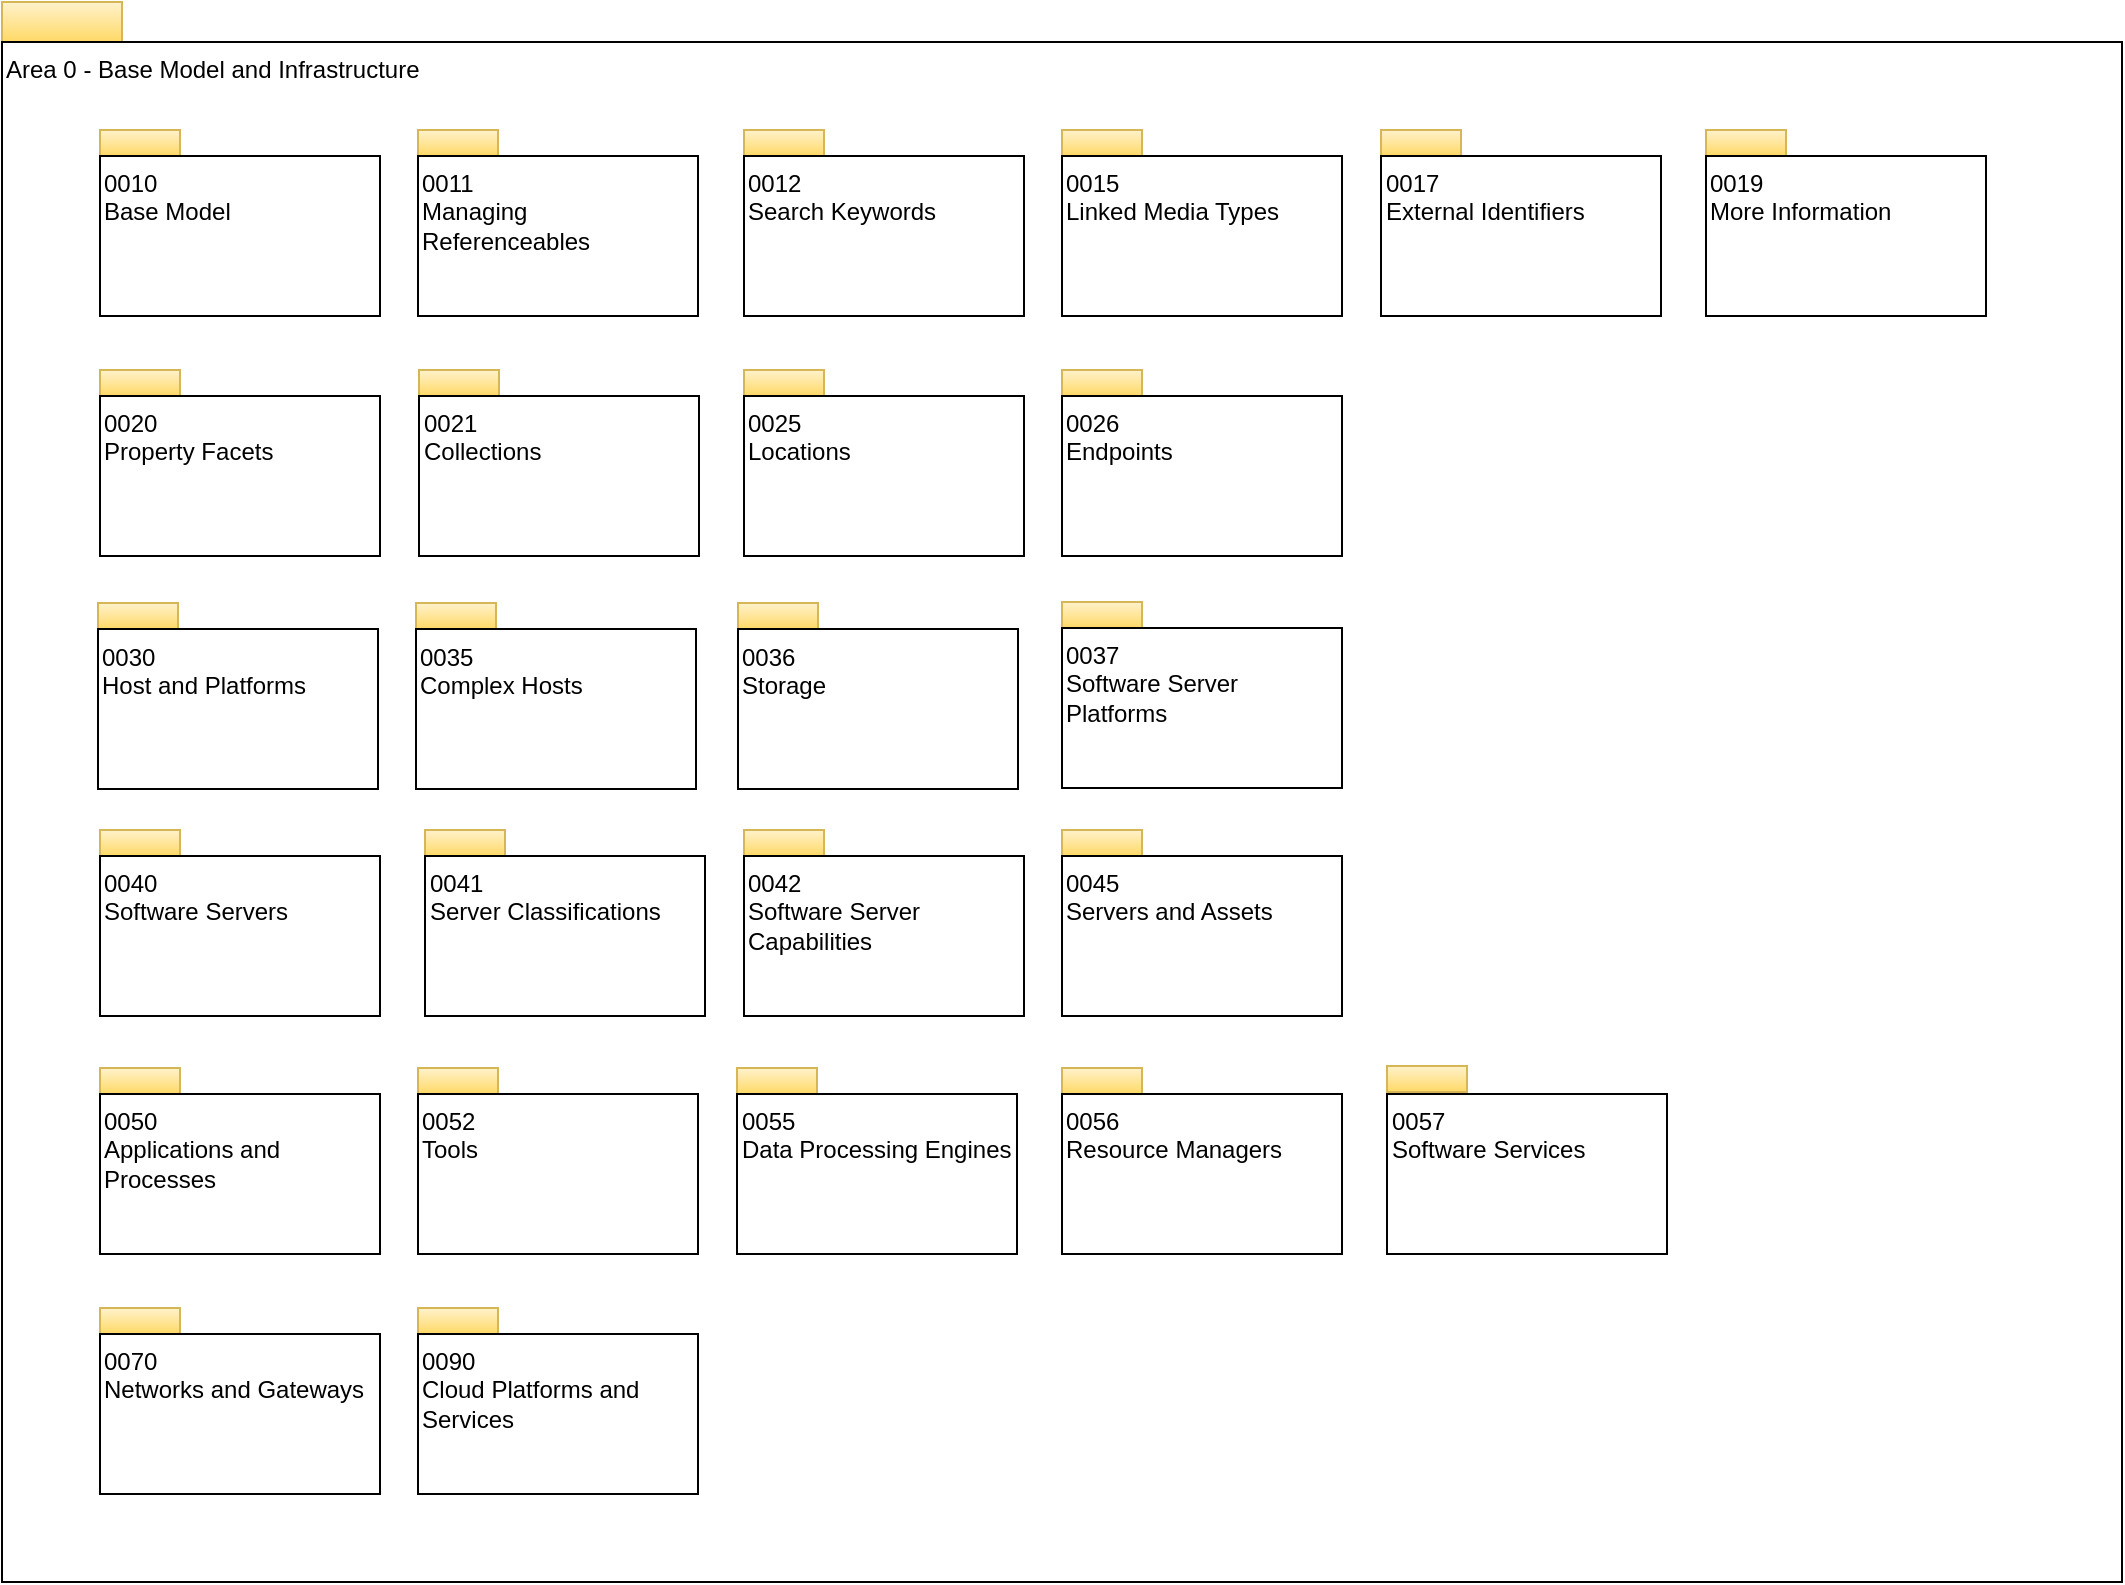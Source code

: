 <mxfile version="16.5.1" type="device" pages="26"><diagram id="jIWasjkcupAm6ooTX9ot" name="overview"><mxGraphModel dx="1106" dy="773" grid="1" gridSize="10" guides="1" tooltips="1" connect="1" arrows="1" fold="1" page="1" pageScale="1" pageWidth="1169" pageHeight="827" math="0" shadow="0"><root><mxCell id="0"/><mxCell id="1" parent="0"/><mxCell id="pT0M-4eVYAnerPmcR1z3-1" value="" style="rounded=0;whiteSpace=wrap;html=1;align=left;fillColor=#fff2cc;strokeColor=#d6b656;gradientColor=#ffd966;" parent="1" vertex="1"><mxGeometry x="13" y="26" width="60" height="20" as="geometry"/></mxCell><mxCell id="pT0M-4eVYAnerPmcR1z3-2" value="Area 0 - Base Model and Infrastructure" style="rounded=0;whiteSpace=wrap;html=1;align=left;verticalAlign=top;" parent="1" vertex="1"><mxGeometry x="13" y="46" width="1060" height="770" as="geometry"/></mxCell><mxCell id="pT0M-4eVYAnerPmcR1z3-3" value="" style="rounded=0;whiteSpace=wrap;html=1;align=left;fillColor=#fff2cc;strokeColor=#d6b656;gradientColor=#ffd966;" parent="1" vertex="1"><mxGeometry x="384" y="90" width="40" height="13" as="geometry"/></mxCell><mxCell id="pT0M-4eVYAnerPmcR1z3-4" value="0012&lt;br&gt;Search Keywords" style="rounded=0;whiteSpace=wrap;html=1;align=left;verticalAlign=top;" parent="1" vertex="1"><mxGeometry x="384" y="103" width="140" height="80" as="geometry"/></mxCell><mxCell id="pT0M-4eVYAnerPmcR1z3-5" value="" style="rounded=0;whiteSpace=wrap;html=1;align=left;fillColor=#fff2cc;strokeColor=#d6b656;gradientColor=#ffd966;" parent="1" vertex="1"><mxGeometry x="543" y="90" width="40" height="13" as="geometry"/></mxCell><mxCell id="pT0M-4eVYAnerPmcR1z3-6" value="0015&lt;br&gt;Linked Media Types" style="rounded=0;whiteSpace=wrap;html=1;align=left;verticalAlign=top;" parent="1" vertex="1"><mxGeometry x="543" y="103" width="140" height="80" as="geometry"/></mxCell><mxCell id="pT0M-4eVYAnerPmcR1z3-7" value="" style="rounded=0;whiteSpace=wrap;html=1;align=left;fillColor=#fff2cc;strokeColor=#d6b656;gradientColor=#ffd966;" parent="1" vertex="1"><mxGeometry x="702.5" y="90" width="40" height="13" as="geometry"/></mxCell><mxCell id="pT0M-4eVYAnerPmcR1z3-8" value="0017&lt;br&gt;External Identifiers&lt;br&gt;" style="rounded=0;whiteSpace=wrap;html=1;align=left;verticalAlign=top;" parent="1" vertex="1"><mxGeometry x="702.5" y="103" width="140" height="80" as="geometry"/></mxCell><mxCell id="pT0M-4eVYAnerPmcR1z3-9" value="" style="rounded=0;whiteSpace=wrap;html=1;align=left;fillColor=#fff2cc;strokeColor=#d6b656;gradientColor=#ffd966;" parent="1" vertex="1"><mxGeometry x="62" y="210" width="40" height="13" as="geometry"/></mxCell><mxCell id="pT0M-4eVYAnerPmcR1z3-10" value="0020&lt;br&gt;Property Facets&lt;br&gt;" style="rounded=0;whiteSpace=wrap;html=1;align=left;verticalAlign=top;" parent="1" vertex="1"><mxGeometry x="62" y="223" width="140" height="80" as="geometry"/></mxCell><mxCell id="pT0M-4eVYAnerPmcR1z3-11" value="" style="rounded=0;whiteSpace=wrap;html=1;align=left;fillColor=#fff2cc;strokeColor=#d6b656;gradientColor=#ffd966;" parent="1" vertex="1"><mxGeometry x="221.5" y="210" width="40" height="13" as="geometry"/></mxCell><mxCell id="pT0M-4eVYAnerPmcR1z3-12" value="0021&lt;br&gt;Collections" style="rounded=0;whiteSpace=wrap;html=1;align=left;verticalAlign=top;" parent="1" vertex="1"><mxGeometry x="221.5" y="223" width="140" height="80" as="geometry"/></mxCell><mxCell id="pT0M-4eVYAnerPmcR1z3-13" value="" style="rounded=0;whiteSpace=wrap;html=1;align=left;fillColor=#fff2cc;strokeColor=#d6b656;gradientColor=#ffd966;" parent="1" vertex="1"><mxGeometry x="61" y="326.5" width="40" height="13" as="geometry"/></mxCell><mxCell id="pT0M-4eVYAnerPmcR1z3-14" value="0030&lt;br&gt;Host and Platforms&lt;br&gt;" style="rounded=0;whiteSpace=wrap;html=1;align=left;verticalAlign=top;" parent="1" vertex="1"><mxGeometry x="61" y="339.5" width="140" height="80" as="geometry"/></mxCell><mxCell id="pT0M-4eVYAnerPmcR1z3-15" value="" style="rounded=0;whiteSpace=wrap;html=1;align=left;fillColor=#fff2cc;strokeColor=#d6b656;gradientColor=#ffd966;" parent="1" vertex="1"><mxGeometry x="220" y="326.5" width="40" height="13" as="geometry"/></mxCell><mxCell id="pT0M-4eVYAnerPmcR1z3-16" value="0035&lt;br&gt;Complex Hosts&lt;br&gt;" style="rounded=0;whiteSpace=wrap;html=1;align=left;verticalAlign=top;" parent="1" vertex="1"><mxGeometry x="220" y="339.5" width="140" height="80" as="geometry"/></mxCell><mxCell id="pT0M-4eVYAnerPmcR1z3-17" value="" style="rounded=0;whiteSpace=wrap;html=1;align=left;fillColor=#fff2cc;strokeColor=#d6b656;gradientColor=#ffd966;" parent="1" vertex="1"><mxGeometry x="62" y="440" width="40" height="13" as="geometry"/></mxCell><mxCell id="pT0M-4eVYAnerPmcR1z3-18" value="0040&lt;br&gt;Software Servers&lt;br&gt;" style="rounded=0;whiteSpace=wrap;html=1;align=left;verticalAlign=top;" parent="1" vertex="1"><mxGeometry x="62" y="453" width="140" height="80" as="geometry"/></mxCell><mxCell id="pT0M-4eVYAnerPmcR1z3-19" value="" style="rounded=0;whiteSpace=wrap;html=1;align=left;fillColor=#fff2cc;strokeColor=#d6b656;gradientColor=#ffd966;" parent="1" vertex="1"><mxGeometry x="224.5" y="440" width="40" height="13" as="geometry"/></mxCell><mxCell id="pT0M-4eVYAnerPmcR1z3-20" value="0041&lt;br&gt;Server Classifications" style="rounded=0;whiteSpace=wrap;html=1;align=left;verticalAlign=top;" parent="1" vertex="1"><mxGeometry x="224.5" y="453" width="140" height="80" as="geometry"/></mxCell><mxCell id="pT0M-4eVYAnerPmcR1z3-23" value="" style="rounded=0;whiteSpace=wrap;html=1;align=left;fillColor=#fff2cc;strokeColor=#d6b656;gradientColor=#ffd966;" parent="1" vertex="1"><mxGeometry x="62" y="679" width="40" height="13" as="geometry"/></mxCell><mxCell id="pT0M-4eVYAnerPmcR1z3-24" value="0070&lt;br&gt;Networks and Gateways&lt;br&gt;" style="rounded=0;whiteSpace=wrap;html=1;align=left;verticalAlign=top;" parent="1" vertex="1"><mxGeometry x="62" y="692" width="140" height="80" as="geometry"/></mxCell><mxCell id="pT0M-4eVYAnerPmcR1z3-25" value="" style="rounded=0;whiteSpace=wrap;html=1;align=left;fillColor=#fff2cc;strokeColor=#d6b656;gradientColor=#ffd966;" parent="1" vertex="1"><mxGeometry x="221" y="679" width="40" height="13" as="geometry"/></mxCell><mxCell id="pT0M-4eVYAnerPmcR1z3-26" value="0090&lt;br&gt;Cloud Platforms and Services&lt;br&gt;" style="rounded=0;whiteSpace=wrap;html=1;align=left;verticalAlign=top;" parent="1" vertex="1"><mxGeometry x="221" y="692" width="140" height="80" as="geometry"/></mxCell><mxCell id="pT0M-4eVYAnerPmcR1z3-33" value="" style="rounded=0;whiteSpace=wrap;html=1;align=left;fillColor=#fff2cc;strokeColor=#d6b656;gradientColor=#ffd966;" parent="1" vertex="1"><mxGeometry x="62" y="559" width="40" height="13" as="geometry"/></mxCell><mxCell id="pT0M-4eVYAnerPmcR1z3-34" value="0050&lt;br&gt;Applications and&lt;br&gt;Processes&lt;br&gt;" style="rounded=0;whiteSpace=wrap;html=1;align=left;verticalAlign=top;" parent="1" vertex="1"><mxGeometry x="62" y="572" width="140" height="80" as="geometry"/></mxCell><mxCell id="pT0M-4eVYAnerPmcR1z3-35" value="" style="rounded=0;whiteSpace=wrap;html=1;align=left;fillColor=#fff2cc;strokeColor=#d6b656;gradientColor=#ffd966;" parent="1" vertex="1"><mxGeometry x="221" y="559" width="40" height="13" as="geometry"/></mxCell><mxCell id="pT0M-4eVYAnerPmcR1z3-36" value="0052&lt;br&gt;Tools&lt;br&gt;" style="rounded=0;whiteSpace=wrap;html=1;align=left;verticalAlign=top;" parent="1" vertex="1"><mxGeometry x="221" y="572" width="140" height="80" as="geometry"/></mxCell><mxCell id="pT0M-4eVYAnerPmcR1z3-37" value="" style="rounded=0;whiteSpace=wrap;html=1;align=left;fillColor=#fff2cc;strokeColor=#d6b656;gradientColor=#ffd966;" parent="1" vertex="1"><mxGeometry x="380.5" y="559" width="40" height="13" as="geometry"/></mxCell><mxCell id="pT0M-4eVYAnerPmcR1z3-38" value="0055&lt;br&gt;Data Processing Engines&lt;br&gt;" style="rounded=0;whiteSpace=wrap;html=1;align=left;verticalAlign=top;" parent="1" vertex="1"><mxGeometry x="380.5" y="572" width="140" height="80" as="geometry"/></mxCell><mxCell id="pT0M-4eVYAnerPmcR1z3-21" value="" style="rounded=0;whiteSpace=wrap;html=1;align=left;fillColor=#fff2cc;strokeColor=#d6b656;gradientColor=#ffd966;" parent="1" vertex="1"><mxGeometry x="381" y="326.5" width="40" height="13" as="geometry"/></mxCell><mxCell id="pT0M-4eVYAnerPmcR1z3-22" value="0036&lt;br&gt;Storage" style="rounded=0;whiteSpace=wrap;html=1;align=left;verticalAlign=top;" parent="1" vertex="1"><mxGeometry x="381" y="339.5" width="140" height="80" as="geometry"/></mxCell><mxCell id="pT0M-4eVYAnerPmcR1z3-27" value="" style="rounded=0;whiteSpace=wrap;html=1;align=left;fillColor=#fff2cc;strokeColor=#d6b656;gradientColor=#ffd966;" parent="1" vertex="1"><mxGeometry x="384" y="440" width="40" height="13" as="geometry"/></mxCell><mxCell id="pT0M-4eVYAnerPmcR1z3-28" value="0042&lt;br&gt;Software Server Capabilities" style="rounded=0;whiteSpace=wrap;html=1;align=left;verticalAlign=top;" parent="1" vertex="1"><mxGeometry x="384" y="453" width="140" height="80" as="geometry"/></mxCell><mxCell id="fgp80eQslt8vFv4RVZjD-2" value="" style="rounded=0;whiteSpace=wrap;html=1;align=left;fillColor=#fff2cc;strokeColor=#d6b656;gradientColor=#ffd966;" parent="1" vertex="1"><mxGeometry x="865" y="90" width="40" height="13" as="geometry"/></mxCell><mxCell id="fgp80eQslt8vFv4RVZjD-3" value="0019&lt;br&gt;More Information" style="rounded=0;whiteSpace=wrap;html=1;align=left;verticalAlign=top;" parent="1" vertex="1"><mxGeometry x="865" y="103" width="140" height="80" as="geometry"/></mxCell><mxCell id="RujNkuB3MQOBcl9npvRw-1" value="" style="rounded=0;whiteSpace=wrap;html=1;align=left;fillColor=#fff2cc;strokeColor=#d6b656;gradientColor=#ffd966;" parent="1" vertex="1"><mxGeometry x="543" y="559" width="40" height="13" as="geometry"/></mxCell><mxCell id="RujNkuB3MQOBcl9npvRw-2" value="0056&lt;br&gt;Resource Managers" style="rounded=0;whiteSpace=wrap;html=1;align=left;verticalAlign=top;" parent="1" vertex="1"><mxGeometry x="543" y="572" width="140" height="80" as="geometry"/></mxCell><mxCell id="fq2Bv6TiCBK1tDcxNQii-1" value="" style="rounded=0;whiteSpace=wrap;html=1;align=left;fillColor=#fff2cc;strokeColor=#d6b656;gradientColor=#ffd966;" parent="1" vertex="1"><mxGeometry x="62" y="90" width="40" height="13" as="geometry"/></mxCell><mxCell id="fq2Bv6TiCBK1tDcxNQii-2" value="0010&lt;br&gt;Base Model" style="rounded=0;whiteSpace=wrap;html=1;align=left;verticalAlign=top;" parent="1" vertex="1"><mxGeometry x="62" y="103" width="140" height="80" as="geometry"/></mxCell><mxCell id="UIH8sjtI2f8cbkWaX7Kz-1" value="" style="rounded=0;whiteSpace=wrap;html=1;align=left;fillColor=#fff2cc;strokeColor=#d6b656;gradientColor=#ffd966;" parent="1" vertex="1"><mxGeometry x="221" y="90" width="40" height="13" as="geometry"/></mxCell><mxCell id="UIH8sjtI2f8cbkWaX7Kz-2" value="0011&lt;br&gt;Managing Referenceables" style="rounded=0;whiteSpace=wrap;html=1;align=left;verticalAlign=top;" parent="1" vertex="1"><mxGeometry x="221" y="103" width="140" height="80" as="geometry"/></mxCell><mxCell id="OYGOpcqIykykQ945DGnR-1" value="0057&lt;br&gt;Software Services" style="rounded=0;whiteSpace=wrap;html=1;align=left;verticalAlign=top;" parent="1" vertex="1"><mxGeometry x="705.5" y="572" width="140" height="80" as="geometry"/></mxCell><mxCell id="OYGOpcqIykykQ945DGnR-2" value="" style="rounded=0;whiteSpace=wrap;html=1;align=left;fillColor=#fff2cc;strokeColor=#d6b656;gradientColor=#ffd966;" parent="1" vertex="1"><mxGeometry x="705.5" y="558" width="40" height="13" as="geometry"/></mxCell><mxCell id="m2dRp2Oexbr5uH1WsD0N-1" value="" style="rounded=0;whiteSpace=wrap;html=1;align=left;fillColor=#fff2cc;strokeColor=#d6b656;gradientColor=#ffd966;" parent="1" vertex="1"><mxGeometry x="384" y="210" width="40" height="13" as="geometry"/></mxCell><mxCell id="m2dRp2Oexbr5uH1WsD0N-2" value="0025&lt;br&gt;Locations&lt;br&gt;" style="rounded=0;whiteSpace=wrap;html=1;align=left;verticalAlign=top;" parent="1" vertex="1"><mxGeometry x="384" y="223" width="140" height="80" as="geometry"/></mxCell><mxCell id="OVV_w37Dd3_z8qeXvB83-1" value="" style="rounded=0;whiteSpace=wrap;html=1;align=left;fillColor=#fff2cc;strokeColor=#d6b656;gradientColor=#ffd966;" parent="1" vertex="1"><mxGeometry x="543" y="210" width="40" height="13" as="geometry"/></mxCell><mxCell id="OVV_w37Dd3_z8qeXvB83-2" value="0026&lt;br&gt;Endpoints" style="rounded=0;whiteSpace=wrap;html=1;align=left;verticalAlign=top;" parent="1" vertex="1"><mxGeometry x="543" y="223" width="140" height="80" as="geometry"/></mxCell><mxCell id="ACUAsFsIsWFpkrNtWThQ-1" value="" style="rounded=0;whiteSpace=wrap;html=1;align=left;fillColor=#fff2cc;strokeColor=#d6b656;gradientColor=#ffd966;" parent="1" vertex="1"><mxGeometry x="543" y="326" width="40" height="13" as="geometry"/></mxCell><mxCell id="ACUAsFsIsWFpkrNtWThQ-2" value="0037&lt;br&gt;Software Server Platforms" style="rounded=0;whiteSpace=wrap;html=1;align=left;verticalAlign=top;" parent="1" vertex="1"><mxGeometry x="543" y="339" width="140" height="80" as="geometry"/></mxCell><mxCell id="m6CTTWmYBAL46gXe8E-K-1" value="" style="rounded=0;whiteSpace=wrap;html=1;align=left;fillColor=#fff2cc;strokeColor=#d6b656;gradientColor=#ffd966;" parent="1" vertex="1"><mxGeometry x="543" y="440" width="40" height="13" as="geometry"/></mxCell><mxCell id="m6CTTWmYBAL46gXe8E-K-2" value="0045&lt;br&gt;Servers and Assets&lt;br&gt;" style="rounded=0;whiteSpace=wrap;html=1;align=left;verticalAlign=top;" parent="1" vertex="1"><mxGeometry x="543" y="453" width="140" height="80" as="geometry"/></mxCell></root></mxGraphModel></diagram><diagram name="model-guidance" id="xTTb1ZlYMP6rtw7Ufzc_"><mxGraphModel dx="1106" dy="773" grid="1" gridSize="10" guides="1" tooltips="1" connect="1" arrows="1" fold="1" page="1" pageScale="1" pageWidth="1169" pageHeight="827" math="0" shadow="0"><root><mxCell id="ZXjjHNO8Q-PUL6oziJHa-0"/><mxCell id="ZXjjHNO8Q-PUL6oziJHa-1" parent="ZXjjHNO8Q-PUL6oziJHa-0"/><mxCell id="ZXjjHNO8Q-PUL6oziJHa-4" style="edgeStyle=orthogonalEdgeStyle;rounded=0;orthogonalLoop=1;jettySize=auto;html=1;exitX=0.5;exitY=0;exitDx=0;exitDy=0;entryX=0.5;entryY=1;entryDx=0;entryDy=0;endArrow=block;endFill=0;endSize=17;" parent="ZXjjHNO8Q-PUL6oziJHa-1" source="ZXjjHNO8Q-PUL6oziJHa-5" target="ZXjjHNO8Q-PUL6oziJHa-20" edge="1"><mxGeometry relative="1" as="geometry"/></mxCell><mxCell id="ZXjjHNO8Q-PUL6oziJHa-5" value="«entity»&lt;br&gt;&lt;b&gt;Referenceable&lt;/b&gt;" style="html=1;strokeColor=#d6b656;align=center;fillColor=#fff2cc;gradientColor=#ffd966;" parent="ZXjjHNO8Q-PUL6oziJHa-1" vertex="1"><mxGeometry x="203" y="409.19" width="240" height="50" as="geometry"/></mxCell><mxCell id="ZXjjHNO8Q-PUL6oziJHa-9" value="qualifiedName : string&lt;br&gt;additionalProperties : map&amp;lt;string, string&amp;gt;&lt;br&gt;&lt;div style=&quot;text-align: left&quot;&gt;&lt;/div&gt;" style="rounded=0;whiteSpace=wrap;html=1;strokeColor=#000000;gradientColor=#ffffff;align=left;" parent="ZXjjHNO8Q-PUL6oziJHa-1" vertex="1"><mxGeometry x="203" y="459.19" width="240" height="39" as="geometry"/></mxCell><mxCell id="ZXjjHNO8Q-PUL6oziJHa-10" style="edgeStyle=orthogonalEdgeStyle;rounded=0;orthogonalLoop=1;jettySize=auto;html=1;endArrow=block;endFill=0;endSize=17;" parent="ZXjjHNO8Q-PUL6oziJHa-1" source="ZXjjHNO8Q-PUL6oziJHa-11" target="ZXjjHNO8Q-PUL6oziJHa-9" edge="1"><mxGeometry relative="1" as="geometry"/></mxCell><mxCell id="ZXjjHNO8Q-PUL6oziJHa-11" value="«entity»&lt;br&gt;&lt;b&gt;Asset&lt;/b&gt;" style="html=1;strokeColor=#d6b656;align=center;fillColor=#fff2cc;gradientColor=#ffd966;" parent="ZXjjHNO8Q-PUL6oziJHa-1" vertex="1"><mxGeometry x="203" y="558.44" width="240" height="50" as="geometry"/></mxCell><mxCell id="ZXjjHNO8Q-PUL6oziJHa-12" value="name : string&lt;br&gt;description : string&lt;br&gt;&lt;div style=&quot;text-align: left&quot;&gt;&lt;/div&gt;" style="rounded=0;whiteSpace=wrap;html=1;strokeColor=#000000;gradientColor=#ffffff;align=left;" parent="ZXjjHNO8Q-PUL6oziJHa-1" vertex="1"><mxGeometry x="203" y="608.44" width="240" height="40" as="geometry"/></mxCell><mxCell id="ZXjjHNO8Q-PUL6oziJHa-19" value="«entity»&lt;br&gt;&lt;b&gt;OpenMetadataRoot&lt;/b&gt;" style="html=1;strokeColor=#d6b656;align=center;fillColor=#fff2cc;gradientColor=#ffd966;" parent="ZXjjHNO8Q-PUL6oziJHa-1" vertex="1"><mxGeometry x="203" y="269.19" width="240" height="50" as="geometry"/></mxCell><mxCell id="ZXjjHNO8Q-PUL6oziJHa-20" value="&lt;br&gt;&lt;div style=&quot;text-align: left&quot;&gt;&lt;/div&gt;" style="rounded=0;whiteSpace=wrap;html=1;strokeColor=#000000;gradientColor=#ffffff;align=left;" parent="ZXjjHNO8Q-PUL6oziJHa-1" vertex="1"><mxGeometry x="203" y="319.19" width="240" height="30" as="geometry"/></mxCell><mxCell id="ZXjjHNO8Q-PUL6oziJHa-27" value="Stereotype for&lt;br&gt;an entity" style="shape=callout;whiteSpace=wrap;html=1;perimeter=calloutPerimeter;fillColor=#dae8fc;strokeColor=#6c8ebf;shadow=1;position2=1;" parent="ZXjjHNO8Q-PUL6oziJHa-1" vertex="1"><mxGeometry x="185" y="183" width="120" height="101.57" as="geometry"/></mxCell><mxCell id="ZXjjHNO8Q-PUL6oziJHa-28" value="Type name" style="shape=callout;whiteSpace=wrap;html=1;perimeter=calloutPerimeter;fillColor=#dae8fc;strokeColor=#6c8ebf;shadow=1;position2=0.25;size=50;position=0.5;" parent="ZXjjHNO8Q-PUL6oziJHa-1" vertex="1"><mxGeometry x="335" y="183" width="120" height="111.57" as="geometry"/></mxCell><mxCell id="ZXjjHNO8Q-PUL6oziJHa-29" value="Instance properties" style="shape=callout;whiteSpace=wrap;html=1;perimeter=calloutPerimeter;fillColor=#dae8fc;strokeColor=#6c8ebf;shadow=1;position2=1;base=29;" parent="ZXjjHNO8Q-PUL6oziJHa-1" vertex="1"><mxGeometry x="100" y="364.57" width="120" height="101.57" as="geometry"/></mxCell><mxCell id="ZXjjHNO8Q-PUL6oziJHa-30" value="" style="shape=callout;whiteSpace=wrap;html=1;perimeter=calloutPerimeter;fillColor=#dae8fc;strokeColor=#6c8ebf;shadow=1;position2=1;base=20;size=40;position=0.67;rotation=-180;" parent="ZXjjHNO8Q-PUL6oziJHa-1" vertex="1"><mxGeometry x="345" y="518.57" width="120" height="106" as="geometry"/></mxCell><mxCell id="ZXjjHNO8Q-PUL6oziJHa-31" value="&lt;span style=&quot;color: rgb(0 , 0 , 0) ; font-family: &amp;#34;helvetica&amp;#34; ; font-size: 12px ; font-style: normal ; font-weight: 400 ; letter-spacing: normal ; text-indent: 0px ; text-transform: none ; word-spacing: 0px ; background-color: rgb(218 , 232 , 252) ; display: inline ; float: none&quot;&gt;Inheritance&lt;/span&gt;" style="text;whiteSpace=wrap;html=1;align=center;" parent="ZXjjHNO8Q-PUL6oziJHa-1" vertex="1"><mxGeometry x="365" y="578.44" width="80" height="30" as="geometry"/></mxCell><mxCell id="zGFas6VfeHxd0EdnzSuN-1" style="edgeStyle=orthogonalEdgeStyle;rounded=0;html=1;exitX=0.5;exitY=0;dashed=1;endArrow=none;endFill=0;jettySize=auto;orthogonalLoop=1;exitDx=0;exitDy=0;" parent="ZXjjHNO8Q-PUL6oziJHa-1" source="zGFas6VfeHxd0EdnzSuN-2" edge="1"><mxGeometry relative="1" as="geometry"><mxPoint x="747.0" y="492.5" as="targetPoint"/></mxGeometry></mxCell><mxCell id="zGFas6VfeHxd0EdnzSuN-2" value="«relationship»&lt;br&gt;&lt;b&gt;SourcedFrom&lt;/b&gt;" style="html=1;strokeColor=#d6b656;align=center;fillColor=#fff2cc;gradientColor=#ffd966;" parent="ZXjjHNO8Q-PUL6oziJHa-1" vertex="1"><mxGeometry x="643.75" y="544.25" width="206" height="50" as="geometry"/></mxCell><mxCell id="zGFas6VfeHxd0EdnzSuN-3" value="" style="rounded=0;whiteSpace=wrap;html=1;strokeColor=#000000;gradientColor=#ffffff;align=left;" parent="ZXjjHNO8Q-PUL6oziJHa-1" vertex="1"><mxGeometry x="644.25" y="594.25" width="206" height="27.5" as="geometry"/></mxCell><mxCell id="zGFas6VfeHxd0EdnzSuN-4" value="sourceElement" style="text;html=1;resizable=0;points=[];autosize=1;align=center;verticalAlign=top;spacingTop=-4;" parent="ZXjjHNO8Q-PUL6oziJHa-1" vertex="1"><mxGeometry x="687" y="393" width="100" height="20" as="geometry"/></mxCell><mxCell id="zGFas6VfeHxd0EdnzSuN-5" value="0..1" style="text;html=1;resizable=0;points=[];autosize=1;align=center;verticalAlign=top;spacingTop=-4;" parent="ZXjjHNO8Q-PUL6oziJHa-1" vertex="1"><mxGeometry x="657" y="393" width="40" height="20" as="geometry"/></mxCell><mxCell id="zGFas6VfeHxd0EdnzSuN-6" value="*" style="text;html=1;resizable=0;points=[];autosize=1;align=center;verticalAlign=top;spacingTop=-4;" parent="ZXjjHNO8Q-PUL6oziJHa-1" vertex="1"><mxGeometry x="797" y="396" width="15" height="14" as="geometry"/></mxCell><mxCell id="zGFas6VfeHxd0EdnzSuN-7" value="resultingElement" style="text;html=1;resizable=0;points=[];autosize=1;align=center;verticalAlign=top;spacingTop=-4;" parent="ZXjjHNO8Q-PUL6oziJHa-1" vertex="1"><mxGeometry x="812" y="393" width="100" height="20" as="geometry"/></mxCell><mxCell id="zGFas6VfeHxd0EdnzSuN-8" value="«entity»&lt;br&gt;&lt;b&gt;Referenceable&lt;/b&gt;" style="html=1;strokeColor=#d6b656;align=center;fillColor=#fff2cc;gradientColor=#ffd966;" parent="ZXjjHNO8Q-PUL6oziJHa-1" vertex="1"><mxGeometry x="630" y="343" width="240" height="50" as="geometry"/></mxCell><mxCell id="zGFas6VfeHxd0EdnzSuN-9" style="edgeStyle=none;rounded=0;orthogonalLoop=1;jettySize=auto;html=1;exitX=0.5;exitY=1;exitDx=0;exitDy=0;entryX=0.5;entryY=0;entryDx=0;entryDy=0;endArrow=none;endFill=0;" parent="ZXjjHNO8Q-PUL6oziJHa-1" source="zGFas6VfeHxd0EdnzSuN-11" target="zGFas6VfeHxd0EdnzSuN-8" edge="1"><mxGeometry relative="1" as="geometry"><mxPoint x="968" y="185.75" as="targetPoint"/></mxGeometry></mxCell><mxCell id="zGFas6VfeHxd0EdnzSuN-10" value="«classification»&lt;br&gt;&lt;b&gt;Template&lt;/b&gt;" style="html=1;strokeColor=#d6b656;align=center;fillColor=#fff2cc;gradientColor=#ffd966;" parent="ZXjjHNO8Q-PUL6oziJHa-1" vertex="1"><mxGeometry x="630" y="183" width="240" height="50" as="geometry"/></mxCell><mxCell id="zGFas6VfeHxd0EdnzSuN-11" value="name : string&lt;br&gt;description : string&lt;br&gt;additionalProperties : map&amp;lt;string, string&amp;gt;&lt;br&gt;&lt;div style=&quot;text-align: left&quot;&gt;&lt;/div&gt;" style="rounded=0;whiteSpace=wrap;html=1;strokeColor=#000000;gradientColor=#ffffff;align=left;" parent="ZXjjHNO8Q-PUL6oziJHa-1" vertex="1"><mxGeometry x="630" y="233" width="240" height="59.5" as="geometry"/></mxCell><mxCell id="zGFas6VfeHxd0EdnzSuN-12" value="" style="endArrow=none;dashed=1;html=1;dashPattern=1 3;strokeWidth=2;" parent="ZXjjHNO8Q-PUL6oziJHa-1" edge="1"><mxGeometry width="50" height="50" relative="1" as="geometry"><mxPoint x="560" y="673" as="sourcePoint"/><mxPoint x="560" y="103" as="targetPoint"/></mxGeometry></mxCell><mxCell id="zGFas6VfeHxd0EdnzSuN-13" value="Stereotype for&lt;br&gt;a classification" style="shape=callout;whiteSpace=wrap;html=1;perimeter=calloutPerimeter;fillColor=#dae8fc;strokeColor=#6c8ebf;shadow=1;position2=1;" parent="ZXjjHNO8Q-PUL6oziJHa-1" vertex="1"><mxGeometry x="596" y="100" width="120" height="101.57" as="geometry"/></mxCell><mxCell id="zGFas6VfeHxd0EdnzSuN-15" value="" style="shape=callout;whiteSpace=wrap;html=1;perimeter=calloutPerimeter;fillColor=#dae8fc;strokeColor=#6c8ebf;shadow=1;position2=1;base=20;size=40;position=0.67;rotation=-180;" parent="ZXjjHNO8Q-PUL6oziJHa-1" vertex="1"><mxGeometry x="790" y="563.44" width="120" height="106" as="geometry"/></mxCell><mxCell id="zGFas6VfeHxd0EdnzSuN-16" value="&lt;span style=&quot;color: rgb(0 , 0 , 0) ; font-family: &amp;#34;helvetica&amp;#34; ; font-size: 12px ; font-style: normal ; font-weight: 400 ; letter-spacing: normal ; text-indent: 0px ; text-transform: none ; word-spacing: 0px ; background-color: rgb(218 , 232 , 252) ; display: inline ; float: none&quot;&gt;Stereotype for a relationship&lt;/span&gt;" style="text;whiteSpace=wrap;html=1;align=center;" parent="ZXjjHNO8Q-PUL6oziJHa-1" vertex="1"><mxGeometry x="810" y="619.31" width="80" height="30" as="geometry"/></mxCell><mxCell id="zGFas6VfeHxd0EdnzSuN-17" value="" style="shape=callout;whiteSpace=wrap;html=1;perimeter=calloutPerimeter;fillColor=#dae8fc;strokeColor=#6c8ebf;shadow=1;position2=0.75;size=50;position=0.5;rotation=90;" parent="ZXjjHNO8Q-PUL6oziJHa-1" vertex="1"><mxGeometry x="939.65" y="249.55" width="60" height="189.29" as="geometry"/></mxCell><mxCell id="zGFas6VfeHxd0EdnzSuN-18" value="" style="text;whiteSpace=wrap;html=1;align=left;fillColor=#dae8fc;" parent="ZXjjHNO8Q-PUL6oziJHa-1" vertex="1"><mxGeometry x="940" y="324.19" width="90" height="40" as="geometry"/></mxCell><mxCell id="zGFas6VfeHxd0EdnzSuN-19" value="No white properties&lt;br&gt;box means &quot;Defined&lt;br&gt;on a different page&quot;" style="text;html=1;align=center;verticalAlign=middle;resizable=0;points=[];autosize=1;strokeColor=none;" parent="ZXjjHNO8Q-PUL6oziJHa-1" vertex="1"><mxGeometry x="935" y="319.19" width="120" height="50" as="geometry"/></mxCell><mxCell id="dxZJi9VCfpZhMzqeMJ3d-5" style="edgeStyle=orthogonalEdgeStyle;rounded=0;orthogonalLoop=1;jettySize=auto;html=1;endArrow=oval;endFill=1;strokeWidth=1;" edge="1" parent="ZXjjHNO8Q-PUL6oziJHa-1"><mxGeometry relative="1" as="geometry"><mxPoint x="983" y="531" as="targetPoint"/><mxPoint x="903" y="531" as="sourcePoint"/></mxGeometry></mxCell><mxCell id="zGFas6VfeHxd0EdnzSuN-20" value="" style="shape=callout;whiteSpace=wrap;html=1;perimeter=calloutPerimeter;fillColor=#dae8fc;strokeColor=#6c8ebf;shadow=1;position2=0;size=50;position=0.5;rotation=90;" parent="ZXjjHNO8Q-PUL6oziJHa-1" vertex="1"><mxGeometry x="879.6" y="349.6" width="60" height="195.38" as="geometry"/></mxCell><mxCell id="zGFas6VfeHxd0EdnzSuN-21" value="End 2 of relationship marked by a bullet" style="text;whiteSpace=wrap;html=1;align=left;fillColor=#dae8fc;" parent="ZXjjHNO8Q-PUL6oziJHa-1" vertex="1"><mxGeometry x="876.9" y="427.28" width="113.1" height="42.72" as="geometry"/></mxCell><mxCell id="dxZJi9VCfpZhMzqeMJ3d-1" value="" style="shape=callout;whiteSpace=wrap;html=1;perimeter=calloutPerimeter;fillColor=#dae8fc;strokeColor=#6c8ebf;shadow=1;position2=0.54;base=20;rotation=-90;size=41;position=0.27;" vertex="1" parent="ZXjjHNO8Q-PUL6oziJHa-1"><mxGeometry x="586.78" y="380" width="53.47" height="151.16" as="geometry"/></mxCell><mxCell id="zGFas6VfeHxd0EdnzSuN-22" value="Which entities&lt;br&gt;are linked by&lt;br&gt;the relationship" style="text;html=1;align=center;verticalAlign=middle;resizable=0;points=[];autosize=1;strokeColor=none;" parent="ZXjjHNO8Q-PUL6oziJHa-1" vertex="1"><mxGeometry x="545.25" y="430.59" width="100" height="50" as="geometry"/></mxCell><mxCell id="dxZJi9VCfpZhMzqeMJ3d-6" style="edgeStyle=orthogonalEdgeStyle;rounded=0;orthogonalLoop=1;jettySize=auto;html=1;endArrow=oval;endFill=1;strokeWidth=2;" edge="1" parent="ZXjjHNO8Q-PUL6oziJHa-1"><mxGeometry relative="1" as="geometry"><mxPoint x="984" y="549" as="targetPoint"/><mxPoint x="904" y="549" as="sourcePoint"/><Array as="points"><mxPoint x="924" y="549"/><mxPoint x="924" y="549"/></Array></mxGeometry></mxCell><mxCell id="dxZJi9VCfpZhMzqeMJ3d-8" value="Uni-link relationship" style="text;html=1;align=center;verticalAlign=middle;resizable=0;points=[];autosize=1;strokeColor=none;fillColor=none;" vertex="1" parent="ZXjjHNO8Q-PUL6oziJHa-1"><mxGeometry x="986" y="519.57" width="120" height="20" as="geometry"/></mxCell><mxCell id="dxZJi9VCfpZhMzqeMJ3d-9" value="Multi-link relationship" style="text;html=1;align=center;verticalAlign=middle;resizable=0;points=[];autosize=1;strokeColor=none;fillColor=none;" vertex="1" parent="ZXjjHNO8Q-PUL6oziJHa-1"><mxGeometry x="985" y="539.44" width="130" height="20" as="geometry"/></mxCell><mxCell id="dxZJi9VCfpZhMzqeMJ3d-10" style="edgeStyle=orthogonalEdgeStyle;rounded=0;orthogonalLoop=1;jettySize=auto;html=1;exitX=0.25;exitY=1;exitDx=0;exitDy=0;entryX=0.75;entryY=1;entryDx=0;entryDy=0;endArrow=oval;endFill=1;strokeWidth=1;" edge="1" parent="ZXjjHNO8Q-PUL6oziJHa-1" source="zGFas6VfeHxd0EdnzSuN-8" target="zGFas6VfeHxd0EdnzSuN-8"><mxGeometry relative="1" as="geometry"><Array as="points"><mxPoint x="690" y="490"/><mxPoint x="810" y="490"/></Array></mxGeometry></mxCell></root></mxGraphModel></diagram><diagram name="0010-Base-Model" id="DTKpO6vc9OAdTg62scCC"><mxGraphModel dx="1106" dy="773" grid="1" gridSize="10" guides="1" tooltips="1" connect="1" arrows="1" fold="1" page="1" pageScale="1" pageWidth="1169" pageHeight="827" math="0" shadow="0"><root><mxCell id="pT0M-4eVYAnerPmcR1z3-0"/><mxCell id="pT0M-4eVYAnerPmcR1z3-1" parent="pT0M-4eVYAnerPmcR1z3-0"/><mxCell id="pT0M-4eVYAnerPmcR1z3-2" value="" style="rounded=0;whiteSpace=wrap;html=1;align=left;fillColor=#fff2cc;strokeColor=#d6b656;gradientColor=#ffd966;" parent="pT0M-4eVYAnerPmcR1z3-1" vertex="1"><mxGeometry x="13" y="37" width="60" height="20" as="geometry"/></mxCell><mxCell id="pT0M-4eVYAnerPmcR1z3-3" value="0010 - Base Model" style="rounded=0;whiteSpace=wrap;html=1;align=left;verticalAlign=top;" parent="pT0M-4eVYAnerPmcR1z3-1" vertex="1"><mxGeometry x="13" y="57" width="1060" height="770" as="geometry"/></mxCell><mxCell id="DQkLx9E4eZNBSIDGS-9k-2" style="edgeStyle=orthogonalEdgeStyle;rounded=0;orthogonalLoop=1;jettySize=auto;html=1;exitX=0.5;exitY=0;exitDx=0;exitDy=0;entryX=0.5;entryY=1;entryDx=0;entryDy=0;endArrow=block;endFill=0;endSize=17;" parent="pT0M-4eVYAnerPmcR1z3-1" source="pT0M-4eVYAnerPmcR1z3-4" target="DQkLx9E4eZNBSIDGS-9k-1" edge="1"><mxGeometry relative="1" as="geometry"/></mxCell><mxCell id="pT0M-4eVYAnerPmcR1z3-4" value="«entity»&lt;br&gt;&lt;b&gt;Referenceable&lt;/b&gt;" style="html=1;strokeColor=#d6b656;align=center;fillColor=#fff2cc;gradientColor=#ffd966;" parent="pT0M-4eVYAnerPmcR1z3-1" vertex="1"><mxGeometry x="428" y="304.62" width="240" height="50" as="geometry"/></mxCell><mxCell id="DQkLx9E4eZNBSIDGS-9k-4" style="edgeStyle=orthogonalEdgeStyle;rounded=0;orthogonalLoop=1;jettySize=auto;html=1;exitX=0.5;exitY=0;exitDx=0;exitDy=0;endArrow=block;endFill=0;endSize=17;" parent="pT0M-4eVYAnerPmcR1z3-1" source="pT0M-4eVYAnerPmcR1z3-10" target="pT0M-4eVYAnerPmcR1z3-27" edge="1"><mxGeometry relative="1" as="geometry"/></mxCell><mxCell id="pT0M-4eVYAnerPmcR1z3-10" value="«entity»&lt;br&gt;&lt;b&gt;Infrastructure&lt;/b&gt;" style="html=1;strokeColor=#d6b656;align=center;fillColor=#fff2cc;gradientColor=#ffd966;" parent="pT0M-4eVYAnerPmcR1z3-1" vertex="1"><mxGeometry x="208" y="638.37" width="206" height="50" as="geometry"/></mxCell><mxCell id="pT0M-4eVYAnerPmcR1z3-11" value="" style="rounded=0;whiteSpace=wrap;html=1;strokeColor=#000000;gradientColor=#ffffff;align=center;" parent="pT0M-4eVYAnerPmcR1z3-1" vertex="1"><mxGeometry x="208" y="688.37" width="206" height="31" as="geometry"/></mxCell><mxCell id="pT0M-4eVYAnerPmcR1z3-19" value="qualifiedName : string&lt;br&gt;additionalProperties : map&amp;lt;string, string&amp;gt;&lt;br&gt;&lt;div style=&quot;text-align: left&quot;&gt;&lt;/div&gt;" style="rounded=0;whiteSpace=wrap;html=1;strokeColor=#000000;gradientColor=#ffffff;align=left;" parent="pT0M-4eVYAnerPmcR1z3-1" vertex="1"><mxGeometry x="428" y="354.62" width="240" height="39" as="geometry"/></mxCell><mxCell id="DQkLx9E4eZNBSIDGS-9k-3" style="edgeStyle=orthogonalEdgeStyle;rounded=0;orthogonalLoop=1;jettySize=auto;html=1;endArrow=block;endFill=0;endSize=17;" parent="pT0M-4eVYAnerPmcR1z3-1" source="pT0M-4eVYAnerPmcR1z3-25" target="pT0M-4eVYAnerPmcR1z3-19" edge="1"><mxGeometry relative="1" as="geometry"/></mxCell><mxCell id="pT0M-4eVYAnerPmcR1z3-25" value="«entity»&lt;br&gt;&lt;b&gt;Asset&lt;/b&gt;" style="html=1;strokeColor=#d6b656;align=center;fillColor=#fff2cc;gradientColor=#ffd966;" parent="pT0M-4eVYAnerPmcR1z3-1" vertex="1"><mxGeometry x="428" y="453.87" width="240" height="50" as="geometry"/></mxCell><mxCell id="pT0M-4eVYAnerPmcR1z3-27" value="name : string&lt;br&gt;description : string&lt;br&gt;&lt;div style=&quot;text-align: left&quot;&gt;&lt;/div&gt;" style="rounded=0;whiteSpace=wrap;html=1;strokeColor=#000000;gradientColor=#ffffff;align=left;" parent="pT0M-4eVYAnerPmcR1z3-1" vertex="1"><mxGeometry x="428" y="503.87" width="240" height="40" as="geometry"/></mxCell><mxCell id="DQkLx9E4eZNBSIDGS-9k-5" style="edgeStyle=orthogonalEdgeStyle;rounded=0;orthogonalLoop=1;jettySize=auto;html=1;exitX=0.5;exitY=0;exitDx=0;exitDy=0;endArrow=block;endFill=0;endSize=17;" parent="pT0M-4eVYAnerPmcR1z3-1" source="pT0M-4eVYAnerPmcR1z3-30" edge="1"><mxGeometry relative="1" as="geometry"><mxPoint x="548" y="544.62" as="targetPoint"/></mxGeometry></mxCell><mxCell id="pT0M-4eVYAnerPmcR1z3-30" value="«entity»&lt;br&gt;&lt;b&gt;Process&lt;/b&gt;" style="html=1;strokeColor=#d6b656;align=center;fillColor=#fff2cc;gradientColor=#ffd966;" parent="pT0M-4eVYAnerPmcR1z3-1" vertex="1"><mxGeometry x="445" y="638.37" width="206" height="50" as="geometry"/></mxCell><mxCell id="pT0M-4eVYAnerPmcR1z3-31" value="formula : string" style="rounded=0;whiteSpace=wrap;html=1;strokeColor=#000000;gradientColor=#ffffff;align=left;" parent="pT0M-4eVYAnerPmcR1z3-1" vertex="1"><mxGeometry x="445" y="688.37" width="206" height="31" as="geometry"/></mxCell><mxCell id="DQkLx9E4eZNBSIDGS-9k-6" style="edgeStyle=orthogonalEdgeStyle;rounded=0;orthogonalLoop=1;jettySize=auto;html=1;exitX=0.5;exitY=0;exitDx=0;exitDy=0;endArrow=block;endFill=0;endSize=17;" parent="pT0M-4eVYAnerPmcR1z3-1" source="pT0M-4eVYAnerPmcR1z3-32" edge="1"><mxGeometry relative="1" as="geometry"><mxPoint x="548" y="544.62" as="targetPoint"/></mxGeometry></mxCell><mxCell id="pT0M-4eVYAnerPmcR1z3-32" value="«entity»&lt;br&gt;&lt;b&gt;DataSet&lt;/b&gt;" style="html=1;strokeColor=#d6b656;align=center;fillColor=#fff2cc;gradientColor=#ffd966;" parent="pT0M-4eVYAnerPmcR1z3-1" vertex="1"><mxGeometry x="678" y="638.37" width="206" height="50" as="geometry"/></mxCell><mxCell id="pT0M-4eVYAnerPmcR1z3-33" value="" style="rounded=0;whiteSpace=wrap;html=1;strokeColor=#000000;gradientColor=#ffffff;align=center;" parent="pT0M-4eVYAnerPmcR1z3-1" vertex="1"><mxGeometry x="678" y="688.37" width="206" height="31" as="geometry"/></mxCell><mxCell id="DQkLx9E4eZNBSIDGS-9k-0" value="«entity»&lt;br&gt;&lt;b&gt;OpenMetadataRoot&lt;/b&gt;" style="html=1;strokeColor=#d6b656;align=center;fillColor=#fff2cc;gradientColor=#ffd966;" parent="pT0M-4eVYAnerPmcR1z3-1" vertex="1"><mxGeometry x="428" y="164.62" width="240" height="50" as="geometry"/></mxCell><mxCell id="DQkLx9E4eZNBSIDGS-9k-1" value="&lt;br&gt;&lt;div style=&quot;text-align: left&quot;&gt;&lt;/div&gt;" style="rounded=0;whiteSpace=wrap;html=1;strokeColor=#000000;gradientColor=#ffffff;align=left;" parent="pT0M-4eVYAnerPmcR1z3-1" vertex="1"><mxGeometry x="428" y="214.62" width="240" height="30" as="geometry"/></mxCell><mxCell id="yR4zg9jag-eBncvnUHLY-0" style="edgeStyle=none;rounded=0;orthogonalLoop=1;jettySize=auto;html=1;exitX=1;exitY=0.25;exitDx=0;exitDy=0;entryX=0;entryY=0.5;entryDx=0;entryDy=0;endArrow=none;endFill=0;" parent="pT0M-4eVYAnerPmcR1z3-1" source="yR4zg9jag-eBncvnUHLY-1" target="DQkLx9E4eZNBSIDGS-9k-0" edge="1"><mxGeometry relative="1" as="geometry"><mxPoint x="408" y="192.62" as="targetPoint"/><Array as="points"/></mxGeometry></mxCell><mxCell id="yR4zg9jag-eBncvnUHLY-1" value="«classification»&lt;br&gt;&lt;b&gt;Anchors&lt;/b&gt;" style="html=1;strokeColor=#d6b656;align=center;fillColor=#fff2cc;gradientColor=#ffd966;" parent="pT0M-4eVYAnerPmcR1z3-1" vertex="1"><mxGeometry x="110" y="176.62" width="240" height="50" as="geometry"/></mxCell><mxCell id="yR4zg9jag-eBncvnUHLY-2" value="anchorGUID : string&lt;br&gt;&lt;div style=&quot;text-align: left&quot;&gt;&lt;/div&gt;" style="rounded=0;whiteSpace=wrap;html=1;strokeColor=#000000;gradientColor=#ffffff;align=left;" parent="pT0M-4eVYAnerPmcR1z3-1" vertex="1"><mxGeometry x="110" y="226.62" width="240" height="40" as="geometry"/></mxCell><mxCell id="zQrpppA-oaEddVARvr8X-0" style="edgeStyle=none;rounded=0;orthogonalLoop=1;jettySize=auto;html=1;exitX=0;exitY=0.25;exitDx=0;exitDy=0;entryX=1;entryY=0.5;entryDx=0;entryDy=0;endArrow=none;endFill=0;" parent="pT0M-4eVYAnerPmcR1z3-1" source="zQrpppA-oaEddVARvr8X-1" target="DQkLx9E4eZNBSIDGS-9k-0" edge="1"><mxGeometry relative="1" as="geometry"><mxPoint x="1097" y="189.37" as="targetPoint"/></mxGeometry></mxCell><mxCell id="zQrpppA-oaEddVARvr8X-1" value="«classification»&lt;br&gt;&lt;b&gt;Memento&lt;/b&gt;" style="html=1;strokeColor=#d6b656;align=center;fillColor=#fff2cc;gradientColor=#ffd966;" parent="pT0M-4eVYAnerPmcR1z3-1" vertex="1"><mxGeometry x="770" y="177.62" width="240" height="50" as="geometry"/></mxCell><mxCell id="zQrpppA-oaEddVARvr8X-2" value="archiveDate : Date&lt;br&gt;archiveUser : string&lt;br&gt;archiveProcess : string&lt;br&gt;archiveService : string&lt;br&gt;archiveMethod : string&lt;br&gt;archiveProperties : map&amp;lt;string, string&amp;gt;&lt;br&gt;&lt;div style=&quot;text-align: left&quot;&gt;&lt;/div&gt;" style="rounded=0;whiteSpace=wrap;html=1;strokeColor=#000000;gradientColor=#ffffff;align=left;" parent="pT0M-4eVYAnerPmcR1z3-1" vertex="1"><mxGeometry x="770" y="226.62" width="240" height="107.75" as="geometry"/></mxCell></root></mxGraphModel></diagram><diagram name="0011-Managing-Referenceables" id="vxQgPqhZbHNzsHuqMvmY"><mxGraphModel dx="1106" dy="773" grid="1" gridSize="10" guides="1" tooltips="1" connect="1" arrows="1" fold="1" page="1" pageScale="1" pageWidth="1169" pageHeight="827" math="0" shadow="0"><root><mxCell id="Hnb-yI7sagTfC-MPkJIY-0"/><mxCell id="Hnb-yI7sagTfC-MPkJIY-1" parent="Hnb-yI7sagTfC-MPkJIY-0"/><mxCell id="Hnb-yI7sagTfC-MPkJIY-2" value="" style="rounded=0;whiteSpace=wrap;html=1;align=left;fillColor=#fff2cc;strokeColor=#d6b656;gradientColor=#ffd966;" parent="Hnb-yI7sagTfC-MPkJIY-1" vertex="1"><mxGeometry x="13" y="37" width="60" height="20" as="geometry"/></mxCell><mxCell id="Hnb-yI7sagTfC-MPkJIY-3" value="0011 - Managing Referenceables" style="rounded=0;whiteSpace=wrap;html=1;align=left;verticalAlign=top;" parent="Hnb-yI7sagTfC-MPkJIY-1" vertex="1"><mxGeometry x="13" y="57" width="1060" height="770" as="geometry"/></mxCell><mxCell id="Hnb-yI7sagTfC-MPkJIY-10" style="edgeStyle=orthogonalEdgeStyle;rounded=0;orthogonalLoop=1;jettySize=auto;html=1;exitX=1;exitY=0.5;exitDx=0;exitDy=0;entryX=0;entryY=0.5;entryDx=0;entryDy=0;endArrow=none;endFill=0;" parent="Hnb-yI7sagTfC-MPkJIY-1" source="Hnb-yI7sagTfC-MPkJIY-4" target="Hnb-yI7sagTfC-MPkJIY-21" edge="1"><mxGeometry relative="1" as="geometry"><mxPoint x="578.88" y="365.5" as="targetPoint"/></mxGeometry></mxCell><mxCell id="Hnb-yI7sagTfC-MPkJIY-21" value="«classification»&lt;br&gt;&lt;b&gt;LatestChange&lt;/b&gt;" style="html=1;strokeColor=#d6b656;align=center;fillColor=#fff2cc;gradientColor=#ffd966;" parent="Hnb-yI7sagTfC-MPkJIY-1" vertex="1"><mxGeometry x="607.88" y="340" width="240" height="50" as="geometry"/></mxCell><mxCell id="Hnb-yI7sagTfC-MPkJIY-22" value="changeTarget : LatestChangeTarget&lt;br&gt;changeAction : LatestChangeAction&lt;br&gt;classificationName : string&lt;br&gt;attachmentGUID : string&lt;br&gt;attachmentType : string&lt;br&gt;relationshipType : string&lt;br&gt;user : string&lt;br&gt;description : string&lt;br&gt;&lt;div style=&quot;text-align: left&quot;&gt;&lt;/div&gt;" style="rounded=0;whiteSpace=wrap;html=1;strokeColor=#000000;gradientColor=#ffffff;align=left;" parent="Hnb-yI7sagTfC-MPkJIY-1" vertex="1"><mxGeometry x="608.13" y="390" width="240" height="130.5" as="geometry"/></mxCell><mxCell id="Hnb-yI7sagTfC-MPkJIY-26" value="«enumeration»&lt;br&gt;&lt;b&gt;LatestChangeTarget&lt;/b&gt;" style="html=1;strokeColor=#d6b656;align=center;fillColor=#fff2cc;gradientColor=#ffd966;" parent="Hnb-yI7sagTfC-MPkJIY-1" vertex="1"><mxGeometry x="611.88" y="559.5" width="232" height="53" as="geometry"/></mxCell><mxCell id="Hnb-yI7sagTfC-MPkJIY-27" value="ENTITY_STATUS = 0&lt;br&gt;ENTITY_PROPERTY = 1&lt;br&gt;ENTITY_CLASSIFICATION = 2&lt;br&gt;ENTITY_RELATIONSHIP = 3&lt;br&gt;ATTACHMENT = 4&lt;br&gt;ATTACHMENT_STATUS = 5&lt;br&gt;ATTACHMENT_PROPERTY = 6&lt;br&gt;ATTACHMENT_CLASSIFICATION = 7&lt;br&gt;ATTACHMENT_RELATIONSHIP = 8&lt;br&gt;OTHER = 99" style="rounded=0;whiteSpace=wrap;html=1;strokeColor=#000000;gradientColor=#ffffff;align=left;" parent="Hnb-yI7sagTfC-MPkJIY-1" vertex="1"><mxGeometry x="611.88" y="613.5" width="232.5" height="156" as="geometry"/></mxCell><mxCell id="Hnb-yI7sagTfC-MPkJIY-28" value="«enumeration»&lt;br&gt;&lt;b&gt;LatestChangeAction&lt;/b&gt;" style="html=1;strokeColor=#d6b656;align=center;fillColor=#fff2cc;gradientColor=#ffd966;" parent="Hnb-yI7sagTfC-MPkJIY-1" vertex="1"><mxGeometry x="652.88" y="160" width="150" height="53" as="geometry"/></mxCell><mxCell id="Hnb-yI7sagTfC-MPkJIY-29" value="CREATED = 0&lt;br&gt;UPDATED = 1&lt;br&gt;DELETED = 2&lt;br&gt;OTHER = 99" style="rounded=0;whiteSpace=wrap;html=1;strokeColor=#000000;gradientColor=#ffffff;align=left;" parent="Hnb-yI7sagTfC-MPkJIY-1" vertex="1"><mxGeometry x="653.38" y="214" width="149.5" height="76.5" as="geometry"/></mxCell><mxCell id="qI7--0sUyqLd9hHawoGD-0" style="edgeStyle=orthogonalEdgeStyle;rounded=0;html=1;exitX=0.5;exitY=0;dashed=1;endArrow=none;endFill=0;jettySize=auto;orthogonalLoop=1;exitDx=0;exitDy=0;" parent="Hnb-yI7sagTfC-MPkJIY-1" source="qI7--0sUyqLd9hHawoGD-1" edge="1"><mxGeometry relative="1" as="geometry"><mxPoint x="354.88" y="489.5" as="targetPoint"/></mxGeometry></mxCell><mxCell id="qI7--0sUyqLd9hHawoGD-1" value="«relationship»&lt;br&gt;&lt;b&gt;SourcedFrom&lt;/b&gt;" style="html=1;strokeColor=#d6b656;align=center;fillColor=#fff2cc;gradientColor=#ffd966;" parent="Hnb-yI7sagTfC-MPkJIY-1" vertex="1"><mxGeometry x="251.63" y="541.25" width="206" height="50" as="geometry"/></mxCell><mxCell id="qI7--0sUyqLd9hHawoGD-2" value="" style="rounded=0;whiteSpace=wrap;html=1;strokeColor=#000000;gradientColor=#ffffff;align=left;" parent="Hnb-yI7sagTfC-MPkJIY-1" vertex="1"><mxGeometry x="252.13" y="591.25" width="206" height="27.5" as="geometry"/></mxCell><mxCell id="qI7--0sUyqLd9hHawoGD-4" value="templateElement" style="text;html=1;resizable=0;points=[];autosize=1;align=center;verticalAlign=top;spacingTop=-4;" parent="Hnb-yI7sagTfC-MPkJIY-1" vertex="1"><mxGeometry x="292.88" y="390" width="110" height="20" as="geometry"/></mxCell><mxCell id="qI7--0sUyqLd9hHawoGD-5" value="0..1" style="text;html=1;resizable=0;points=[];autosize=1;align=center;verticalAlign=top;spacingTop=-4;" parent="Hnb-yI7sagTfC-MPkJIY-1" vertex="1"><mxGeometry x="264.88" y="390" width="40" height="20" as="geometry"/></mxCell><mxCell id="qI7--0sUyqLd9hHawoGD-6" value="*" style="text;html=1;resizable=0;points=[];autosize=1;align=center;verticalAlign=top;spacingTop=-4;" parent="Hnb-yI7sagTfC-MPkJIY-1" vertex="1"><mxGeometry x="404.88" y="393" width="15" height="14" as="geometry"/></mxCell><mxCell id="qI7--0sUyqLd9hHawoGD-7" value="resultingElement" style="text;html=1;resizable=0;points=[];autosize=1;align=center;verticalAlign=top;spacingTop=-4;" parent="Hnb-yI7sagTfC-MPkJIY-1" vertex="1"><mxGeometry x="419.88" y="390" width="100" height="20" as="geometry"/></mxCell><mxCell id="Hnb-yI7sagTfC-MPkJIY-4" value="«entity»&lt;br&gt;&lt;b&gt;Referenceable&lt;/b&gt;" style="html=1;strokeColor=#d6b656;align=center;fillColor=#fff2cc;gradientColor=#ffd966;" parent="Hnb-yI7sagTfC-MPkJIY-1" vertex="1"><mxGeometry x="237.88" y="340" width="240" height="50" as="geometry"/></mxCell><mxCell id="PyXGlAkPm1Gpj0sk6puf-0" style="edgeStyle=none;rounded=0;orthogonalLoop=1;jettySize=auto;html=1;exitX=0.5;exitY=1;exitDx=0;exitDy=0;entryX=0.5;entryY=0;entryDx=0;entryDy=0;endArrow=none;endFill=0;" parent="Hnb-yI7sagTfC-MPkJIY-1" source="PyXGlAkPm1Gpj0sk6puf-2" target="Hnb-yI7sagTfC-MPkJIY-4" edge="1"><mxGeometry relative="1" as="geometry"><mxPoint x="575.88" y="182.75" as="targetPoint"/></mxGeometry></mxCell><mxCell id="PyXGlAkPm1Gpj0sk6puf-1" value="«classification»&lt;br&gt;&lt;b&gt;Template&lt;/b&gt;" style="html=1;strokeColor=#d6b656;align=center;fillColor=#fff2cc;gradientColor=#ffd966;" parent="Hnb-yI7sagTfC-MPkJIY-1" vertex="1"><mxGeometry x="237.88" y="180" width="240" height="50" as="geometry"/></mxCell><mxCell id="PyXGlAkPm1Gpj0sk6puf-2" value="name : string&lt;br&gt;description : string&lt;br&gt;additionalProperties : map&amp;lt;string, string&amp;gt;&lt;br&gt;&lt;div style=&quot;text-align: left&quot;&gt;&lt;/div&gt;" style="rounded=0;whiteSpace=wrap;html=1;strokeColor=#000000;gradientColor=#ffffff;align=left;" parent="Hnb-yI7sagTfC-MPkJIY-1" vertex="1"><mxGeometry x="237.88" y="230" width="240" height="59.5" as="geometry"/></mxCell><mxCell id="egiAuwEQBNUAwjkjGjuP-0" style="edgeStyle=orthogonalEdgeStyle;rounded=0;orthogonalLoop=1;jettySize=auto;html=1;exitX=0.75;exitY=1;exitDx=0;exitDy=0;entryX=0.25;entryY=1;entryDx=0;entryDy=0;endArrow=oval;endFill=1;strokeWidth=1;" edge="1" parent="Hnb-yI7sagTfC-MPkJIY-1" source="Hnb-yI7sagTfC-MPkJIY-4" target="Hnb-yI7sagTfC-MPkJIY-4"><mxGeometry relative="1" as="geometry"><Array as="points"><mxPoint x="418" y="490"/><mxPoint x="298" y="490"/></Array></mxGeometry></mxCell></root></mxGraphModel></diagram><diagram name="0012-Search-Keywords" id="rm3g7wsGNbU9-IhBznXc"><mxGraphModel dx="1106" dy="773" grid="1" gridSize="10" guides="1" tooltips="1" connect="1" arrows="1" fold="1" page="1" pageScale="1" pageWidth="1169" pageHeight="827" math="0" shadow="0"><root><mxCell id="NJOMS3Z6H43_rIkWO7PQ-0"/><mxCell id="NJOMS3Z6H43_rIkWO7PQ-1" parent="NJOMS3Z6H43_rIkWO7PQ-0"/><mxCell id="NJOMS3Z6H43_rIkWO7PQ-2" value="" style="rounded=0;whiteSpace=wrap;html=1;align=left;fillColor=#fff2cc;strokeColor=#d6b656;gradientColor=#ffd966;" parent="NJOMS3Z6H43_rIkWO7PQ-1" vertex="1"><mxGeometry x="13" y="37" width="60" height="20" as="geometry"/></mxCell><mxCell id="NJOMS3Z6H43_rIkWO7PQ-3" value="0012 - Search Keywords" style="rounded=0;whiteSpace=wrap;html=1;align=left;verticalAlign=top;" parent="NJOMS3Z6H43_rIkWO7PQ-1" vertex="1"><mxGeometry x="13" y="57" width="1060" height="770" as="geometry"/></mxCell><mxCell id="NJOMS3Z6H43_rIkWO7PQ-18" style="edgeStyle=orthogonalEdgeStyle;rounded=0;html=1;exitX=1;exitY=0.5;dashed=1;endArrow=none;endFill=0;jettySize=auto;orthogonalLoop=1;" parent="NJOMS3Z6H43_rIkWO7PQ-1" source="NJOMS3Z6H43_rIkWO7PQ-19" edge="1"><mxGeometry relative="1" as="geometry"><mxPoint x="747" y="477.5" as="targetPoint"/></mxGeometry></mxCell><mxCell id="NJOMS3Z6H43_rIkWO7PQ-19" value="«relationship»&lt;br&gt;&lt;b&gt;RelatedKeyword&lt;/b&gt;" style="html=1;strokeColor=#d6b656;align=center;fillColor=#fff2cc;gradientColor=#ffd966;" parent="NJOMS3Z6H43_rIkWO7PQ-1" vertex="1"><mxGeometry x="440" y="539" width="206" height="50" as="geometry"/></mxCell><mxCell id="NJOMS3Z6H43_rIkWO7PQ-20" value="" style="rounded=0;whiteSpace=wrap;html=1;strokeColor=#000000;gradientColor=#ffffff;align=left;" parent="NJOMS3Z6H43_rIkWO7PQ-1" vertex="1"><mxGeometry x="440.5" y="589" width="206" height="27.5" as="geometry"/></mxCell><mxCell id="NJOMS3Z6H43_rIkWO7PQ-21" value="relatedKeyword" style="text;html=1;resizable=0;points=[];autosize=1;align=center;verticalAlign=top;spacingTop=-4;" parent="NJOMS3Z6H43_rIkWO7PQ-1" vertex="1"><mxGeometry x="680" y="370" width="100" height="20" as="geometry"/></mxCell><mxCell id="NJOMS3Z6H43_rIkWO7PQ-22" value="*" style="text;html=1;resizable=0;points=[];autosize=1;align=center;verticalAlign=top;spacingTop=-4;" parent="NJOMS3Z6H43_rIkWO7PQ-1" vertex="1"><mxGeometry x="660" y="370" width="20" height="20" as="geometry"/></mxCell><mxCell id="NJOMS3Z6H43_rIkWO7PQ-23" value="*" style="text;html=1;resizable=0;points=[];autosize=1;align=center;verticalAlign=top;spacingTop=-4;" parent="NJOMS3Z6H43_rIkWO7PQ-1" vertex="1"><mxGeometry x="786" y="372" width="15" height="14" as="geometry"/></mxCell><mxCell id="NJOMS3Z6H43_rIkWO7PQ-24" value="relatedKeyword" style="text;html=1;resizable=0;points=[];autosize=1;align=center;verticalAlign=top;spacingTop=-4;" parent="NJOMS3Z6H43_rIkWO7PQ-1" vertex="1"><mxGeometry x="805" y="370" width="100" height="20" as="geometry"/></mxCell><mxCell id="NJOMS3Z6H43_rIkWO7PQ-26" value="«entity»&lt;br&gt;&lt;b&gt;Referenceable&lt;/b&gt;" style="html=1;strokeColor=#d6b656;align=center;fillColor=#fff2cc;gradientColor=#ffd966;" parent="NJOMS3Z6H43_rIkWO7PQ-1" vertex="1"><mxGeometry x="190" y="267.5" width="211" height="50" as="geometry"/></mxCell><mxCell id="hzPsZM0ZD90uYCA9EUP2-1" style="edgeStyle=orthogonalEdgeStyle;rounded=0;orthogonalLoop=1;jettySize=auto;html=1;entryX=0.5;entryY=1;entryDx=0;entryDy=0;endArrow=block;endFill=0;endSize=17;" parent="NJOMS3Z6H43_rIkWO7PQ-1" source="NJOMS3Z6H43_rIkWO7PQ-27" target="hzPsZM0ZD90uYCA9EUP2-0" edge="1"><mxGeometry relative="1" as="geometry"/></mxCell><mxCell id="NJOMS3Z6H43_rIkWO7PQ-27" value="«entity»&lt;br&gt;&lt;b&gt;SearchKeyword&lt;/b&gt;" style="html=1;strokeColor=#d6b656;align=center;fillColor=#fff2cc;gradientColor=#ffd966;" parent="NJOMS3Z6H43_rIkWO7PQ-1" vertex="1"><mxGeometry x="639" y="267.5" width="214" height="50" as="geometry"/></mxCell><mxCell id="NJOMS3Z6H43_rIkWO7PQ-28" value="keyword : string&lt;br&gt;description : string&lt;br&gt;&lt;div style=&quot;text-align: left&quot;&gt;&lt;/div&gt;" style="rounded=0;whiteSpace=wrap;html=1;strokeColor=#000000;gradientColor=#ffffff;align=left;" parent="NJOMS3Z6H43_rIkWO7PQ-1" vertex="1"><mxGeometry x="639" y="316.5" width="214" height="51" as="geometry"/></mxCell><mxCell id="NJOMS3Z6H43_rIkWO7PQ-29" style="edgeStyle=orthogonalEdgeStyle;rounded=0;html=1;exitX=0.5;exitY=0;dashed=1;endArrow=none;endFill=0;jettySize=auto;orthogonalLoop=1;exitDx=0;exitDy=0;" parent="NJOMS3Z6H43_rIkWO7PQ-1" source="NJOMS3Z6H43_rIkWO7PQ-30" edge="1"><mxGeometry relative="1" as="geometry"><mxPoint x="510" y="294.5" as="targetPoint"/><Array as="points"><mxPoint x="423" y="334.5"/><mxPoint x="510" y="334.5"/></Array></mxGeometry></mxCell><mxCell id="NJOMS3Z6H43_rIkWO7PQ-30" value="«relationship»&lt;br&gt;&lt;b&gt;SearchKeywordLink&lt;/b&gt;" style="html=1;strokeColor=#d6b656;align=center;fillColor=#fff2cc;gradientColor=#ffd966;" parent="NJOMS3Z6H43_rIkWO7PQ-1" vertex="1"><mxGeometry x="320" y="369" width="206" height="50" as="geometry"/></mxCell><mxCell id="NJOMS3Z6H43_rIkWO7PQ-31" value="" style="rounded=0;whiteSpace=wrap;html=1;strokeColor=#000000;gradientColor=#ffffff;align=left;" parent="NJOMS3Z6H43_rIkWO7PQ-1" vertex="1"><mxGeometry x="320.5" y="419" width="206" height="27.5" as="geometry"/></mxCell><mxCell id="FMEs5RlFF52rg5_gZWRm-0" value="linkedElements" style="text;html=1;resizable=0;points=[];autosize=1;align=center;verticalAlign=top;spacingTop=-4;" parent="NJOMS3Z6H43_rIkWO7PQ-1" vertex="1"><mxGeometry x="400" y="267.5" width="100" height="20" as="geometry"/></mxCell><mxCell id="FMEs5RlFF52rg5_gZWRm-1" value="*" style="text;html=1;resizable=0;points=[];autosize=1;align=center;verticalAlign=top;spacingTop=-4;" parent="NJOMS3Z6H43_rIkWO7PQ-1" vertex="1"><mxGeometry x="619" y="276.5" width="20" height="20" as="geometry"/></mxCell><mxCell id="FMEs5RlFF52rg5_gZWRm-2" value="*" style="text;html=1;resizable=0;points=[];autosize=1;align=center;verticalAlign=top;spacingTop=-4;" parent="NJOMS3Z6H43_rIkWO7PQ-1" vertex="1"><mxGeometry x="410" y="299.5" width="15" height="14" as="geometry"/></mxCell><mxCell id="FMEs5RlFF52rg5_gZWRm-3" value="searchKeywords" style="text;html=1;resizable=0;points=[];autosize=1;align=center;verticalAlign=top;spacingTop=-4;" parent="NJOMS3Z6H43_rIkWO7PQ-1" vertex="1"><mxGeometry x="539" y="296.5" width="100" height="20" as="geometry"/></mxCell><mxCell id="hzPsZM0ZD90uYCA9EUP2-0" value="«entity»&lt;br&gt;&lt;b&gt;OpenMetadataRoot&lt;/b&gt;" style="html=1;strokeColor=#d6b656;align=center;fillColor=#fff2cc;gradientColor=#ffd966;" parent="NJOMS3Z6H43_rIkWO7PQ-1" vertex="1"><mxGeometry x="626" y="164.63" width="240" height="50" as="geometry"/></mxCell><mxCell id="NJOMS3Z6H43_rIkWO7PQ-25" style="edgeStyle=orthogonalEdgeStyle;rounded=0;orthogonalLoop=1;jettySize=auto;html=1;exitX=1;exitY=0.5;exitDx=0;exitDy=0;endArrow=oval;endFill=1;" parent="NJOMS3Z6H43_rIkWO7PQ-1" source="NJOMS3Z6H43_rIkWO7PQ-26" target="NJOMS3Z6H43_rIkWO7PQ-27" edge="1"><mxGeometry relative="1" as="geometry"/></mxCell><mxCell id="NJOMS3Z6H43_rIkWO7PQ-4" style="edgeStyle=orthogonalEdgeStyle;rounded=0;html=1;exitX=0.05;exitY=-0.125;jettySize=auto;orthogonalLoop=1;endArrow=oval;endFill=1;exitDx=0;exitDy=0;exitPerimeter=0;" parent="NJOMS3Z6H43_rIkWO7PQ-1" source="NJOMS3Z6H43_rIkWO7PQ-21" edge="1"><mxGeometry relative="1" as="geometry"><mxPoint x="683" y="409.5" as="sourcePoint"/><mxPoint x="803" y="370" as="targetPoint"/><Array as="points"><mxPoint x="683" y="367.5"/><mxPoint x="683" y="477.5"/><mxPoint x="803" y="477.5"/></Array></mxGeometry></mxCell></root></mxGraphModel></diagram><diagram name="0015-Linked-Media-Types" id="wMyRBIsWARY0L8_7qSEC"><mxGraphModel dx="1106" dy="773" grid="0" gridSize="10" guides="1" tooltips="1" connect="1" arrows="1" fold="1" page="1" pageScale="1" pageWidth="1169" pageHeight="827" math="0" shadow="0"><root><mxCell id="pT0M-4eVYAnerPmcR1z3-0"/><mxCell id="pT0M-4eVYAnerPmcR1z3-1" parent="pT0M-4eVYAnerPmcR1z3-0"/><mxCell id="pT0M-4eVYAnerPmcR1z3-2" value="" style="rounded=0;whiteSpace=wrap;html=1;align=left;fillColor=#fff2cc;strokeColor=#d6b656;gradientColor=#ffd966;" parent="pT0M-4eVYAnerPmcR1z3-1" vertex="1"><mxGeometry x="13" y="37" width="60" height="20" as="geometry"/></mxCell><mxCell id="pT0M-4eVYAnerPmcR1z3-3" value="0015 - Linked Media Types" style="rounded=0;whiteSpace=wrap;html=1;align=left;verticalAlign=top;" parent="pT0M-4eVYAnerPmcR1z3-1" vertex="1"><mxGeometry x="13" y="57" width="1060" height="770" as="geometry"/></mxCell><mxCell id="pT0M-4eVYAnerPmcR1z3-4" value="«entity»&lt;br&gt;&lt;b&gt;Referenceable&lt;/b&gt;" style="html=1;strokeColor=#d6b656;align=center;fillColor=#fff2cc;gradientColor=#ffd966;" parent="pT0M-4eVYAnerPmcR1z3-1" vertex="1"><mxGeometry x="378.5" y="99.5" width="240" height="50" as="geometry"/></mxCell><mxCell id="pT0M-4eVYAnerPmcR1z3-39" style="edgeStyle=orthogonalEdgeStyle;rounded=0;html=1;exitX=1;exitY=0.5;dashed=1;endArrow=none;endFill=0;jettySize=auto;orthogonalLoop=1;" parent="pT0M-4eVYAnerPmcR1z3-1" source="pT0M-4eVYAnerPmcR1z3-5" edge="1"><mxGeometry relative="1" as="geometry"><mxPoint x="361" y="185" as="targetPoint"/></mxGeometry></mxCell><mxCell id="pT0M-4eVYAnerPmcR1z3-5" value="«relationship»&lt;br&gt;&lt;b&gt;ExternalReferenceLink&lt;/b&gt;" style="html=1;strokeColor=#d6b656;align=center;fillColor=#fff2cc;gradientColor=#ffd966;" parent="pT0M-4eVYAnerPmcR1z3-1" vertex="1"><mxGeometry x="54.5" y="160" width="206" height="50" as="geometry"/></mxCell><mxCell id="pT0M-4eVYAnerPmcR1z3-6" value="referenceId : string&lt;br&gt;description : string&lt;br&gt;" style="rounded=0;whiteSpace=wrap;html=1;strokeColor=#000000;gradientColor=#ffffff;align=left;" parent="pT0M-4eVYAnerPmcR1z3-1" vertex="1"><mxGeometry x="55" y="210" width="206" height="42" as="geometry"/></mxCell><mxCell id="pT0M-4eVYAnerPmcR1z3-7" style="edgeStyle=orthogonalEdgeStyle;rounded=0;html=1;exitX=0;exitY=0.5;entryX=0.5;entryY=0;jettySize=auto;orthogonalLoop=1;endArrow=none;endFill=0;" parent="pT0M-4eVYAnerPmcR1z3-1" source="pT0M-4eVYAnerPmcR1z3-8" target="pT0M-4eVYAnerPmcR1z3-10" edge="1"><mxGeometry relative="1" as="geometry"/></mxCell><mxCell id="pT0M-4eVYAnerPmcR1z3-8" value="" style="triangle;whiteSpace=wrap;html=1;strokeColor=#000000;gradientColor=#ffffff;align=center;rotation=-90;" parent="pT0M-4eVYAnerPmcR1z3-1" vertex="1"><mxGeometry x="490" y="149.5" width="17" height="21" as="geometry"/></mxCell><mxCell id="pT0M-4eVYAnerPmcR1z3-10" value="«entity»&lt;br&gt;&lt;b&gt;ExternalReference&lt;/b&gt;" style="html=1;strokeColor=#d6b656;align=center;fillColor=#fff2cc;gradientColor=#ffd966;" parent="pT0M-4eVYAnerPmcR1z3-1" vertex="1"><mxGeometry x="378.5" y="230" width="240" height="50" as="geometry"/></mxCell><mxCell id="pT0M-4eVYAnerPmcR1z3-12" style="edgeStyle=orthogonalEdgeStyle;rounded=0;html=1;exitX=0;exitY=0.5;endArrow=none;endFill=0;jettySize=auto;orthogonalLoop=1;" parent="pT0M-4eVYAnerPmcR1z3-1" source="pT0M-4eVYAnerPmcR1z3-14" target="pT0M-4eVYAnerPmcR1z3-16" edge="1"><mxGeometry relative="1" as="geometry"/></mxCell><mxCell id="pT0M-4eVYAnerPmcR1z3-14" value="" style="triangle;whiteSpace=wrap;html=1;strokeColor=#000000;gradientColor=#ffffff;align=center;rotation=-90;" parent="pT0M-4eVYAnerPmcR1z3-1" vertex="1"><mxGeometry x="490" y="368" width="17" height="21" as="geometry"/></mxCell><mxCell id="pT0M-4eVYAnerPmcR1z3-15" value="displayName : string&lt;br&gt;url : string&lt;br&gt;referenceVersion : string&lt;br&gt;description : string&lt;br&gt;organization : string&lt;br&gt;&lt;div style=&quot;text-align: left&quot;&gt;&lt;/div&gt;" style="rounded=0;whiteSpace=wrap;html=1;strokeColor=#000000;gradientColor=#ffffff;align=left;perimeterSpacing=1;" parent="pT0M-4eVYAnerPmcR1z3-1" vertex="1"><mxGeometry x="378.5" y="280" width="240" height="90" as="geometry"/></mxCell><mxCell id="pT0M-4eVYAnerPmcR1z3-16" value="«entity»&lt;br&gt;&lt;b&gt;RelatedMedia&lt;/b&gt;" style="html=1;strokeColor=#d6b656;align=center;fillColor=#fff2cc;gradientColor=#ffd966;" parent="pT0M-4eVYAnerPmcR1z3-1" vertex="1"><mxGeometry x="378.5" y="455.5" width="240" height="50" as="geometry"/></mxCell><mxCell id="pT0M-4eVYAnerPmcR1z3-17" value="mediaType : MediaType&lt;br&gt;mediaUsage : array&amp;lt;MediaUsage&amp;gt;&lt;br&gt;" style="rounded=0;whiteSpace=wrap;html=1;strokeColor=#000000;gradientColor=#ffffff;align=left;" parent="pT0M-4eVYAnerPmcR1z3-1" vertex="1"><mxGeometry x="378.5" y="505.5" width="240" height="42" as="geometry"/></mxCell><mxCell id="pT0M-4eVYAnerPmcR1z3-38" style="edgeStyle=orthogonalEdgeStyle;rounded=0;html=1;exitX=0;exitY=0.5;endArrow=none;endFill=0;jettySize=auto;orthogonalLoop=1;dashed=1;" parent="pT0M-4eVYAnerPmcR1z3-1" source="pT0M-4eVYAnerPmcR1z3-18" edge="1"><mxGeometry relative="1" as="geometry"><mxPoint x="640" y="255" as="targetPoint"/></mxGeometry></mxCell><mxCell id="pT0M-4eVYAnerPmcR1z3-18" value="«relationship»&lt;br&gt;&lt;b&gt;MediaReference&lt;/b&gt;" style="html=1;strokeColor=#d6b656;align=center;fillColor=#fff2cc;gradientColor=#ffd966;" parent="pT0M-4eVYAnerPmcR1z3-1" vertex="1"><mxGeometry x="762.5" y="230" width="206" height="50" as="geometry"/></mxCell><mxCell id="pT0M-4eVYAnerPmcR1z3-19" value="mediaId : string&lt;br&gt;description : string" style="rounded=0;whiteSpace=wrap;html=1;strokeColor=#000000;gradientColor=#ffffff;align=left;" parent="pT0M-4eVYAnerPmcR1z3-1" vertex="1"><mxGeometry x="763" y="280" width="206" height="40" as="geometry"/></mxCell><mxCell id="pT0M-4eVYAnerPmcR1z3-20" value="«enumeration»&lt;br&gt;&lt;b&gt;MediaType&lt;/b&gt;" style="html=1;strokeColor=#d6b656;align=center;fillColor=#fff2cc;gradientColor=#ffd966;" parent="pT0M-4eVYAnerPmcR1z3-1" vertex="1"><mxGeometry x="507.5" y="598.5" width="182" height="53" as="geometry"/></mxCell><mxCell id="pT0M-4eVYAnerPmcR1z3-21" value="IMAGE = 0&lt;br&gt;AUDIO = 1&lt;br&gt;DOCUMENT = 2&lt;br&gt;VIDEO = 3&lt;br&gt;OTHER = 99&lt;br&gt;" style="rounded=0;whiteSpace=wrap;html=1;strokeColor=#000000;gradientColor=#ffffff;align=left;" parent="pT0M-4eVYAnerPmcR1z3-1" vertex="1"><mxGeometry x="508" y="652" width="182" height="90" as="geometry"/></mxCell><mxCell id="pT0M-4eVYAnerPmcR1z3-22" value="«enumeration»&lt;br&gt;&lt;b&gt;MediaUsage&lt;/b&gt;" style="html=1;strokeColor=#d6b656;align=center;fillColor=#fff2cc;gradientColor=#ffd966;" parent="pT0M-4eVYAnerPmcR1z3-1" vertex="1"><mxGeometry x="304.5" y="601" width="182" height="53" as="geometry"/></mxCell><mxCell id="pT0M-4eVYAnerPmcR1z3-23" value="ICON = 0&lt;br&gt;THUMBNAIL = 1&lt;br&gt;ILLUSTRATION = 2&lt;br&gt;USAGE_GUIDANCE = 3&lt;br&gt;OTHER = 99&lt;br&gt;" style="rounded=0;whiteSpace=wrap;html=1;strokeColor=#000000;gradientColor=#ffffff;align=left;" parent="pT0M-4eVYAnerPmcR1z3-1" vertex="1"><mxGeometry x="305" y="655" width="182" height="90" as="geometry"/></mxCell><mxCell id="pT0M-4eVYAnerPmcR1z3-28" value="relatedItem" style="text;html=1;resizable=0;points=[];autosize=1;align=center;verticalAlign=top;spacingTop=-4;" parent="pT0M-4eVYAnerPmcR1z3-1" vertex="1"><mxGeometry x="308.5" y="102.5" width="70" height="14" as="geometry"/></mxCell><mxCell id="pT0M-4eVYAnerPmcR1z3-29" value="*" style="text;html=1;resizable=0;points=[];autosize=1;align=center;verticalAlign=top;spacingTop=-4;" parent="pT0M-4eVYAnerPmcR1z3-1" vertex="1"><mxGeometry x="336" y="124.5" width="15" height="14" as="geometry"/></mxCell><mxCell id="pT0M-4eVYAnerPmcR1z3-30" value="*" style="text;html=1;resizable=0;points=[];autosize=1;align=center;verticalAlign=top;spacingTop=-4;" parent="pT0M-4eVYAnerPmcR1z3-1" vertex="1"><mxGeometry x="646" y="124.5" width="15" height="14" as="geometry"/></mxCell><mxCell id="pT0M-4eVYAnerPmcR1z3-31" value="*" style="text;html=1;resizable=0;points=[];autosize=1;align=center;verticalAlign=top;spacingTop=-4;" parent="pT0M-4eVYAnerPmcR1z3-1" vertex="1"><mxGeometry x="336" y="288.5" width="15" height="14" as="geometry"/></mxCell><mxCell id="pT0M-4eVYAnerPmcR1z3-32" value="*" style="text;html=1;resizable=0;points=[];autosize=1;align=center;verticalAlign=top;spacingTop=-4;" parent="pT0M-4eVYAnerPmcR1z3-1" vertex="1"><mxGeometry x="649" y="501.5" width="15" height="14" as="geometry"/></mxCell><mxCell id="pT0M-4eVYAnerPmcR1z3-33" value="externalReference" style="text;html=1;resizable=0;points=[];autosize=1;align=center;verticalAlign=top;spacingTop=-4;" parent="pT0M-4eVYAnerPmcR1z3-1" vertex="1"><mxGeometry x="270.5" y="304" width="108" height="14" as="geometry"/></mxCell><mxCell id="pT0M-4eVYAnerPmcR1z3-34" value="consumingItem" style="text;html=1;resizable=0;points=[];autosize=1;align=center;verticalAlign=top;spacingTop=-4;" parent="pT0M-4eVYAnerPmcR1z3-1" vertex="1"><mxGeometry x="618.5" y="103.5" width="91" height="14" as="geometry"/></mxCell><mxCell id="pT0M-4eVYAnerPmcR1z3-35" value="relatedMedia" style="text;html=1;resizable=0;points=[];autosize=1;align=center;verticalAlign=top;spacingTop=-4;" parent="pT0M-4eVYAnerPmcR1z3-1" vertex="1"><mxGeometry x="618.5" y="519.5" width="79" height="14" as="geometry"/></mxCell><mxCell id="pT0M-4eVYAnerPmcR1z3-24" style="edgeStyle=orthogonalEdgeStyle;rounded=0;html=1;exitX=0;exitY=0.25;entryX=0;entryY=0.5;endArrow=none;endFill=0;jettySize=auto;orthogonalLoop=1;startArrow=oval;startFill=1;" parent="pT0M-4eVYAnerPmcR1z3-1" source="pT0M-4eVYAnerPmcR1z3-15" target="pT0M-4eVYAnerPmcR1z3-4" edge="1"><mxGeometry relative="1" as="geometry"/></mxCell><mxCell id="pT0M-4eVYAnerPmcR1z3-27" style="edgeStyle=orthogonalEdgeStyle;rounded=0;html=1;exitX=1;exitY=0.25;entryX=1;entryY=0.5;endArrow=none;endFill=0;jettySize=auto;orthogonalLoop=1;startArrow=oval;startFill=1;" parent="pT0M-4eVYAnerPmcR1z3-1" source="pT0M-4eVYAnerPmcR1z3-17" target="pT0M-4eVYAnerPmcR1z3-4" edge="1"><mxGeometry relative="1" as="geometry"/></mxCell></root></mxGraphModel></diagram><diagram name="0017-External-Identifiers" id="mbVw-xi7A_ywMrhoMX4m"><mxGraphModel dx="1106" dy="773" grid="0" gridSize="10" guides="1" tooltips="1" connect="1" arrows="1" fold="1" page="1" pageScale="1" pageWidth="1169" pageHeight="827" math="0" shadow="0"><root><mxCell id="pT0M-4eVYAnerPmcR1z3-0"/><mxCell id="pT0M-4eVYAnerPmcR1z3-1" parent="pT0M-4eVYAnerPmcR1z3-0"/><mxCell id="zRz99TA5ZrxOrWB4t3WT-0" value="" style="rounded=0;whiteSpace=wrap;html=1;align=left;fillColor=#fff2cc;strokeColor=#d6b656;gradientColor=#ffd966;" parent="pT0M-4eVYAnerPmcR1z3-1" vertex="1"><mxGeometry x="12" y="19" width="60" height="20" as="geometry"/></mxCell><mxCell id="zRz99TA5ZrxOrWB4t3WT-1" value="0017 - External Identifiers" style="rounded=0;whiteSpace=wrap;html=1;align=left;verticalAlign=top;" parent="pT0M-4eVYAnerPmcR1z3-1" vertex="1"><mxGeometry x="12" y="39" width="1060" height="770" as="geometry"/></mxCell><mxCell id="VNleaCziCoIfyy_zISe4-1" style="edgeStyle=orthogonalEdgeStyle;rounded=0;orthogonalLoop=1;jettySize=auto;html=1;endArrow=block;endFill=0;endSize=17;" parent="pT0M-4eVYAnerPmcR1z3-1" source="zRz99TA5ZrxOrWB4t3WT-2" target="VNleaCziCoIfyy_zISe4-0" edge="1"><mxGeometry relative="1" as="geometry"/></mxCell><mxCell id="zRz99TA5ZrxOrWB4t3WT-2" value="«entity»&lt;br&gt;&lt;b&gt;Referenceable&lt;/b&gt;" style="html=1;strokeColor=#d6b656;align=center;fillColor=#fff2cc;gradientColor=#ffd966;" parent="pT0M-4eVYAnerPmcR1z3-1" vertex="1"><mxGeometry x="405.75" y="249" width="240" height="50" as="geometry"/></mxCell><mxCell id="zRz99TA5ZrxOrWB4t3WT-3" style="edgeStyle=orthogonalEdgeStyle;rounded=0;html=1;exitX=1;exitY=0.5;dashed=1;endArrow=none;endFill=0;jettySize=auto;orthogonalLoop=1;" parent="pT0M-4eVYAnerPmcR1z3-1" source="zRz99TA5ZrxOrWB4t3WT-4" edge="1"><mxGeometry relative="1" as="geometry"><mxPoint x="388.5" y="302.5" as="targetPoint"/></mxGeometry></mxCell><mxCell id="zRz99TA5ZrxOrWB4t3WT-4" value="«relationship»&lt;br&gt;&lt;b&gt;ExternalIdLink&lt;/b&gt;" style="html=1;strokeColor=#d6b656;align=center;fillColor=#fff2cc;gradientColor=#ffd966;" parent="pT0M-4eVYAnerPmcR1z3-1" vertex="1"><mxGeometry x="53" y="277.5" width="235" height="50" as="geometry"/></mxCell><mxCell id="zRz99TA5ZrxOrWB4t3WT-5" value="description : string&lt;br&gt;usage : string&lt;br&gt;source : string&lt;br&gt;lastSynchronized : date&lt;br&gt;mappingProperties : map&amp;lt;string, string&amp;gt;" style="rounded=0;whiteSpace=wrap;html=1;strokeColor=#000000;gradientColor=#ffffff;align=left;" parent="pT0M-4eVYAnerPmcR1z3-1" vertex="1"><mxGeometry x="53" y="327.5" width="235.5" height="97.5" as="geometry"/></mxCell><mxCell id="Tk-9M0QU-ngMCg8iWouH-0" style="edgeStyle=orthogonalEdgeStyle;rounded=0;orthogonalLoop=1;jettySize=auto;html=1;exitX=0.5;exitY=0;exitDx=0;exitDy=0;entryX=0.5;entryY=1;entryDx=0;entryDy=0;endArrow=block;endFill=0;endSize=17;" parent="pT0M-4eVYAnerPmcR1z3-1" source="zRz99TA5ZrxOrWB4t3WT-6" target="zRz99TA5ZrxOrWB4t3WT-2" edge="1"><mxGeometry relative="1" as="geometry"/></mxCell><mxCell id="zRz99TA5ZrxOrWB4t3WT-6" value="«entity»&lt;br&gt;&lt;b&gt;ExternalId&lt;/b&gt;" style="html=1;strokeColor=#d6b656;align=center;fillColor=#fff2cc;gradientColor=#ffd966;" parent="pT0M-4eVYAnerPmcR1z3-1" vertex="1"><mxGeometry x="406" y="375" width="240" height="50" as="geometry"/></mxCell><mxCell id="zRz99TA5ZrxOrWB4t3WT-8" value="identifier : string&lt;br&gt;keyPattern : KeyPattern&lt;br&gt;&lt;div style=&quot;text-align: left&quot;&gt;&lt;/div&gt;" style="rounded=0;whiteSpace=wrap;html=1;strokeColor=#000000;gradientColor=#ffffff;align=left;" parent="pT0M-4eVYAnerPmcR1z3-1" vertex="1"><mxGeometry x="406.5" y="425" width="240" height="51.5" as="geometry"/></mxCell><mxCell id="zRz99TA5ZrxOrWB4t3WT-9" style="edgeStyle=orthogonalEdgeStyle;rounded=0;html=1;exitX=1;exitY=0.25;entryX=1;entryY=0.5;endArrow=none;endFill=0;jettySize=auto;orthogonalLoop=1;exitDx=0;exitDy=0;startArrow=oval;startFill=1;" parent="pT0M-4eVYAnerPmcR1z3-1" source="zRz99TA5ZrxOrWB4t3WT-8" target="zRz99TA5ZrxOrWB4t3WT-2" edge="1"><mxGeometry relative="1" as="geometry"/></mxCell><mxCell id="zRz99TA5ZrxOrWB4t3WT-10" style="edgeStyle=orthogonalEdgeStyle;rounded=0;html=1;exitX=0;exitY=0.5;endArrow=none;endFill=0;jettySize=auto;orthogonalLoop=1;dashed=1;" parent="pT0M-4eVYAnerPmcR1z3-1" source="zRz99TA5ZrxOrWB4t3WT-11" edge="1"><mxGeometry relative="1" as="geometry"><mxPoint x="666" y="305" as="targetPoint"/></mxGeometry></mxCell><mxCell id="zRz99TA5ZrxOrWB4t3WT-11" value="«relationship»&lt;br&gt;&lt;b&gt;ExternalIdScope&lt;/b&gt;" style="html=1;strokeColor=#d6b656;align=center;fillColor=#fff2cc;gradientColor=#ffd966;" parent="pT0M-4eVYAnerPmcR1z3-1" vertex="1"><mxGeometry x="729" y="280" width="310" height="50" as="geometry"/></mxCell><mxCell id="zRz99TA5ZrxOrWB4t3WT-12" value="permittedSynchronization : PermittedSynchronization&lt;br&gt;description : string" style="rounded=0;whiteSpace=wrap;html=1;strokeColor=#000000;gradientColor=#ffffff;align=left;" parent="pT0M-4eVYAnerPmcR1z3-1" vertex="1"><mxGeometry x="729" y="330" width="310" height="47" as="geometry"/></mxCell><mxCell id="zRz99TA5ZrxOrWB4t3WT-13" value="«enumeration»&lt;br&gt;&lt;b&gt;KeyPattern&lt;/b&gt;" style="html=1;strokeColor=#d6b656;align=center;fillColor=#fff2cc;gradientColor=#ffd966;" parent="pT0M-4eVYAnerPmcR1z3-1" vertex="1"><mxGeometry x="435.25" y="575" width="182" height="53" as="geometry"/></mxCell><mxCell id="zRz99TA5ZrxOrWB4t3WT-14" value="LOCAL_KEY = 0&lt;br&gt;RECYCLED_KEY = 1&lt;br&gt;NATURAL_KEY = 2&lt;br&gt;MIRROR_KEY = 3&lt;br&gt;AGGREGATE_KEY = 4&lt;br&gt;CALLERS_KEY = 5&lt;br&gt;STABLE_KEY = 6&lt;br&gt;OTHER = 99&lt;br&gt;" style="rounded=0;whiteSpace=wrap;html=1;strokeColor=#000000;gradientColor=#ffffff;align=left;" parent="pT0M-4eVYAnerPmcR1z3-1" vertex="1"><mxGeometry x="435.75" y="629" width="182" height="130" as="geometry"/></mxCell><mxCell id="zRz99TA5ZrxOrWB4t3WT-15" value="resources" style="text;html=1;resizable=0;points=[];autosize=1;align=center;verticalAlign=top;spacingTop=-4;" parent="pT0M-4eVYAnerPmcR1z3-1" vertex="1"><mxGeometry x="315.5" y="150" width="63" height="14" as="geometry"/></mxCell><mxCell id="zRz99TA5ZrxOrWB4t3WT-16" value="*" style="text;html=1;resizable=0;points=[];autosize=1;align=center;verticalAlign=top;spacingTop=-4;" parent="pT0M-4eVYAnerPmcR1z3-1" vertex="1"><mxGeometry x="388" y="157" width="15" height="14" as="geometry"/></mxCell><mxCell id="zRz99TA5ZrxOrWB4t3WT-17" value="*" style="text;html=1;resizable=0;points=[];autosize=1;align=center;verticalAlign=top;spacingTop=-4;" parent="pT0M-4eVYAnerPmcR1z3-1" vertex="1"><mxGeometry x="645.75" y="280" width="15" height="14" as="geometry"/></mxCell><mxCell id="zRz99TA5ZrxOrWB4t3WT-18" value="*" style="text;html=1;resizable=0;points=[];autosize=1;align=center;verticalAlign=top;spacingTop=-4;" parent="pT0M-4eVYAnerPmcR1z3-1" vertex="1"><mxGeometry x="363.5" y="433.5" width="15" height="14" as="geometry"/></mxCell><mxCell id="zRz99TA5ZrxOrWB4t3WT-19" value="*" style="text;html=1;resizable=0;points=[];autosize=1;align=center;verticalAlign=top;spacingTop=-4;" parent="pT0M-4eVYAnerPmcR1z3-1" vertex="1"><mxGeometry x="673.5" y="430.5" width="15" height="14" as="geometry"/></mxCell><mxCell id="zRz99TA5ZrxOrWB4t3WT-20" value="alsoKnownAs" style="text;html=1;resizable=0;points=[];autosize=1;align=center;verticalAlign=top;spacingTop=-4;" parent="pT0M-4eVYAnerPmcR1z3-1" vertex="1"><mxGeometry x="322" y="449" width="83" height="14" as="geometry"/></mxCell><mxCell id="zRz99TA5ZrxOrWB4t3WT-21" value="scopedTo" style="text;html=1;resizable=0;points=[];autosize=1;align=center;verticalAlign=top;spacingTop=-4;" parent="pT0M-4eVYAnerPmcR1z3-1" vertex="1"><mxGeometry x="649" y="249" width="61" height="14" as="geometry"/></mxCell><mxCell id="zRz99TA5ZrxOrWB4t3WT-22" value="managedResources" style="text;html=1;resizable=0;points=[];autosize=1;align=center;verticalAlign=top;spacingTop=-4;" parent="pT0M-4eVYAnerPmcR1z3-1" vertex="1"><mxGeometry x="646.5" y="449" width="117" height="14" as="geometry"/></mxCell><mxCell id="zRz99TA5ZrxOrWB4t3WT-23" value="«enumeration»&lt;br&gt;&lt;b&gt;PermittedSynchronization&lt;/b&gt;" style="html=1;strokeColor=#d6b656;align=center;fillColor=#fff2cc;gradientColor=#ffd966;" parent="pT0M-4eVYAnerPmcR1z3-1" vertex="1"><mxGeometry x="792.75" y="570" width="182" height="53" as="geometry"/></mxCell><mxCell id="zRz99TA5ZrxOrWB4t3WT-24" value="BOTH_DIRECTIONS = 0&lt;br&gt;TO_THIRD_PARTY = 1&lt;br&gt;FROM_THIRD_PARTY = 2&lt;br&gt;OTHER = 99" style="rounded=0;whiteSpace=wrap;html=1;strokeColor=#000000;gradientColor=#ffffff;align=left;" parent="pT0M-4eVYAnerPmcR1z3-1" vertex="1"><mxGeometry x="793.25" y="624" width="182" height="83" as="geometry"/></mxCell><mxCell id="VNleaCziCoIfyy_zISe4-0" value="«entity»&lt;br&gt;&lt;b&gt;OpenMetadataRoot&lt;/b&gt;" style="html=1;strokeColor=#d6b656;align=center;fillColor=#fff2cc;gradientColor=#ffd966;" parent="pT0M-4eVYAnerPmcR1z3-1" vertex="1"><mxGeometry x="406" y="128" width="240" height="50" as="geometry"/></mxCell><mxCell id="zRz99TA5ZrxOrWB4t3WT-7" style="edgeStyle=orthogonalEdgeStyle;rounded=0;html=1;exitX=0;exitY=0.25;entryX=0;entryY=0.5;endArrow=none;endFill=0;jettySize=auto;orthogonalLoop=1;entryDx=0;entryDy=0;startArrow=oval;startFill=1;" parent="pT0M-4eVYAnerPmcR1z3-1" source="zRz99TA5ZrxOrWB4t3WT-8" target="VNleaCziCoIfyy_zISe4-0" edge="1"><mxGeometry relative="1" as="geometry"/></mxCell></root></mxGraphModel></diagram><diagram name="0019-More-Information" id="L_ZK9CwTQRs7Ys8NB7tM"><mxGraphModel dx="1106" dy="773" grid="0" gridSize="10" guides="1" tooltips="1" connect="1" arrows="1" fold="1" page="1" pageScale="1" pageWidth="1169" pageHeight="827" math="0" shadow="0"><root><mxCell id="C3myF5QpWyiuHsT5GhCU-0"/><mxCell id="C3myF5QpWyiuHsT5GhCU-1" parent="C3myF5QpWyiuHsT5GhCU-0"/><mxCell id="C3myF5QpWyiuHsT5GhCU-2" value="" style="rounded=0;whiteSpace=wrap;html=1;align=left;fillColor=#fff2cc;strokeColor=#d6b656;gradientColor=#ffd966;" parent="C3myF5QpWyiuHsT5GhCU-1" vertex="1"><mxGeometry x="13" y="37" width="60" height="20" as="geometry"/></mxCell><mxCell id="C3myF5QpWyiuHsT5GhCU-3" value="0019 - More Information" style="rounded=0;whiteSpace=wrap;html=1;align=left;verticalAlign=top;" parent="C3myF5QpWyiuHsT5GhCU-1" vertex="1"><mxGeometry x="13" y="57" width="1060" height="770" as="geometry"/></mxCell><mxCell id="C3myF5QpWyiuHsT5GhCU-4" value="«entity»&lt;br&gt;&lt;b&gt;Referenceable&lt;/b&gt;" style="html=1;strokeColor=#d6b656;align=center;fillColor=#fff2cc;gradientColor=#ffd966;" parent="C3myF5QpWyiuHsT5GhCU-1" vertex="1"><mxGeometry x="476.5" y="249.5" width="240" height="50" as="geometry"/></mxCell><mxCell id="C3myF5QpWyiuHsT5GhCU-5" style="edgeStyle=orthogonalEdgeStyle;rounded=0;html=1;exitX=1;exitY=0.5;dashed=1;endArrow=none;endFill=0;jettySize=auto;orthogonalLoop=1;" parent="C3myF5QpWyiuHsT5GhCU-1" source="C3myF5QpWyiuHsT5GhCU-6" edge="1"><mxGeometry relative="1" as="geometry"><mxPoint x="598" y="335" as="targetPoint"/></mxGeometry></mxCell><mxCell id="C3myF5QpWyiuHsT5GhCU-6" value="«relationship»&lt;br&gt;&lt;b&gt;MoreInformation&lt;/b&gt;" style="html=1;strokeColor=#d6b656;align=center;fillColor=#fff2cc;gradientColor=#ffd966;" parent="C3myF5QpWyiuHsT5GhCU-1" vertex="1"><mxGeometry x="152.5" y="310" width="206" height="50" as="geometry"/></mxCell><mxCell id="C3myF5QpWyiuHsT5GhCU-7" value="" style="rounded=0;whiteSpace=wrap;html=1;strokeColor=#000000;gradientColor=#ffffff;align=left;" parent="C3myF5QpWyiuHsT5GhCU-1" vertex="1"><mxGeometry x="153" y="360" width="206" height="26" as="geometry"/></mxCell><mxCell id="C3myF5QpWyiuHsT5GhCU-8" value="«entity»&lt;br&gt;&lt;b&gt;Referenceable&lt;/b&gt;" style="html=1;strokeColor=#d6b656;align=center;fillColor=#fff2cc;gradientColor=#ffd966;" parent="C3myF5QpWyiuHsT5GhCU-1" vertex="1"><mxGeometry x="476.5" y="420.5" width="240" height="50" as="geometry"/></mxCell><mxCell id="C3myF5QpWyiuHsT5GhCU-9" style="edgeStyle=orthogonalEdgeStyle;rounded=0;html=1;exitX=0.5;exitY=0;entryX=0.5;entryY=1;endArrow=none;endFill=0;jettySize=auto;orthogonalLoop=1;exitDx=0;exitDy=0;entryDx=0;entryDy=0;startArrow=oval;startFill=1;" parent="C3myF5QpWyiuHsT5GhCU-1" source="C3myF5QpWyiuHsT5GhCU-8" target="C3myF5QpWyiuHsT5GhCU-4" edge="1"><mxGeometry relative="1" as="geometry"/></mxCell><mxCell id="C3myF5QpWyiuHsT5GhCU-17" value="describes" style="text;html=1;resizable=0;points=[];autosize=1;align=center;verticalAlign=top;spacingTop=-4;" parent="C3myF5QpWyiuHsT5GhCU-1" vertex="1"><mxGeometry x="607" y="310" width="61" height="14" as="geometry"/></mxCell><mxCell id="C3myF5QpWyiuHsT5GhCU-18" value="*" style="text;html=1;resizable=0;points=[];autosize=1;align=center;verticalAlign=top;spacingTop=-4;" parent="C3myF5QpWyiuHsT5GhCU-1" vertex="1"><mxGeometry x="569" y="310" width="15" height="14" as="geometry"/></mxCell><mxCell id="C3myF5QpWyiuHsT5GhCU-20" value="*" style="text;html=1;resizable=0;points=[];autosize=1;align=center;verticalAlign=top;spacingTop=-4;" parent="C3myF5QpWyiuHsT5GhCU-1" vertex="1"><mxGeometry x="569" y="399" width="15" height="14" as="geometry"/></mxCell><mxCell id="C3myF5QpWyiuHsT5GhCU-22" value="providesMoreInformation" style="text;html=1;resizable=0;points=[];autosize=1;align=center;verticalAlign=top;spacingTop=-4;" parent="C3myF5QpWyiuHsT5GhCU-1" vertex="1"><mxGeometry x="607" y="399" width="143" height="14" as="geometry"/></mxCell></root></mxGraphModel></diagram><diagram name="0020-Property-Facets" id="qvQHwSkmA509tnbpMurs"><mxGraphModel dx="1106" dy="773" grid="0" gridSize="10" guides="1" tooltips="1" connect="1" arrows="1" fold="1" page="1" pageScale="1" pageWidth="1169" pageHeight="827" math="0" shadow="0"><root><mxCell id="pT0M-4eVYAnerPmcR1z3-0"/><mxCell id="pT0M-4eVYAnerPmcR1z3-1" parent="pT0M-4eVYAnerPmcR1z3-0"/><mxCell id="pT0M-4eVYAnerPmcR1z3-2" value="" style="rounded=0;whiteSpace=wrap;html=1;align=left;fillColor=#fff2cc;strokeColor=#d6b656;gradientColor=#ffd966;" parent="pT0M-4eVYAnerPmcR1z3-1" vertex="1"><mxGeometry x="13" y="37" width="60" height="20" as="geometry"/></mxCell><mxCell id="pT0M-4eVYAnerPmcR1z3-3" value="0020 - Property Facets" style="rounded=0;whiteSpace=wrap;html=1;align=left;verticalAlign=top;" parent="pT0M-4eVYAnerPmcR1z3-1" vertex="1"><mxGeometry x="13" y="57" width="1060" height="770" as="geometry"/></mxCell><mxCell id="pT0M-4eVYAnerPmcR1z3-4" value="«entity»&lt;br&gt;&lt;b&gt;Referenceable&lt;/b&gt;" style="html=1;strokeColor=#d6b656;align=center;fillColor=#fff2cc;gradientColor=#ffd966;" parent="pT0M-4eVYAnerPmcR1z3-1" vertex="1"><mxGeometry x="497" y="184" width="240" height="50" as="geometry"/></mxCell><mxCell id="pT0M-4eVYAnerPmcR1z3-5" style="edgeStyle=orthogonalEdgeStyle;rounded=0;html=1;exitX=1;exitY=0.5;dashed=1;endArrow=none;endFill=0;jettySize=auto;orthogonalLoop=1;" parent="pT0M-4eVYAnerPmcR1z3-1" source="pT0M-4eVYAnerPmcR1z3-6" edge="1"><mxGeometry relative="1" as="geometry"><mxPoint x="479.5" y="269.5" as="targetPoint"/></mxGeometry></mxCell><mxCell id="pT0M-4eVYAnerPmcR1z3-6" value="«relationship»&lt;br&gt;&lt;b&gt;ReferenceableFacet&lt;/b&gt;" style="html=1;strokeColor=#d6b656;align=center;fillColor=#fff2cc;gradientColor=#ffd966;" parent="pT0M-4eVYAnerPmcR1z3-1" vertex="1"><mxGeometry x="173" y="244.5" width="206" height="50" as="geometry"/></mxCell><mxCell id="pT0M-4eVYAnerPmcR1z3-7" value="source : string&lt;br&gt;" style="rounded=0;whiteSpace=wrap;html=1;strokeColor=#000000;gradientColor=#ffffff;align=left;" parent="pT0M-4eVYAnerPmcR1z3-1" vertex="1"><mxGeometry x="173.5" y="294.5" width="206" height="35" as="geometry"/></mxCell><mxCell id="pT0M-4eVYAnerPmcR1z3-8" style="edgeStyle=orthogonalEdgeStyle;rounded=0;html=1;exitX=0;exitY=0.5;entryX=0.5;entryY=0;jettySize=auto;orthogonalLoop=1;endArrow=none;endFill=0;" parent="pT0M-4eVYAnerPmcR1z3-1" source="pT0M-4eVYAnerPmcR1z3-9" target="pT0M-4eVYAnerPmcR1z3-10" edge="1"><mxGeometry relative="1" as="geometry"/></mxCell><mxCell id="pT0M-4eVYAnerPmcR1z3-9" value="" style="triangle;whiteSpace=wrap;html=1;strokeColor=#000000;gradientColor=#ffffff;align=center;rotation=-90;" parent="pT0M-4eVYAnerPmcR1z3-1" vertex="1"><mxGeometry x="608.5" y="234" width="17" height="21" as="geometry"/></mxCell><mxCell id="pT0M-4eVYAnerPmcR1z3-10" value="«entity»&lt;br&gt;&lt;b&gt;PropertyFacet&lt;/b&gt;" style="html=1;strokeColor=#d6b656;align=center;fillColor=#fff2cc;gradientColor=#ffd966;" parent="pT0M-4eVYAnerPmcR1z3-1" vertex="1"><mxGeometry x="497" y="314.5" width="240" height="50" as="geometry"/></mxCell><mxCell id="pT0M-4eVYAnerPmcR1z3-14" value="schemaVersion : string&lt;br&gt;description : string&lt;br&gt;properties : map&amp;lt;string, string&amp;gt;&lt;br&gt;&lt;div style=&quot;text-align: left&quot;&gt;&lt;/div&gt;" style="rounded=0;whiteSpace=wrap;html=1;strokeColor=#000000;gradientColor=#ffffff;align=left;perimeterSpacing=1;" parent="pT0M-4eVYAnerPmcR1z3-1" vertex="1"><mxGeometry x="497" y="364.5" width="240" height="65" as="geometry"/></mxCell><mxCell id="pT0M-4eVYAnerPmcR1z3-25" value="relatedEntity" style="text;html=1;resizable=0;points=[];autosize=1;align=center;verticalAlign=top;spacingTop=-4;" parent="pT0M-4eVYAnerPmcR1z3-1" vertex="1"><mxGeometry x="419" y="187" width="77" height="14" as="geometry"/></mxCell><mxCell id="pT0M-4eVYAnerPmcR1z3-26" value="0..1" style="text;html=1;resizable=0;points=[];autosize=1;align=center;verticalAlign=top;spacingTop=-4;" parent="pT0M-4eVYAnerPmcR1z3-1" vertex="1"><mxGeometry x="447" y="209" width="30" height="14" as="geometry"/></mxCell><mxCell id="pT0M-4eVYAnerPmcR1z3-28" value="*" style="text;html=1;resizable=0;points=[];autosize=1;align=center;verticalAlign=top;spacingTop=-4;" parent="pT0M-4eVYAnerPmcR1z3-1" vertex="1"><mxGeometry x="454.5" y="373" width="15" height="14" as="geometry"/></mxCell><mxCell id="pT0M-4eVYAnerPmcR1z3-30" value="facets" style="text;html=1;resizable=0;points=[];autosize=1;align=center;verticalAlign=top;spacingTop=-4;" parent="pT0M-4eVYAnerPmcR1z3-1" vertex="1"><mxGeometry x="448.5" y="388.5" width="42" height="14" as="geometry"/></mxCell><mxCell id="pT0M-4eVYAnerPmcR1z3-13" style="edgeStyle=orthogonalEdgeStyle;rounded=0;html=1;exitX=0;exitY=0.25;entryX=0;entryY=0.5;endArrow=none;endFill=0;jettySize=auto;orthogonalLoop=1;startArrow=oval;startFill=1;" parent="pT0M-4eVYAnerPmcR1z3-1" source="pT0M-4eVYAnerPmcR1z3-14" target="pT0M-4eVYAnerPmcR1z3-4" edge="1"><mxGeometry relative="1" as="geometry"/></mxCell></root></mxGraphModel></diagram><diagram id="oLk7PITLsmom6tkcJJZb" name="0021-Collections"><mxGraphModel dx="1106" dy="773" grid="1" gridSize="10" guides="1" tooltips="1" connect="1" arrows="1" fold="1" page="1" pageScale="1" pageWidth="827" pageHeight="1169" math="0" shadow="0"><root><mxCell id="uqzD4Hy-3fEkG5PY8fRw-0"/><mxCell id="uqzD4Hy-3fEkG5PY8fRw-1" parent="uqzD4Hy-3fEkG5PY8fRw-0"/><mxCell id="uqzD4Hy-3fEkG5PY8fRw-2" value="0021 - Collections" style="rounded=0;whiteSpace=wrap;html=1;align=left;verticalAlign=top;" parent="uqzD4Hy-3fEkG5PY8fRw-1" vertex="1"><mxGeometry x="13" y="42" width="1060" height="770" as="geometry"/></mxCell><mxCell id="uqzD4Hy-3fEkG5PY8fRw-3" value="«entity»&lt;br&gt;&lt;b&gt;Collection&lt;/b&gt;" style="html=1;strokeColor=#d6b656;align=center;fillColor=#fff2cc;gradientColor=#ffd966;" parent="uqzD4Hy-3fEkG5PY8fRw-1" vertex="1"><mxGeometry x="500" y="285.5" width="230" height="50" as="geometry"/></mxCell><mxCell id="uqzD4Hy-3fEkG5PY8fRw-4" value="" style="html=1;strokeColor=#d6b656;align=center;fillColor=#fff2cc;gradientColor=#ffd966;" parent="uqzD4Hy-3fEkG5PY8fRw-1" vertex="1"><mxGeometry x="13" y="22" width="60" height="20" as="geometry"/></mxCell><mxCell id="uqzD4Hy-3fEkG5PY8fRw-6" style="edgeStyle=orthogonalEdgeStyle;rounded=0;html=1;exitX=0.75;exitY=1;entryX=0.5;entryY=0;endArrow=none;endFill=0;jettySize=auto;orthogonalLoop=1;" parent="uqzD4Hy-3fEkG5PY8fRw-1" source="uqzD4Hy-3fEkG5PY8fRw-8" target="uqzD4Hy-3fEkG5PY8fRw-11" edge="1"><mxGeometry relative="1" as="geometry"/></mxCell><mxCell id="uqzD4Hy-3fEkG5PY8fRw-7" style="edgeStyle=orthogonalEdgeStyle;rounded=0;html=1;exitX=0.25;exitY=1;entryX=0.5;entryY=0;endArrow=none;endFill=0;jettySize=auto;orthogonalLoop=1;" parent="uqzD4Hy-3fEkG5PY8fRw-1" source="uqzD4Hy-3fEkG5PY8fRw-8" target="uqzD4Hy-3fEkG5PY8fRw-32" edge="1"><mxGeometry relative="1" as="geometry"/></mxCell><mxCell id="uqzD4Hy-3fEkG5PY8fRw-8" value="name : string&lt;br&gt;description : string&lt;br&gt;" style="rounded=0;whiteSpace=wrap;html=1;align=left;" parent="uqzD4Hy-3fEkG5PY8fRw-1" vertex="1"><mxGeometry x="500" y="335.5" width="230" height="50" as="geometry"/></mxCell><mxCell id="uqzD4Hy-3fEkG5PY8fRw-9" style="edgeStyle=orthogonalEdgeStyle;rounded=0;html=1;exitX=0;exitY=0.5;entryX=0.5;entryY=0;jettySize=auto;orthogonalLoop=1;endArrow=none;endFill=0;" parent="uqzD4Hy-3fEkG5PY8fRw-1" source="uqzD4Hy-3fEkG5PY8fRw-10" target="uqzD4Hy-3fEkG5PY8fRw-3" edge="1"><mxGeometry relative="1" as="geometry"/></mxCell><mxCell id="uqzD4Hy-3fEkG5PY8fRw-10" value="" style="triangle;whiteSpace=wrap;html=1;strokeColor=#000000;gradientColor=#ffffff;align=center;rotation=-90;" parent="uqzD4Hy-3fEkG5PY8fRw-1" vertex="1"><mxGeometry x="606.5" y="222.5" width="17" height="21" as="geometry"/></mxCell><mxCell id="uqzD4Hy-3fEkG5PY8fRw-11" value="«classification»&lt;br&gt;&lt;b&gt;Set&lt;/b&gt;" style="html=1;strokeColor=#d6b656;align=center;fillColor=#fff2cc;gradientColor=#ffd966;" parent="uqzD4Hy-3fEkG5PY8fRw-1" vertex="1"><mxGeometry x="688" y="460" width="230" height="50" as="geometry"/></mxCell><mxCell id="uqzD4Hy-3fEkG5PY8fRw-12" value="" style="rounded=0;whiteSpace=wrap;html=1;align=left;" parent="uqzD4Hy-3fEkG5PY8fRw-1" vertex="1"><mxGeometry x="688" y="510" width="230" height="30" as="geometry"/></mxCell><mxCell id="uqzD4Hy-3fEkG5PY8fRw-13" style="edgeStyle=orthogonalEdgeStyle;rounded=0;html=1;exitX=0;exitY=0.5;endArrow=none;endFill=0;jettySize=auto;orthogonalLoop=1;dashed=1;" parent="uqzD4Hy-3fEkG5PY8fRw-1" source="uqzD4Hy-3fEkG5PY8fRw-14" edge="1"><mxGeometry relative="1" as="geometry"><mxPoint x="750" y="258.5" as="targetPoint"/></mxGeometry></mxCell><mxCell id="uqzD4Hy-3fEkG5PY8fRw-14" value="«relationship»&lt;br&gt;&lt;b&gt;CollectionMembership&lt;/b&gt;" style="html=1;strokeColor=#d6b656;align=center;fillColor=#fff2cc;gradientColor=#ffd966;" parent="uqzD4Hy-3fEkG5PY8fRw-1" vertex="1"><mxGeometry x="830.5" y="234" width="183" height="50" as="geometry"/></mxCell><mxCell id="uqzD4Hy-3fEkG5PY8fRw-15" value="*" style="text;html=1;resizable=0;points=[];autosize=1;align=center;verticalAlign=top;spacingTop=-4;" parent="uqzD4Hy-3fEkG5PY8fRw-1" vertex="1"><mxGeometry x="730" y="350.5" width="20" height="20" as="geometry"/></mxCell><mxCell id="uqzD4Hy-3fEkG5PY8fRw-16" value="*" style="text;html=1;resizable=0;points=[];autosize=1;align=center;verticalAlign=top;spacingTop=-4;" parent="uqzD4Hy-3fEkG5PY8fRw-1" vertex="1"><mxGeometry x="730" y="177.5" width="20" height="20" as="geometry"/></mxCell><mxCell id="uqzD4Hy-3fEkG5PY8fRw-17" value="«entity»&lt;br&gt;&lt;b&gt;Referenceable&lt;/b&gt;" style="html=1;strokeColor=#d6b656;align=center;fillColor=#fff2cc;gradientColor=#ffd966;" parent="uqzD4Hy-3fEkG5PY8fRw-1" vertex="1"><mxGeometry x="500" y="172.5" width="230" height="50" as="geometry"/></mxCell><mxCell id="uqzD4Hy-3fEkG5PY8fRw-18" value="membershipRationale : string" style="rounded=0;whiteSpace=wrap;html=1;strokeColor=#000000;gradientColor=#ffffff;align=left;" parent="uqzD4Hy-3fEkG5PY8fRw-1" vertex="1"><mxGeometry x="830.5" y="285" width="183" height="31" as="geometry"/></mxCell><mxCell id="uqzD4Hy-3fEkG5PY8fRw-19" value="collectionMembers" style="text;html=1;resizable=0;points=[];autosize=1;align=left;verticalAlign=top;spacingTop=-4;" parent="uqzD4Hy-3fEkG5PY8fRw-1" vertex="1"><mxGeometry x="750" y="172.5" width="120" height="20" as="geometry"/></mxCell><mxCell id="uqzD4Hy-3fEkG5PY8fRw-20" value="foundInCollections" style="text;html=1;resizable=0;points=[];autosize=1;align=left;verticalAlign=top;spacingTop=-4;" parent="uqzD4Hy-3fEkG5PY8fRw-1" vertex="1"><mxGeometry x="738" y="365.5" width="110" height="20" as="geometry"/></mxCell><mxCell id="uqzD4Hy-3fEkG5PY8fRw-21" value="«enumeration»&lt;br&gt;&lt;span&gt;&lt;b&gt;OrderBy&lt;/b&gt;&lt;/span&gt;&lt;br&gt;" style="html=1;strokeColor=#d6b656;align=center;fillColor=#fff2cc;gradientColor=#ffd966;" parent="uqzD4Hy-3fEkG5PY8fRw-1" vertex="1"><mxGeometry x="100" y="460" width="210" height="50" as="geometry"/></mxCell><mxCell id="uqzD4Hy-3fEkG5PY8fRw-22" value="&lt;div style=&quot;text-align: left&quot;&gt;NAME = 0&lt;/div&gt;&lt;div style=&quot;text-align: left&quot;&gt;OWNER = 1&lt;/div&gt;&lt;div style=&quot;text-align: left&quot;&gt;DATE_ADDED = 2&lt;/div&gt;&lt;div&gt;DATE_UPDATED = 3&lt;/div&gt;&lt;div&gt;DATE_CREATED = 4&lt;/div&gt;&lt;div&gt;&lt;span&gt;OTHER = 99&lt;/span&gt;&lt;br&gt;&lt;/div&gt;" style="rounded=0;whiteSpace=wrap;html=1;strokeColor=#000000;gradientColor=#ffffff;align=left;" parent="uqzD4Hy-3fEkG5PY8fRw-1" vertex="1"><mxGeometry x="100" y="511" width="210" height="92" as="geometry"/></mxCell><mxCell id="uqzD4Hy-3fEkG5PY8fRw-23" style="edgeStyle=orthogonalEdgeStyle;rounded=0;html=1;exitX=1;exitY=0.5;entryX=0;entryY=0.5;endArrow=oval;endFill=1;jettySize=auto;orthogonalLoop=1;" parent="uqzD4Hy-3fEkG5PY8fRw-1" source="uqzD4Hy-3fEkG5PY8fRw-24" target="uqzD4Hy-3fEkG5PY8fRw-17" edge="1"><mxGeometry relative="1" as="geometry"/></mxCell><mxCell id="uqzD4Hy-3fEkG5PY8fRw-24" value="«entity»&lt;br&gt;&lt;b&gt;Referenceable&lt;/b&gt;" style="html=1;strokeColor=#d6b656;align=center;fillColor=#fff2cc;gradientColor=#ffd966;" parent="uqzD4Hy-3fEkG5PY8fRw-1" vertex="1"><mxGeometry x="30.5" y="172.5" width="230" height="50" as="geometry"/></mxCell><mxCell id="uqzD4Hy-3fEkG5PY8fRw-25" value="supportingResources" style="text;html=1;resizable=0;points=[];autosize=1;align=center;verticalAlign=top;spacingTop=-4;" parent="uqzD4Hy-3fEkG5PY8fRw-1" vertex="1"><mxGeometry x="370" y="171.5" width="130" height="20" as="geometry"/></mxCell><mxCell id="uqzD4Hy-3fEkG5PY8fRw-26" value="*" style="text;html=1;resizable=0;points=[];autosize=1;align=center;verticalAlign=top;spacingTop=-4;" parent="uqzD4Hy-3fEkG5PY8fRw-1" vertex="1"><mxGeometry x="480" y="197.5" width="20" height="20" as="geometry"/></mxCell><mxCell id="uqzD4Hy-3fEkG5PY8fRw-27" value="resourceListAnchors" style="text;html=1;resizable=0;points=[];autosize=1;align=left;verticalAlign=top;spacingTop=-4;" parent="uqzD4Hy-3fEkG5PY8fRw-1" vertex="1"><mxGeometry x="262.5" y="200.5" width="120" height="20" as="geometry"/></mxCell><mxCell id="uqzD4Hy-3fEkG5PY8fRw-28" value="&lt;div style=&quot;text-align: center&quot;&gt;&lt;span&gt;*&lt;/span&gt;&lt;/div&gt;" style="text;html=1;resizable=0;points=[];autosize=1;align=center;verticalAlign=top;spacingTop=-4;" parent="uqzD4Hy-3fEkG5PY8fRw-1" vertex="1"><mxGeometry x="260.5" y="177.5" width="20" height="20" as="geometry"/></mxCell><mxCell id="uqzD4Hy-3fEkG5PY8fRw-29" style="edgeStyle=orthogonalEdgeStyle;rounded=0;html=1;exitX=0.5;exitY=0;endArrow=none;endFill=0;jettySize=auto;orthogonalLoop=1;dashed=1;" parent="uqzD4Hy-3fEkG5PY8fRw-1" source="uqzD4Hy-3fEkG5PY8fRw-30" edge="1"><mxGeometry relative="1" as="geometry"><mxPoint x="390" y="200" as="targetPoint"/></mxGeometry></mxCell><mxCell id="uqzD4Hy-3fEkG5PY8fRw-30" value="«relationship»&lt;br&gt;&lt;b&gt;ResourceList&lt;/b&gt;" style="html=1;strokeColor=#d6b656;align=center;fillColor=#fff2cc;gradientColor=#ffd966;" parent="uqzD4Hy-3fEkG5PY8fRw-1" vertex="1"><mxGeometry x="240" y="284" width="183" height="50" as="geometry"/></mxCell><mxCell id="uqzD4Hy-3fEkG5PY8fRw-31" value="resourceUse : string&lt;br&gt;watchResource : boolean&lt;br&gt;" style="rounded=0;whiteSpace=wrap;html=1;strokeColor=#000000;gradientColor=#ffffff;align=left;" parent="uqzD4Hy-3fEkG5PY8fRw-1" vertex="1"><mxGeometry x="240" y="335" width="183" height="45" as="geometry"/></mxCell><mxCell id="uqzD4Hy-3fEkG5PY8fRw-32" value="«classification»&lt;br&gt;&lt;b&gt;Folder&lt;/b&gt;" style="html=1;strokeColor=#d6b656;align=center;fillColor=#fff2cc;gradientColor=#ffd966;" parent="uqzD4Hy-3fEkG5PY8fRw-1" vertex="1"><mxGeometry x="331.5" y="460" width="230" height="50" as="geometry"/></mxCell><mxCell id="uqzD4Hy-3fEkG5PY8fRw-33" value="orderBy : OrderBy&lt;br&gt;orderPropertyName : string&lt;br&gt;" style="rounded=0;whiteSpace=wrap;html=1;align=left;" parent="uqzD4Hy-3fEkG5PY8fRw-1" vertex="1"><mxGeometry x="331" y="510" width="230" height="50" as="geometry"/></mxCell><mxCell id="uqzD4Hy-3fEkG5PY8fRw-5" style="edgeStyle=orthogonalEdgeStyle;rounded=0;html=1;exitX=1;exitY=0.25;endArrow=oval;endFill=1;jettySize=auto;orthogonalLoop=1;entryX=1;entryY=0.5;" parent="uqzD4Hy-3fEkG5PY8fRw-1" source="uqzD4Hy-3fEkG5PY8fRw-8" target="uqzD4Hy-3fEkG5PY8fRw-17" edge="1"><mxGeometry relative="1" as="geometry"><mxPoint x="798" y="365.5" as="sourcePoint"/></mxGeometry></mxCell></root></mxGraphModel></diagram><diagram name="0025-Locations" id="1lTOc6uW2uqO4IernboL"><mxGraphModel dx="1106" dy="773" grid="0" gridSize="10" guides="1" tooltips="1" connect="1" arrows="1" fold="1" page="1" pageScale="1" pageWidth="1169" pageHeight="827" math="0" shadow="0"><root><mxCell id="pT0M-4eVYAnerPmcR1z3-0"/><mxCell id="pT0M-4eVYAnerPmcR1z3-1" parent="pT0M-4eVYAnerPmcR1z3-0"/><mxCell id="pT0M-4eVYAnerPmcR1z3-2" value="" style="rounded=0;whiteSpace=wrap;html=1;align=left;fillColor=#fff2cc;strokeColor=#d6b656;gradientColor=#ffd966;" parent="pT0M-4eVYAnerPmcR1z3-1" vertex="1"><mxGeometry x="13" y="37" width="60" height="20" as="geometry"/></mxCell><mxCell id="pT0M-4eVYAnerPmcR1z3-3" value="0025 - Locations" style="rounded=0;whiteSpace=wrap;html=1;align=left;verticalAlign=top;" parent="pT0M-4eVYAnerPmcR1z3-1" vertex="1"><mxGeometry x="13" y="57" width="1060" height="770" as="geometry"/></mxCell><mxCell id="pT0M-4eVYAnerPmcR1z3-4" style="edgeStyle=orthogonalEdgeStyle;rounded=0;html=1;exitX=0.5;exitY=1;entryX=0.5;entryY=0;endArrow=none;endFill=0;jettySize=auto;orthogonalLoop=1;" parent="pT0M-4eVYAnerPmcR1z3-1" source="pT0M-4eVYAnerPmcR1z3-16" target="pT0M-4eVYAnerPmcR1z3-6" edge="1"><mxGeometry relative="1" as="geometry"><mxPoint x="513.167" y="374.833" as="sourcePoint"/></mxGeometry></mxCell><mxCell id="pT0M-4eVYAnerPmcR1z3-5" value="«entity»&lt;br&gt;&lt;b&gt;Location&lt;/b&gt;" style="html=1;strokeColor=#d6b656;align=center;fillColor=#fff2cc;gradientColor=#ffd966;" parent="pT0M-4eVYAnerPmcR1z3-1" vertex="1"><mxGeometry x="410" y="287" width="205" height="50" as="geometry"/></mxCell><mxCell id="pT0M-4eVYAnerPmcR1z3-6" value="«entity»&lt;br&gt;&lt;b&gt;Asset&lt;/b&gt;" style="html=1;strokeColor=#d6b656;align=center;fillColor=#fff2cc;gradientColor=#ffd966;" parent="pT0M-4eVYAnerPmcR1z3-1" vertex="1"><mxGeometry x="410" y="569.5" width="206" height="50" as="geometry"/></mxCell><mxCell id="pT0M-4eVYAnerPmcR1z3-7" style="edgeStyle=orthogonalEdgeStyle;rounded=0;html=1;exitX=0;exitY=0.5;endArrow=none;endFill=0;jettySize=auto;orthogonalLoop=1;dashed=1;" parent="pT0M-4eVYAnerPmcR1z3-1" source="pT0M-4eVYAnerPmcR1z3-8" edge="1"><mxGeometry relative="1" as="geometry"><mxPoint x="514" y="460.667" as="targetPoint"/></mxGeometry></mxCell><mxCell id="pT0M-4eVYAnerPmcR1z3-8" value="«relationship»&lt;br&gt;&lt;b&gt;AssetLocation&lt;/b&gt;" style="html=1;strokeColor=#d6b656;align=center;fillColor=#fff2cc;gradientColor=#ffd966;" parent="pT0M-4eVYAnerPmcR1z3-1" vertex="1"><mxGeometry x="557" y="435.5" width="206" height="50" as="geometry"/></mxCell><mxCell id="pT0M-4eVYAnerPmcR1z3-9" value="" style="rounded=0;whiteSpace=wrap;html=1;strokeColor=#000000;gradientColor=#ffffff;align=left;" parent="pT0M-4eVYAnerPmcR1z3-1" vertex="1"><mxGeometry x="557" y="485.5" width="206" height="27.5" as="geometry"/></mxCell><mxCell id="pT0M-4eVYAnerPmcR1z3-10" value="*" style="text;html=1;resizable=0;points=[];autosize=1;align=center;verticalAlign=top;spacingTop=-4;" parent="pT0M-4eVYAnerPmcR1z3-1" vertex="1"><mxGeometry x="497.5" y="382" width="15" height="14" as="geometry"/></mxCell><mxCell id="pT0M-4eVYAnerPmcR1z3-11" value="*" style="text;html=1;resizable=0;points=[];autosize=1;align=center;verticalAlign=top;spacingTop=-4;" parent="pT0M-4eVYAnerPmcR1z3-1" vertex="1"><mxGeometry x="515" y="555.5" width="15" height="14" as="geometry"/></mxCell><mxCell id="pT0M-4eVYAnerPmcR1z3-12" value="knownLocations" style="text;html=1;resizable=0;points=[];autosize=1;align=center;verticalAlign=top;spacingTop=-4;" parent="pT0M-4eVYAnerPmcR1z3-1" vertex="1"><mxGeometry x="515" y="381" width="96" height="14" as="geometry"/></mxCell><mxCell id="pT0M-4eVYAnerPmcR1z3-13" value="localAssets" style="text;html=1;resizable=0;points=[];autosize=1;align=center;verticalAlign=top;spacingTop=-4;" parent="pT0M-4eVYAnerPmcR1z3-1" vertex="1"><mxGeometry x="441.5" y="550.5" width="71" height="14" as="geometry"/></mxCell><mxCell id="pT0M-4eVYAnerPmcR1z3-14" value="«classification»&lt;br&gt;&lt;b&gt;FixedLocation&lt;/b&gt;" style="html=1;strokeColor=#d6b656;align=center;fillColor=#fff2cc;gradientColor=#ffd966;" parent="pT0M-4eVYAnerPmcR1z3-1" vertex="1"><mxGeometry x="832.5" y="99" width="182" height="53" as="geometry"/></mxCell><mxCell id="pT0M-4eVYAnerPmcR1z3-34" style="edgeStyle=orthogonalEdgeStyle;rounded=0;html=1;exitX=0;exitY=0.5;entryX=1;entryY=0.5;endArrow=none;endFill=0;jettySize=auto;orthogonalLoop=1;" parent="pT0M-4eVYAnerPmcR1z3-1" source="pT0M-4eVYAnerPmcR1z3-14" target="pT0M-4eVYAnerPmcR1z3-5" edge="1"><mxGeometry relative="1" as="geometry"/></mxCell><mxCell id="pT0M-4eVYAnerPmcR1z3-15" value="coordinates : string&lt;br&gt;mapProjection : string&lt;br&gt;postalAddress : string&lt;br&gt;timeZone : string" style="rounded=0;whiteSpace=wrap;html=1;strokeColor=#000000;gradientColor=#ffffff;align=left;" parent="pT0M-4eVYAnerPmcR1z3-1" vertex="1"><mxGeometry x="832" y="152" width="182" height="75" as="geometry"/></mxCell><mxCell id="pT0M-4eVYAnerPmcR1z3-16" value="displayName : string&lt;br&gt;description : string&lt;br&gt;" style="rounded=0;whiteSpace=wrap;html=1;strokeColor=#000000;gradientColor=#ffffff;align=left;" parent="pT0M-4eVYAnerPmcR1z3-1" vertex="1"><mxGeometry x="410" y="337" width="205" height="40" as="geometry"/></mxCell><mxCell id="pT0M-4eVYAnerPmcR1z3-17" value="«entity»&lt;br&gt;&lt;b&gt;Location&lt;/b&gt;" style="html=1;strokeColor=#d6b656;align=center;fillColor=#fff2cc;gradientColor=#ffd966;" parent="pT0M-4eVYAnerPmcR1z3-1" vertex="1"><mxGeometry x="43" y="287" width="205" height="50" as="geometry"/></mxCell><mxCell id="pT0M-4eVYAnerPmcR1z3-21" value="*" style="text;html=1;resizable=0;points=[];autosize=1;align=center;verticalAlign=top;spacingTop=-4;" parent="pT0M-4eVYAnerPmcR1z3-1" vertex="1"><mxGeometry x="395" y="337" width="15" height="14" as="geometry"/></mxCell><mxCell id="pT0M-4eVYAnerPmcR1z3-22" value="*" style="text;html=1;resizable=0;points=[];autosize=1;align=center;verticalAlign=top;spacingTop=-4;" parent="pT0M-4eVYAnerPmcR1z3-1" vertex="1"><mxGeometry x="150.5" y="337" width="15" height="14" as="geometry"/></mxCell><mxCell id="pT0M-4eVYAnerPmcR1z3-23" value="*" style="text;html=1;resizable=0;points=[];autosize=1;align=center;verticalAlign=top;spacingTop=-4;" parent="pT0M-4eVYAnerPmcR1z3-1" vertex="1"><mxGeometry x="248" y="312" width="15" height="14" as="geometry"/></mxCell><mxCell id="pT0M-4eVYAnerPmcR1z3-24" value="*" style="text;html=1;resizable=0;points=[];autosize=1;align=center;verticalAlign=top;spacingTop=-4;" parent="pT0M-4eVYAnerPmcR1z3-1" vertex="1"><mxGeometry x="395" y="298" width="15" height="14" as="geometry"/></mxCell><mxCell id="pT0M-4eVYAnerPmcR1z3-26" value="groupingLocations" style="text;html=1;resizable=0;points=[];autosize=1;align=center;verticalAlign=top;spacingTop=-4;" parent="pT0M-4eVYAnerPmcR1z3-1" vertex="1"><mxGeometry x="302" y="315" width="108" height="14" as="geometry"/></mxCell><mxCell id="pT0M-4eVYAnerPmcR1z3-27" value="nestedLocations" style="text;html=1;resizable=0;points=[];autosize=1;align=center;verticalAlign=top;spacingTop=-4;" parent="pT0M-4eVYAnerPmcR1z3-1" vertex="1"><mxGeometry x="248" y="295" width="97" height="14" as="geometry"/></mxCell><mxCell id="pT0M-4eVYAnerPmcR1z3-28" value="peerLocations" style="text;html=1;resizable=0;points=[];autosize=1;align=center;verticalAlign=top;spacingTop=-4;" parent="pT0M-4eVYAnerPmcR1z3-1" vertex="1"><mxGeometry x="325" y="357" width="85" height="14" as="geometry"/></mxCell><mxCell id="pT0M-4eVYAnerPmcR1z3-29" value="peerLocations" style="text;html=1;resizable=0;points=[];autosize=1;align=center;verticalAlign=top;spacingTop=-4;" parent="pT0M-4eVYAnerPmcR1z3-1" vertex="1"><mxGeometry x="170.5" y="339" width="85" height="14" as="geometry"/></mxCell><mxCell id="pT0M-4eVYAnerPmcR1z3-35" style="edgeStyle=orthogonalEdgeStyle;rounded=0;html=1;exitX=0;exitY=0.5;entryX=1;entryY=0.5;endArrow=none;endFill=0;jettySize=auto;orthogonalLoop=1;" parent="pT0M-4eVYAnerPmcR1z3-1" source="pT0M-4eVYAnerPmcR1z3-30" target="pT0M-4eVYAnerPmcR1z3-5" edge="1"><mxGeometry relative="1" as="geometry"/></mxCell><mxCell id="pT0M-4eVYAnerPmcR1z3-30" value="«classification»&lt;br&gt;&lt;b&gt;SecureLocation&lt;/b&gt;" style="html=1;strokeColor=#d6b656;align=center;fillColor=#fff2cc;gradientColor=#ffd966;" parent="pT0M-4eVYAnerPmcR1z3-1" vertex="1"><mxGeometry x="832" y="240.5" width="182" height="53" as="geometry"/></mxCell><mxCell id="pT0M-4eVYAnerPmcR1z3-31" value="description : string&lt;br&gt;level : string&lt;br&gt;" style="rounded=0;whiteSpace=wrap;html=1;strokeColor=#000000;gradientColor=#ffffff;align=left;" parent="pT0M-4eVYAnerPmcR1z3-1" vertex="1"><mxGeometry x="832" y="294" width="182" height="45" as="geometry"/></mxCell><mxCell id="pT0M-4eVYAnerPmcR1z3-36" style="edgeStyle=orthogonalEdgeStyle;rounded=0;html=1;exitX=0;exitY=0.5;entryX=1;entryY=0.5;endArrow=none;endFill=0;jettySize=auto;orthogonalLoop=1;" parent="pT0M-4eVYAnerPmcR1z3-1" source="pT0M-4eVYAnerPmcR1z3-32" target="pT0M-4eVYAnerPmcR1z3-5" edge="1"><mxGeometry relative="1" as="geometry"/></mxCell><mxCell id="pT0M-4eVYAnerPmcR1z3-32" value="«classification»&lt;br&gt;&lt;b&gt;CyberLocation&lt;/b&gt;" style="html=1;strokeColor=#d6b656;align=center;fillColor=#fff2cc;gradientColor=#ffd966;" parent="pT0M-4eVYAnerPmcR1z3-1" vertex="1"><mxGeometry x="832" y="353" width="182" height="53" as="geometry"/></mxCell><mxCell id="pT0M-4eVYAnerPmcR1z3-33" value="networkAddress : string" style="rounded=0;whiteSpace=wrap;html=1;strokeColor=#000000;gradientColor=#ffffff;align=left;" parent="pT0M-4eVYAnerPmcR1z3-1" vertex="1"><mxGeometry x="832" y="407" width="182" height="32" as="geometry"/></mxCell><mxCell id="pT0M-4eVYAnerPmcR1z3-39" style="edgeStyle=orthogonalEdgeStyle;rounded=0;html=1;exitX=0;exitY=0.5;endArrow=none;endFill=0;jettySize=auto;orthogonalLoop=1;" parent="pT0M-4eVYAnerPmcR1z3-1" source="pT0M-4eVYAnerPmcR1z3-37" target="pT0M-4eVYAnerPmcR1z3-6" edge="1"><mxGeometry relative="1" as="geometry"/></mxCell><mxCell id="pT0M-4eVYAnerPmcR1z3-37" value="«classification»&lt;br&gt;&lt;b&gt;MobileAsset&lt;/b&gt;" style="html=1;strokeColor=#d6b656;align=center;fillColor=#fff2cc;gradientColor=#ffd966;" parent="pT0M-4eVYAnerPmcR1z3-1" vertex="1"><mxGeometry x="763.5" y="568.5" width="182" height="53" as="geometry"/></mxCell><mxCell id="pT0M-4eVYAnerPmcR1z3-38" value="" style="rounded=0;whiteSpace=wrap;html=1;strokeColor=#000000;gradientColor=#ffffff;align=left;" parent="pT0M-4eVYAnerPmcR1z3-1" vertex="1"><mxGeometry x="763" y="622" width="182" height="23" as="geometry"/></mxCell><mxCell id="pT0M-4eVYAnerPmcR1z3-19" value="«entity»&lt;br&gt;&lt;b&gt;Referenceable&lt;/b&gt;" style="html=1;strokeColor=#d6b656;align=center;fillColor=#fff2cc;gradientColor=#ffd966;" parent="pT0M-4eVYAnerPmcR1z3-1" vertex="1"><mxGeometry x="392.5" y="156.5" width="240" height="50" as="geometry"/></mxCell><mxCell id="pT0M-4eVYAnerPmcR1z3-25" style="edgeStyle=orthogonalEdgeStyle;rounded=0;html=1;exitX=0;exitY=0.5;entryX=0.5;entryY=0;jettySize=auto;orthogonalLoop=1;endArrow=none;endFill=0;" parent="pT0M-4eVYAnerPmcR1z3-1" source="pT0M-4eVYAnerPmcR1z3-40" edge="1"><mxGeometry relative="1" as="geometry"><mxPoint x="513" y="287" as="targetPoint"/></mxGeometry></mxCell><mxCell id="pT0M-4eVYAnerPmcR1z3-40" value="" style="triangle;whiteSpace=wrap;html=1;strokeColor=#000000;gradientColor=#ffffff;align=center;rotation=-90;" parent="pT0M-4eVYAnerPmcR1z3-1" vertex="1"><mxGeometry x="504" y="206.5" width="17" height="21" as="geometry"/></mxCell><mxCell id="pT0M-4eVYAnerPmcR1z3-41" style="edgeStyle=orthogonalEdgeStyle;rounded=0;html=1;exitX=1;exitY=0.5;endArrow=none;endFill=0;jettySize=auto;orthogonalLoop=1;dashed=1;entryX=0.784;entryY=1.214;entryPerimeter=0;" parent="pT0M-4eVYAnerPmcR1z3-1" source="pT0M-4eVYAnerPmcR1z3-42" target="pT0M-4eVYAnerPmcR1z3-27" edge="1"><mxGeometry relative="1" as="geometry"><mxPoint x="439" y="116.667" as="targetPoint"/></mxGeometry></mxCell><mxCell id="pT0M-4eVYAnerPmcR1z3-42" value="«relationship»&lt;br&gt;&lt;b&gt;NestedLocation&lt;/b&gt;" style="html=1;strokeColor=#d6b656;align=center;fillColor=#fff2cc;gradientColor=#ffd966;" parent="pT0M-4eVYAnerPmcR1z3-1" vertex="1"><mxGeometry x="83" y="141.5" width="206" height="50" as="geometry"/></mxCell><mxCell id="pT0M-4eVYAnerPmcR1z3-43" value="" style="rounded=0;whiteSpace=wrap;html=1;strokeColor=#000000;gradientColor=#ffffff;align=left;" parent="pT0M-4eVYAnerPmcR1z3-1" vertex="1"><mxGeometry x="83" y="192" width="206" height="31" as="geometry"/></mxCell><mxCell id="pT0M-4eVYAnerPmcR1z3-44" style="edgeStyle=orthogonalEdgeStyle;rounded=0;html=1;exitX=0.5;exitY=0;endArrow=none;endFill=0;jettySize=auto;orthogonalLoop=1;dashed=1;" parent="pT0M-4eVYAnerPmcR1z3-1" source="pT0M-4eVYAnerPmcR1z3-45" edge="1"><mxGeometry relative="1" as="geometry"><mxPoint x="287" y="358" as="targetPoint"/></mxGeometry></mxCell><mxCell id="pT0M-4eVYAnerPmcR1z3-45" value="«relationship»&lt;br&gt;&lt;b&gt;AdjacentLocation&lt;/b&gt;" style="html=1;strokeColor=#d6b656;align=center;fillColor=#fff2cc;gradientColor=#ffd966;" parent="pT0M-4eVYAnerPmcR1z3-1" vertex="1"><mxGeometry x="165" y="439" width="206" height="50" as="geometry"/></mxCell><mxCell id="pT0M-4eVYAnerPmcR1z3-46" value="" style="rounded=0;whiteSpace=wrap;html=1;strokeColor=#000000;gradientColor=#ffffff;align=left;" parent="pT0M-4eVYAnerPmcR1z3-1" vertex="1"><mxGeometry x="165" y="489" width="206" height="28" as="geometry"/></mxCell><mxCell id="pT0M-4eVYAnerPmcR1z3-18" style="edgeStyle=orthogonalEdgeStyle;rounded=0;html=1;exitX=1;exitY=0.5;entryX=0;entryY=0.5;endArrow=none;endFill=0;jettySize=auto;orthogonalLoop=1;startArrow=oval;startFill=1;" parent="pT0M-4eVYAnerPmcR1z3-1" source="pT0M-4eVYAnerPmcR1z3-17" target="pT0M-4eVYAnerPmcR1z3-5" edge="1"><mxGeometry relative="1" as="geometry"/></mxCell><mxCell id="pT0M-4eVYAnerPmcR1z3-20" style="edgeStyle=orthogonalEdgeStyle;rounded=0;html=1;exitX=0;exitY=0.5;entryX=0.5;entryY=1;endArrow=oval;endFill=1;jettySize=auto;orthogonalLoop=1;" parent="pT0M-4eVYAnerPmcR1z3-1" source="pT0M-4eVYAnerPmcR1z3-16" target="pT0M-4eVYAnerPmcR1z3-17" edge="1"><mxGeometry relative="1" as="geometry"/></mxCell></root></mxGraphModel></diagram><diagram name="0026-Endpoints" id="o3m33v2mT2AYh_SqgCKN"><mxGraphModel dx="2275" dy="773" grid="0" gridSize="10" guides="1" tooltips="1" connect="1" arrows="1" fold="1" page="1" pageScale="1" pageWidth="1169" pageHeight="827" math="0" shadow="0"><root><mxCell id="KD-JQOORxXnXmSldpZbY-0"/><mxCell id="KD-JQOORxXnXmSldpZbY-1" parent="KD-JQOORxXnXmSldpZbY-0"/><mxCell id="KD-JQOORxXnXmSldpZbY-2" value="" style="rounded=0;whiteSpace=wrap;html=1;align=left;fillColor=#fff2cc;strokeColor=#d6b656;gradientColor=#ffd966;" parent="KD-JQOORxXnXmSldpZbY-1" vertex="1"><mxGeometry x="10" y="19" width="60" height="20" as="geometry"/></mxCell><mxCell id="KD-JQOORxXnXmSldpZbY-3" value="0026 - Endpoints" style="rounded=0;whiteSpace=wrap;html=1;align=left;verticalAlign=top;" parent="KD-JQOORxXnXmSldpZbY-1" vertex="1"><mxGeometry x="10" y="39" width="1060" height="770" as="geometry"/></mxCell><mxCell id="uyOYcNXSjXqTo_4BPu3d-0" style="edgeStyle=orthogonalEdgeStyle;rounded=0;orthogonalLoop=1;jettySize=auto;html=1;endArrow=block;endFill=0;endSize=18;" parent="KD-JQOORxXnXmSldpZbY-1" source="uyOYcNXSjXqTo_4BPu3d-1" target="uyOYcNXSjXqTo_4BPu3d-2" edge="1"><mxGeometry relative="1" as="geometry"/></mxCell><mxCell id="uyOYcNXSjXqTo_4BPu3d-1" value="«entity»&lt;br&gt;&lt;b&gt;ITInfrastructure&lt;/b&gt;" style="html=1;strokeColor=#d6b656;align=center;fillColor=#fff2cc;gradientColor=#ffd966;" parent="KD-JQOORxXnXmSldpZbY-1" vertex="1"><mxGeometry x="147" y="344" width="240" height="50" as="geometry"/></mxCell><mxCell id="uyOYcNXSjXqTo_4BPu3d-2" value="«entity»&lt;br&gt;&lt;b&gt;Infrastructure&lt;/b&gt;" style="html=1;strokeColor=#d6b656;align=center;fillColor=#fff2cc;gradientColor=#ffd966;" parent="KD-JQOORxXnXmSldpZbY-1" vertex="1"><mxGeometry x="147" y="228" width="240" height="50" as="geometry"/></mxCell><mxCell id="uyOYcNXSjXqTo_4BPu3d-3" value="" style="rounded=0;whiteSpace=wrap;html=1;strokeColor=#000000;gradientColor=#ffffff;align=left;" parent="KD-JQOORxXnXmSldpZbY-1" vertex="1"><mxGeometry x="147" y="394" width="239" height="23" as="geometry"/></mxCell><mxCell id="wcwgpr-2dfzvPz9AT9xX-1" value="«relationship»&lt;br&gt;&lt;b&gt;ServerEndpoint&lt;/b&gt;" style="html=1;strokeColor=#d6b656;align=center;fillColor=#fff2cc;gradientColor=#ffd966;" parent="KD-JQOORxXnXmSldpZbY-1" vertex="1"><mxGeometry x="489.5" y="200" width="148" height="50" as="geometry"/></mxCell><mxCell id="wcwgpr-2dfzvPz9AT9xX-2" value="" style="endArrow=none;dashed=1;html=1;entryX=0.5;entryY=1;entryDx=0;entryDy=0;" parent="KD-JQOORxXnXmSldpZbY-1" target="wcwgpr-2dfzvPz9AT9xX-12" edge="1"><mxGeometry width="50" height="50" relative="1" as="geometry"><mxPoint x="563.5" y="368" as="sourcePoint"/><mxPoint x="419" y="389" as="targetPoint"/></mxGeometry></mxCell><mxCell id="wcwgpr-2dfzvPz9AT9xX-3" value="«entity»&lt;br&gt;&lt;b&gt;Endpoint&lt;/b&gt;" style="html=1;strokeColor=#d6b656;align=center;fillColor=#fff2cc;gradientColor=#ffd966;" parent="KD-JQOORxXnXmSldpZbY-1" vertex="1"><mxGeometry x="720" y="344" width="206" height="50" as="geometry"/></mxCell><mxCell id="wcwgpr-2dfzvPz9AT9xX-4" value="name : string&lt;br&gt;description : string&lt;br&gt;networkAddress : string&lt;br&gt;protocol : string&lt;br&gt;encryptionMethod : string" style="rounded=0;whiteSpace=wrap;html=1;strokeColor=#000000;gradientColor=#ffffff;align=left;" parent="KD-JQOORxXnXmSldpZbY-1" vertex="1"><mxGeometry x="720" y="395" width="206" height="90" as="geometry"/></mxCell><mxCell id="wcwgpr-2dfzvPz9AT9xX-5" style="edgeStyle=orthogonalEdgeStyle;rounded=0;html=1;exitX=0;exitY=0.5;entryX=0.5;entryY=0;endArrow=none;endFill=0;jettySize=auto;orthogonalLoop=1;" parent="KD-JQOORxXnXmSldpZbY-1" source="wcwgpr-2dfzvPz9AT9xX-6" target="wcwgpr-2dfzvPz9AT9xX-3" edge="1"><mxGeometry relative="1" as="geometry"/></mxCell><mxCell id="wcwgpr-2dfzvPz9AT9xX-6" value="" style="triangle;whiteSpace=wrap;html=1;strokeColor=#000000;gradientColor=#ffffff;align=center;rotation=-90;" parent="KD-JQOORxXnXmSldpZbY-1" vertex="1"><mxGeometry x="815" y="284" width="17" height="21" as="geometry"/></mxCell><mxCell id="wcwgpr-2dfzvPz9AT9xX-7" value="0..1" style="text;html=1;strokeColor=none;fillColor=none;align=center;verticalAlign=middle;whiteSpace=wrap;rounded=0;" parent="KD-JQOORxXnXmSldpZbY-1" vertex="1"><mxGeometry x="390" y="346" width="40" height="20" as="geometry"/></mxCell><mxCell id="wcwgpr-2dfzvPz9AT9xX-8" value="*" style="text;html=1;strokeColor=none;fillColor=none;align=center;verticalAlign=middle;whiteSpace=wrap;rounded=0;" parent="KD-JQOORxXnXmSldpZbY-1" vertex="1"><mxGeometry x="676" y="373.5" width="40" height="20" as="geometry"/></mxCell><mxCell id="wcwgpr-2dfzvPz9AT9xX-9" value="servers" style="text;html=1;strokeColor=none;fillColor=none;align=center;verticalAlign=middle;whiteSpace=wrap;rounded=0;" parent="KD-JQOORxXnXmSldpZbY-1" vertex="1"><mxGeometry x="382" y="373" width="66" height="20" as="geometry"/></mxCell><mxCell id="wcwgpr-2dfzvPz9AT9xX-10" value="endpoints" style="text;html=1;strokeColor=none;fillColor=none;align=center;verticalAlign=middle;whiteSpace=wrap;rounded=0;" parent="KD-JQOORxXnXmSldpZbY-1" vertex="1"><mxGeometry x="646.5" y="347" width="73" height="20" as="geometry"/></mxCell><mxCell id="wcwgpr-2dfzvPz9AT9xX-11" value="«entity»&lt;br&gt;&lt;b&gt;Referenceable&lt;/b&gt;" style="html=1;strokeColor=#d6b656;align=center;fillColor=#fff2cc;gradientColor=#ffd966;" parent="KD-JQOORxXnXmSldpZbY-1" vertex="1"><mxGeometry x="743" y="236" width="160" height="50" as="geometry"/></mxCell><mxCell id="wcwgpr-2dfzvPz9AT9xX-12" value="" style="rounded=0;whiteSpace=wrap;html=1;strokeColor=#000000;gradientColor=#ffffff;align=left;" parent="KD-JQOORxXnXmSldpZbY-1" vertex="1"><mxGeometry x="489.5" y="250" width="148" height="22" as="geometry"/></mxCell><mxCell id="2smtAgzI_HPlVqSecgyf-0" value="Endpoint Information needed to connect to the Asset" style="shape=callout;whiteSpace=wrap;html=1;perimeter=calloutPerimeter;rounded=1;align=center;position2=0.51;size=150;position=0.67;" parent="KD-JQOORxXnXmSldpZbY-1" vertex="1"><mxGeometry x="-564" y="68.38" width="180" height="220" as="geometry"/></mxCell><mxCell id="2smtAgzI_HPlVqSecgyf-1" style="edgeStyle=orthogonalEdgeStyle;rounded=0;orthogonalLoop=1;jettySize=auto;html=1;startArrow=classic;startFill=1;" parent="KD-JQOORxXnXmSldpZbY-1" source="2smtAgzI_HPlVqSecgyf-3" target="2smtAgzI_HPlVqSecgyf-5" edge="1"><mxGeometry relative="1" as="geometry"/></mxCell><mxCell id="2smtAgzI_HPlVqSecgyf-2" style="edgeStyle=orthogonalEdgeStyle;rounded=0;orthogonalLoop=1;jettySize=auto;html=1;startArrow=classic;startFill=1;" parent="KD-JQOORxXnXmSldpZbY-1" source="2smtAgzI_HPlVqSecgyf-3" target="2smtAgzI_HPlVqSecgyf-19" edge="1"><mxGeometry relative="1" as="geometry"/></mxCell><mxCell id="2smtAgzI_HPlVqSecgyf-3" value="SoftwareServer&lt;br&gt;Platform" style="rounded=0;whiteSpace=wrap;html=1;align=center;fillColor=#ffe6cc;strokeColor=#d79b00;" parent="KD-JQOORxXnXmSldpZbY-1" vertex="1"><mxGeometry x="-325" y="476.38" width="120" height="60" as="geometry"/></mxCell><mxCell id="2smtAgzI_HPlVqSecgyf-4" style="edgeStyle=orthogonalEdgeStyle;rounded=0;orthogonalLoop=1;jettySize=auto;html=1;entryX=0.5;entryY=1;entryDx=0;entryDy=0;startArrow=classic;startFill=1;" parent="KD-JQOORxXnXmSldpZbY-1" source="2smtAgzI_HPlVqSecgyf-5" target="2smtAgzI_HPlVqSecgyf-6" edge="1"><mxGeometry relative="1" as="geometry"/></mxCell><mxCell id="2smtAgzI_HPlVqSecgyf-5" value="SoftwareServer" style="rounded=0;whiteSpace=wrap;html=1;align=center;fillColor=#fff2cc;strokeColor=#d6b656;" parent="KD-JQOORxXnXmSldpZbY-1" vertex="1"><mxGeometry x="-325" y="376.38" width="120" height="60" as="geometry"/></mxCell><mxCell id="2smtAgzI_HPlVqSecgyf-6" value="SoftwareServer&lt;br&gt;Capability" style="rounded=0;whiteSpace=wrap;html=1;align=center;fillColor=#f5f5f5;strokeColor=#666666;fontColor=#333333;" parent="KD-JQOORxXnXmSldpZbY-1" vertex="1"><mxGeometry x="-250" y="271.38" width="120" height="60" as="geometry"/></mxCell><mxCell id="2smtAgzI_HPlVqSecgyf-7" style="edgeStyle=orthogonalEdgeStyle;rounded=0;orthogonalLoop=1;jettySize=auto;html=1;startArrow=classic;startFill=1;entryX=0.5;entryY=1;entryDx=0;entryDy=0;exitX=0.5;exitY=0;exitDx=0;exitDy=0;" parent="KD-JQOORxXnXmSldpZbY-1" source="2smtAgzI_HPlVqSecgyf-5" target="2smtAgzI_HPlVqSecgyf-8" edge="1"><mxGeometry relative="1" as="geometry"><mxPoint x="-415" y="376.38" as="sourcePoint"/><mxPoint x="-415" y="316.38" as="targetPoint"/></mxGeometry></mxCell><mxCell id="2smtAgzI_HPlVqSecgyf-8" value="SoftwareServer&lt;br&gt;Capability" style="rounded=0;whiteSpace=wrap;html=1;align=center;fillColor=#f5f5f5;strokeColor=#666666;fontColor=#333333;" parent="KD-JQOORxXnXmSldpZbY-1" vertex="1"><mxGeometry x="-400" y="271.38" width="120" height="60" as="geometry"/></mxCell><mxCell id="2smtAgzI_HPlVqSecgyf-9" value="Assets" style="rounded=0;whiteSpace=wrap;html=1;align=center;fillColor=#d5e8d4;strokeColor=#82b366;" parent="KD-JQOORxXnXmSldpZbY-1" vertex="1"><mxGeometry x="-240" y="189.38" width="80" height="45" as="geometry"/></mxCell><mxCell id="2smtAgzI_HPlVqSecgyf-10" value="Assets" style="rounded=0;whiteSpace=wrap;html=1;align=center;fillColor=#d5e8d4;strokeColor=#82b366;" parent="KD-JQOORxXnXmSldpZbY-1" vertex="1"><mxGeometry x="-235" y="193.88" width="80" height="45" as="geometry"/></mxCell><mxCell id="2smtAgzI_HPlVqSecgyf-11" style="edgeStyle=orthogonalEdgeStyle;rounded=0;orthogonalLoop=1;jettySize=auto;html=1;entryX=0.5;entryY=0;entryDx=0;entryDy=0;startArrow=classic;startFill=1;" parent="KD-JQOORxXnXmSldpZbY-1" source="2smtAgzI_HPlVqSecgyf-12" target="2smtAgzI_HPlVqSecgyf-6" edge="1"><mxGeometry relative="1" as="geometry"/></mxCell><mxCell id="2smtAgzI_HPlVqSecgyf-12" value="Assets" style="rounded=0;whiteSpace=wrap;html=1;align=center;fillColor=#d5e8d4;strokeColor=#82b366;" parent="KD-JQOORxXnXmSldpZbY-1" vertex="1"><mxGeometry x="-230" y="198.88" width="80" height="45" as="geometry"/></mxCell><mxCell id="2smtAgzI_HPlVqSecgyf-13" value="Assets" style="rounded=0;whiteSpace=wrap;html=1;align=center;fillColor=#d5e8d4;strokeColor=#82b366;" parent="KD-JQOORxXnXmSldpZbY-1" vertex="1"><mxGeometry x="-389" y="189.38" width="80" height="45" as="geometry"/></mxCell><mxCell id="2smtAgzI_HPlVqSecgyf-14" value="Assets" style="rounded=0;whiteSpace=wrap;html=1;align=center;fillColor=#d5e8d4;strokeColor=#82b366;" parent="KD-JQOORxXnXmSldpZbY-1" vertex="1"><mxGeometry x="-384" y="193.88" width="80" height="45" as="geometry"/></mxCell><mxCell id="2smtAgzI_HPlVqSecgyf-15" style="edgeStyle=orthogonalEdgeStyle;rounded=0;orthogonalLoop=1;jettySize=auto;html=1;entryX=0.5;entryY=0;entryDx=0;entryDy=0;startArrow=classic;startFill=1;" parent="KD-JQOORxXnXmSldpZbY-1" source="2smtAgzI_HPlVqSecgyf-16" edge="1"><mxGeometry relative="1" as="geometry"><mxPoint x="-339" y="271.38" as="targetPoint"/></mxGeometry></mxCell><mxCell id="2smtAgzI_HPlVqSecgyf-16" value="Assets" style="rounded=0;whiteSpace=wrap;html=1;align=center;fillColor=#d5e8d4;strokeColor=#82b366;" parent="KD-JQOORxXnXmSldpZbY-1" vertex="1"><mxGeometry x="-379" y="198.88" width="80" height="45" as="geometry"/></mxCell><mxCell id="2smtAgzI_HPlVqSecgyf-17" value="https://myhost.coco.com" style="text;html=1;align=center;verticalAlign=middle;resizable=0;points=[];autosize=1;strokeColor=none;" parent="KD-JQOORxXnXmSldpZbY-1" vertex="1"><mxGeometry x="-711" y="561.38" width="140" height="20" as="geometry"/></mxCell><mxCell id="2smtAgzI_HPlVqSecgyf-18" value="https://myhost.coco.com:XXXX" style="text;html=1;align=center;verticalAlign=middle;resizable=0;points=[];autosize=1;strokeColor=none;" parent="KD-JQOORxXnXmSldpZbY-1" vertex="1"><mxGeometry x="-751" y="501.38" width="180" height="20" as="geometry"/></mxCell><mxCell id="2smtAgzI_HPlVqSecgyf-19" value="Host" style="rounded=0;whiteSpace=wrap;html=1;align=center;fillColor=#bac8d3;strokeColor=#23445d;" parent="KD-JQOORxXnXmSldpZbY-1" vertex="1"><mxGeometry x="-325" y="581.38" width="120" height="60" as="geometry"/></mxCell><mxCell id="2smtAgzI_HPlVqSecgyf-20" style="edgeStyle=orthogonalEdgeStyle;rounded=0;orthogonalLoop=1;jettySize=auto;html=1;startArrow=classic;startFill=1;entryX=1;entryY=0.5;entryDx=0;entryDy=0;" parent="KD-JQOORxXnXmSldpZbY-1" target="2smtAgzI_HPlVqSecgyf-21" edge="1"><mxGeometry relative="1" as="geometry"><mxPoint x="-326" y="510.13" as="sourcePoint"/></mxGeometry></mxCell><mxCell id="2smtAgzI_HPlVqSecgyf-21" value="Endpoint" style="rounded=0;whiteSpace=wrap;html=1;align=center;fillColor=#e1d5e7;strokeColor=#9673a6;" parent="KD-JQOORxXnXmSldpZbY-1" vertex="1"><mxGeometry x="-558" y="480.13" width="120" height="60" as="geometry"/></mxCell><mxCell id="2smtAgzI_HPlVqSecgyf-22" value="ServerEndpoint" style="text;html=1;align=center;verticalAlign=middle;resizable=0;points=[];autosize=1;strokeColor=none;" parent="KD-JQOORxXnXmSldpZbY-1" vertex="1"><mxGeometry x="-430" y="488.13" width="100" height="20" as="geometry"/></mxCell><mxCell id="2smtAgzI_HPlVqSecgyf-23" style="edgeStyle=orthogonalEdgeStyle;rounded=0;orthogonalLoop=1;jettySize=auto;html=1;startArrow=classic;startFill=1;entryX=1;entryY=0.5;entryDx=0;entryDy=0;" parent="KD-JQOORxXnXmSldpZbY-1" target="2smtAgzI_HPlVqSecgyf-24" edge="1"><mxGeometry relative="1" as="geometry"><mxPoint x="-326" y="605.13" as="sourcePoint"/></mxGeometry></mxCell><mxCell id="2smtAgzI_HPlVqSecgyf-24" value="Endpoint" style="rounded=0;whiteSpace=wrap;html=1;align=center;fillColor=#e1d5e7;strokeColor=#9673a6;" parent="KD-JQOORxXnXmSldpZbY-1" vertex="1"><mxGeometry x="-558" y="575.13" width="120" height="60" as="geometry"/></mxCell><mxCell id="2smtAgzI_HPlVqSecgyf-25" value="NetworkEndpoint" style="text;html=1;align=center;verticalAlign=middle;resizable=0;points=[];autosize=1;strokeColor=none;" parent="KD-JQOORxXnXmSldpZbY-1" vertex="1"><mxGeometry x="-435" y="584.13" width="110" height="20" as="geometry"/></mxCell><mxCell id="2smtAgzI_HPlVqSecgyf-26" style="edgeStyle=orthogonalEdgeStyle;rounded=0;orthogonalLoop=1;jettySize=auto;html=1;startArrow=classic;startFill=1;" parent="KD-JQOORxXnXmSldpZbY-1" target="2smtAgzI_HPlVqSecgyf-27" edge="1"><mxGeometry relative="1" as="geometry"><mxPoint x="-498" y="635.13" as="sourcePoint"/></mxGeometry></mxCell><mxCell id="2smtAgzI_HPlVqSecgyf-27" value="Network" style="rounded=0;whiteSpace=wrap;html=1;align=center;fillColor=#fad7ac;strokeColor=#b46504;" parent="KD-JQOORxXnXmSldpZbY-1" vertex="1"><mxGeometry x="-558" y="682.63" width="120" height="60" as="geometry"/></mxCell><mxCell id="2smtAgzI_HPlVqSecgyf-28" value="VisibleEndpoint" style="text;html=1;align=center;verticalAlign=middle;resizable=0;points=[];autosize=1;strokeColor=none;" parent="KD-JQOORxXnXmSldpZbY-1" vertex="1"><mxGeometry x="-493" y="652.63" width="100" height="20" as="geometry"/></mxCell><mxCell id="2smtAgzI_HPlVqSecgyf-29" style="edgeStyle=orthogonalEdgeStyle;rounded=0;orthogonalLoop=1;jettySize=auto;html=1;entryX=1;entryY=0.5;entryDx=0;entryDy=0;startArrow=classic;startFill=1;exitX=0;exitY=0.5;exitDx=0;exitDy=0;" parent="KD-JQOORxXnXmSldpZbY-1" target="2smtAgzI_HPlVqSecgyf-33" edge="1"><mxGeometry relative="1" as="geometry"><mxPoint x="-387.5" y="212.88" as="sourcePoint"/></mxGeometry></mxCell><mxCell id="2smtAgzI_HPlVqSecgyf-30" value="Endpoint" style="rounded=0;whiteSpace=wrap;html=1;align=center;fillColor=#e1d5e7;strokeColor=#9673a6;" parent="KD-JQOORxXnXmSldpZbY-1" vertex="1"><mxGeometry x="-558" y="288.38" width="120" height="60" as="geometry"/></mxCell><mxCell id="2smtAgzI_HPlVqSecgyf-31" value="" style="edgeStyle=orthogonalEdgeStyle;rounded=0;orthogonalLoop=1;jettySize=auto;html=1;startArrow=classic;startFill=1;exitX=0.25;exitY=1;exitDx=0;exitDy=0;" parent="KD-JQOORxXnXmSldpZbY-1" source="2smtAgzI_HPlVqSecgyf-33" target="2smtAgzI_HPlVqSecgyf-34" edge="1"><mxGeometry relative="1" as="geometry"/></mxCell><mxCell id="2smtAgzI_HPlVqSecgyf-32" style="edgeStyle=orthogonalEdgeStyle;rounded=0;orthogonalLoop=1;jettySize=auto;html=1;exitX=0.75;exitY=1;exitDx=0;exitDy=0;entryX=0.5;entryY=0;entryDx=0;entryDy=0;startArrow=classic;startFill=1;" parent="KD-JQOORxXnXmSldpZbY-1" source="2smtAgzI_HPlVqSecgyf-33" target="2smtAgzI_HPlVqSecgyf-30" edge="1"><mxGeometry relative="1" as="geometry"/></mxCell><mxCell id="2smtAgzI_HPlVqSecgyf-33" value="Connection" style="rounded=0;whiteSpace=wrap;html=1;align=center;fillColor=#dae8fc;strokeColor=#6c8ebf;" parent="KD-JQOORxXnXmSldpZbY-1" vertex="1"><mxGeometry x="-644.5" y="182.88" width="120" height="60" as="geometry"/></mxCell><mxCell id="2smtAgzI_HPlVqSecgyf-34" value="ConnectorType" style="rounded=0;whiteSpace=wrap;html=1;align=center;fillColor=#dae8fc;strokeColor=#6c8ebf;" parent="KD-JQOORxXnXmSldpZbY-1" vertex="1"><mxGeometry x="-688" y="288.38" width="120" height="60" as="geometry"/></mxCell><mxCell id="2smtAgzI_HPlVqSecgyf-35" value="AssetConnection" style="text;html=1;align=center;verticalAlign=middle;resizable=0;points=[];autosize=1;strokeColor=none;" parent="KD-JQOORxXnXmSldpZbY-1" vertex="1"><mxGeometry x="-512.5" y="192.88" width="110" height="20" as="geometry"/></mxCell><mxCell id="2smtAgzI_HPlVqSecgyf-36" value="Connection for&lt;br&gt;Asset user" style="text;html=1;align=center;verticalAlign=middle;resizable=0;points=[];autosize=1;strokeColor=none;" parent="KD-JQOORxXnXmSldpZbY-1" vertex="1"><mxGeometry x="-751" y="197.88" width="90" height="30" as="geometry"/></mxCell><mxCell id="2smtAgzI_HPlVqSecgyf-37" value="Endpoint Information needed to configure an integration connector that should catalog the assets on this platform" style="shape=callout;whiteSpace=wrap;html=1;perimeter=calloutPerimeter;rounded=1;align=center;" parent="KD-JQOORxXnXmSldpZbY-1" vertex="1"><mxGeometry x="-608" y="388.13" width="230" height="100" as="geometry"/></mxCell><mxCell id="2smtAgzI_HPlVqSecgyf-38" value="Visibility of Endpoint to a network" style="shape=callout;whiteSpace=wrap;html=1;perimeter=calloutPerimeter;rounded=1;align=center;size=31;position=0.57;position2=1;" parent="KD-JQOORxXnXmSldpZbY-1" vertex="1"><mxGeometry x="-661" y="593.88" width="120" height="88.75" as="geometry"/></mxCell><mxCell id="2smtAgzI_HPlVqSecgyf-39" value="" style="shape=callout;whiteSpace=wrap;html=1;perimeter=calloutPerimeter;rounded=1;align=center;rotation=-180;" parent="KD-JQOORxXnXmSldpZbY-1" vertex="1"><mxGeometry x="-378" y="635.13" width="120" height="80" as="geometry"/></mxCell><mxCell id="2smtAgzI_HPlVqSecgyf-40" value="Host behind a&lt;br&gt;network endpoint" style="text;html=1;align=center;verticalAlign=middle;resizable=0;points=[];autosize=1;strokeColor=none;" parent="KD-JQOORxXnXmSldpZbY-1" vertex="1"><mxGeometry x="-373" y="676.63" width="110" height="30" as="geometry"/></mxCell><mxCell id="wcwgpr-2dfzvPz9AT9xX-0" value="" style="endArrow=none;html=1;exitX=0;exitY=0.5;entryX=1;entryY=0.5;entryDx=0;entryDy=0;startArrow=oval;startFill=1;" parent="KD-JQOORxXnXmSldpZbY-1" source="wcwgpr-2dfzvPz9AT9xX-3" target="uyOYcNXSjXqTo_4BPu3d-1" edge="1"><mxGeometry width="50" height="50" relative="1" as="geometry"><mxPoint x="169" y="922.5" as="sourcePoint"/><mxPoint x="466" y="371" as="targetPoint"/></mxGeometry></mxCell></root></mxGraphModel></diagram><diagram name="0030-Hosts-and-Platforms" id="-Q6-UHetWqPYT9Yoyr69"><mxGraphModel dx="1106" dy="773" grid="0" gridSize="10" guides="1" tooltips="1" connect="1" arrows="1" fold="1" page="1" pageScale="1" pageWidth="1169" pageHeight="827" math="0" shadow="0"><root><mxCell id="pT0M-4eVYAnerPmcR1z3-0"/><mxCell id="pT0M-4eVYAnerPmcR1z3-1" parent="pT0M-4eVYAnerPmcR1z3-0"/><mxCell id="pT0M-4eVYAnerPmcR1z3-2" value="" style="rounded=0;whiteSpace=wrap;html=1;align=left;fillColor=#fff2cc;strokeColor=#d6b656;gradientColor=#ffd966;" parent="pT0M-4eVYAnerPmcR1z3-1" vertex="1"><mxGeometry x="13" y="22" width="60" height="20" as="geometry"/></mxCell><mxCell id="pT0M-4eVYAnerPmcR1z3-3" value="0030 - Operating Platforms" style="rounded=0;whiteSpace=wrap;html=1;align=left;verticalAlign=top;" parent="pT0M-4eVYAnerPmcR1z3-1" vertex="1"><mxGeometry x="13" y="42" width="1060" height="770" as="geometry"/></mxCell><mxCell id="B4Kex068ZIjz4TSMkKQL-5" style="edgeStyle=orthogonalEdgeStyle;rounded=0;orthogonalLoop=1;jettySize=auto;html=1;entryX=0.5;entryY=1;entryDx=0;entryDy=0;endArrow=block;endFill=0;endSize=18;strokeWidth=1;" parent="pT0M-4eVYAnerPmcR1z3-1" source="pT0M-4eVYAnerPmcR1z3-6" target="pT0M-4eVYAnerPmcR1z3-56" edge="1"><mxGeometry relative="1" as="geometry"/></mxCell><mxCell id="pT0M-4eVYAnerPmcR1z3-6" value="«entity»&lt;br&gt;&lt;b&gt;OperatingPlatform&lt;/b&gt;" style="html=1;strokeColor=#d6b656;align=center;fillColor=#fff2cc;gradientColor=#ffd966;" parent="pT0M-4eVYAnerPmcR1z3-1" vertex="1"><mxGeometry x="544.37" y="564.5" width="206" height="50" as="geometry"/></mxCell><mxCell id="pT0M-4eVYAnerPmcR1z3-7" style="edgeStyle=orthogonalEdgeStyle;rounded=0;html=1;exitX=0;exitY=0.5;endArrow=none;endFill=0;jettySize=auto;orthogonalLoop=1;dashed=1;" parent="pT0M-4eVYAnerPmcR1z3-1" source="pT0M-4eVYAnerPmcR1z3-8" edge="1"><mxGeometry relative="1" as="geometry"><mxPoint x="797.37" y="477.667" as="targetPoint"/></mxGeometry></mxCell><mxCell id="pT0M-4eVYAnerPmcR1z3-8" value="«relationship»&lt;br&gt;&lt;b&gt;OperatingPlatformUse&lt;/b&gt;" style="html=1;strokeColor=#d6b656;align=center;fillColor=#fff2cc;gradientColor=#ffd966;" parent="pT0M-4eVYAnerPmcR1z3-1" vertex="1"><mxGeometry x="840.37" y="452.5" width="206" height="50" as="geometry"/></mxCell><mxCell id="pT0M-4eVYAnerPmcR1z3-9" value="&lt;span&gt;installTime : date&lt;/span&gt;&lt;br&gt;&lt;span&gt;deployer : string&lt;/span&gt;&lt;br&gt;&lt;span&gt;deployerTypeName : string&lt;/span&gt;&lt;br&gt;&lt;span&gt;deployerPropertyName ; string&lt;/span&gt;" style="rounded=0;whiteSpace=wrap;html=1;strokeColor=#000000;gradientColor=#ffffff;align=left;" parent="pT0M-4eVYAnerPmcR1z3-1" vertex="1"><mxGeometry x="840.37" y="503" width="206" height="89" as="geometry"/></mxCell><mxCell id="pT0M-4eVYAnerPmcR1z3-10" value="*" style="text;html=1;resizable=0;points=[];autosize=1;align=center;verticalAlign=top;spacingTop=-4;" parent="pT0M-4eVYAnerPmcR1z3-1" vertex="1"><mxGeometry x="778" y="389" width="15" height="14" as="geometry"/></mxCell><mxCell id="pT0M-4eVYAnerPmcR1z3-11" value="*" style="text;html=1;resizable=0;points=[];autosize=1;align=center;verticalAlign=top;spacingTop=-4;" parent="pT0M-4eVYAnerPmcR1z3-1" vertex="1"><mxGeometry x="764.37" y="569" width="15" height="14" as="geometry"/></mxCell><mxCell id="pT0M-4eVYAnerPmcR1z3-12" value="installedOn" style="text;html=1;resizable=0;points=[];autosize=1;align=center;verticalAlign=top;spacingTop=-4;" parent="pT0M-4eVYAnerPmcR1z3-1" vertex="1"><mxGeometry x="806" y="385" width="70" height="14" as="geometry"/></mxCell><mxCell id="pT0M-4eVYAnerPmcR1z3-13" value="operatingPlatforms" style="text;html=1;resizable=0;points=[];autosize=1;align=center;verticalAlign=top;spacingTop=-4;" parent="pT0M-4eVYAnerPmcR1z3-1" vertex="1"><mxGeometry x="747.37" y="595" width="111" height="14" as="geometry"/></mxCell><mxCell id="B4Kex068ZIjz4TSMkKQL-3" style="edgeStyle=orthogonalEdgeStyle;rounded=0;orthogonalLoop=1;jettySize=auto;html=1;endArrow=block;endFill=0;endSize=18;" parent="pT0M-4eVYAnerPmcR1z3-1" source="pT0M-4eVYAnerPmcR1z3-38" target="pT0M-4eVYAnerPmcR1z3-47" edge="1"><mxGeometry relative="1" as="geometry"/></mxCell><mxCell id="pT0M-4eVYAnerPmcR1z3-38" value="«entity»&lt;br&gt;&lt;b&gt;ITInfrastructure&lt;/b&gt;" style="html=1;strokeColor=#d6b656;align=center;fillColor=#fff2cc;gradientColor=#ffd966;" parent="pT0M-4eVYAnerPmcR1z3-1" vertex="1"><mxGeometry x="678.5" y="307" width="240" height="50" as="geometry"/></mxCell><mxCell id="pT0M-4eVYAnerPmcR1z3-43" value="name : string&lt;br&gt;description : string&lt;br&gt;operatingSystem : string&lt;br&gt;operatingSystemPatchLevel : string&lt;br&gt;byteOrdering : Endianness" style="rounded=0;whiteSpace=wrap;html=1;strokeColor=#000000;gradientColor=#ffffff;align=left;" parent="pT0M-4eVYAnerPmcR1z3-1" vertex="1"><mxGeometry x="544.37" y="613" width="206" height="85.5" as="geometry"/></mxCell><mxCell id="ddSxP0_ULRM6s1qpQz8M-10" style="edgeStyle=orthogonalEdgeStyle;rounded=0;orthogonalLoop=1;jettySize=auto;html=1;entryX=0.5;entryY=1;entryDx=0;entryDy=0;endArrow=block;endFill=0;endSize=18;strokeWidth=1;" parent="pT0M-4eVYAnerPmcR1z3-1" source="pT0M-4eVYAnerPmcR1z3-47" target="ddSxP0_ULRM6s1qpQz8M-0" edge="1"><mxGeometry relative="1" as="geometry"/></mxCell><mxCell id="pT0M-4eVYAnerPmcR1z3-47" value="«entity»&lt;br&gt;&lt;b&gt;Infrastructure&lt;/b&gt;" style="html=1;strokeColor=#d6b656;align=center;fillColor=#fff2cc;gradientColor=#ffd966;" parent="pT0M-4eVYAnerPmcR1z3-1" vertex="1"><mxGeometry x="678.5" y="210" width="240" height="50" as="geometry"/></mxCell><mxCell id="pT0M-4eVYAnerPmcR1z3-52" value="" style="rounded=0;whiteSpace=wrap;html=1;strokeColor=#000000;gradientColor=#ffffff;align=left;" parent="pT0M-4eVYAnerPmcR1z3-1" vertex="1"><mxGeometry x="678.5" y="357" width="239" height="23" as="geometry"/></mxCell><mxCell id="pT0M-4eVYAnerPmcR1z3-56" value="«entity»&lt;br&gt;&lt;b&gt;Referenceable&lt;/b&gt;" style="html=1;strokeColor=#d6b656;align=center;fillColor=#fff2cc;gradientColor=#ffd966;" parent="pT0M-4eVYAnerPmcR1z3-1" vertex="1"><mxGeometry x="542.87" y="460" width="207.5" height="50" as="geometry"/></mxCell><mxCell id="pT0M-4eVYAnerPmcR1z3-14" value="«enumeration»&lt;br&gt;&lt;b&gt;Endianness&lt;/b&gt;" style="html=1;strokeColor=#d6b656;align=center;fillColor=#fff2cc;gradientColor=#ffd966;" parent="pT0M-4eVYAnerPmcR1z3-1" vertex="1"><mxGeometry x="46" y="609" width="182" height="53" as="geometry"/></mxCell><mxCell id="pT0M-4eVYAnerPmcR1z3-15" value="BIG_ENDIAN = 0&lt;br&gt;LITTLE_ENDIAN = 1&lt;br&gt;" style="rounded=0;whiteSpace=wrap;html=1;strokeColor=#000000;gradientColor=#ffffff;align=left;" parent="pT0M-4eVYAnerPmcR1z3-1" vertex="1"><mxGeometry x="46.5" y="663" width="182" height="59" as="geometry"/></mxCell><mxCell id="lWTbPFNFhJCFAIS940SW-3" style="edgeStyle=orthogonalEdgeStyle;rounded=0;html=1;endArrow=none;endFill=0;jettySize=auto;orthogonalLoop=1;dashed=1;startArrow=none;exitX=0.5;exitY=1;exitDx=0;exitDy=0;" parent="pT0M-4eVYAnerPmcR1z3-1" source="lWTbPFNFhJCFAIS940SW-4" edge="1"><mxGeometry relative="1" as="geometry"><mxPoint x="365" y="635" as="targetPoint"/><Array as="points"><mxPoint x="427" y="635"/></Array><mxPoint x="430" y="775" as="sourcePoint"/></mxGeometry></mxCell><mxCell id="lWTbPFNFhJCFAIS940SW-4" value="" style="rounded=0;whiteSpace=wrap;html=1;strokeColor=#000000;gradientColor=#ffffff;align=left;" parent="pT0M-4eVYAnerPmcR1z3-1" vertex="1"><mxGeometry x="329.12" y="553" width="195.5" height="30" as="geometry"/></mxCell><mxCell id="lWTbPFNFhJCFAIS940SW-5" value="0..1" style="text;html=1;align=center;verticalAlign=middle;resizable=0;points=[];autosize=1;" parent="pT0M-4eVYAnerPmcR1z3-1" vertex="1"><mxGeometry x="276" y="434.5" width="30" height="18" as="geometry"/></mxCell><mxCell id="lWTbPFNFhJCFAIS940SW-6" value="*" style="text;html=1;align=center;verticalAlign=middle;resizable=0;points=[];autosize=1;" parent="pT0M-4eVYAnerPmcR1z3-1" vertex="1"><mxGeometry x="514.87" y="652" width="20" height="20" as="geometry"/></mxCell><mxCell id="lWTbPFNFhJCFAIS940SW-7" value="includesSoftwarePackages" style="text;html=1;align=center;verticalAlign=middle;resizable=0;points=[];autosize=1;" parent="pT0M-4eVYAnerPmcR1z3-1" vertex="1"><mxGeometry x="316" y="434.5" width="154" height="18" as="geometry"/></mxCell><mxCell id="lWTbPFNFhJCFAIS940SW-8" value="packedInOperatingPlatforms" style="text;html=1;align=center;verticalAlign=middle;resizable=0;points=[];autosize=1;" parent="pT0M-4eVYAnerPmcR1z3-1" vertex="1"><mxGeometry x="382.37" y="636" width="162" height="18" as="geometry"/></mxCell><mxCell id="B4Kex068ZIjz4TSMkKQL-2" style="edgeStyle=orthogonalEdgeStyle;rounded=0;orthogonalLoop=1;jettySize=auto;html=1;entryX=0.5;entryY=1;entryDx=0;entryDy=0;endArrow=none;endFill=0;" parent="pT0M-4eVYAnerPmcR1z3-1" source="B4Kex068ZIjz4TSMkKQL-0" target="B4Kex068ZIjz4TSMkKQL-1" edge="1"><mxGeometry relative="1" as="geometry"/></mxCell><mxCell id="B4Kex068ZIjz4TSMkKQL-0" value="«entity»&lt;br&gt;&lt;b&gt;Collection&lt;/b&gt;" style="html=1;strokeColor=#d6b656;align=center;fillColor=#fff2cc;gradientColor=#ffd966;" parent="pT0M-4eVYAnerPmcR1z3-1" vertex="1"><mxGeometry x="99.38" y="389" width="142.5" height="50" as="geometry"/></mxCell><mxCell id="B4Kex068ZIjz4TSMkKQL-1" value="«classification»&lt;br&gt;&lt;b&gt;SoftwarePackageManifest&lt;/b&gt;" style="html=1;strokeColor=#d6b656;align=center;fillColor=#fff2cc;gradientColor=#ffd966;" parent="pT0M-4eVYAnerPmcR1z3-1" vertex="1"><mxGeometry x="75.63" y="279" width="190" height="50" as="geometry"/></mxCell><mxCell id="go2gnX0JU7v24OYVpM56-0" value="" style="rounded=0;whiteSpace=wrap;html=1;strokeColor=#000000;gradientColor=#ffffff;align=left;" parent="pT0M-4eVYAnerPmcR1z3-1" vertex="1"><mxGeometry x="75.63" y="327" width="189.75" height="30" as="geometry"/></mxCell><mxCell id="XZM-WKclI6FIGDN7NQqJ-1" style="edgeStyle=orthogonalEdgeStyle;rounded=0;orthogonalLoop=1;jettySize=auto;html=1;endArrow=block;endFill=0;endSize=17;" parent="pT0M-4eVYAnerPmcR1z3-1" source="XZM-WKclI6FIGDN7NQqJ-2" edge="1"><mxGeometry relative="1" as="geometry"><mxPoint x="171.01" y="438" as="targetPoint"/></mxGeometry></mxCell><mxCell id="XZM-WKclI6FIGDN7NQqJ-2" value="«entity»&lt;br&gt;&lt;b&gt;SoftwareArchive&lt;/b&gt;" style="html=1;strokeColor=#d6b656;align=center;fillColor=#fff2cc;gradientColor=#ffd966;" parent="pT0M-4eVYAnerPmcR1z3-1" vertex="1"><mxGeometry x="65" y="482" width="211" height="50" as="geometry"/></mxCell><mxCell id="XZM-WKclI6FIGDN7NQqJ-3" value="" style="rounded=0;whiteSpace=wrap;html=1;strokeColor=#000000;gradientColor=#ffffff;align=left;" parent="pT0M-4eVYAnerPmcR1z3-1" vertex="1"><mxGeometry x="65" y="532" width="210.5" height="30" as="geometry"/></mxCell><mxCell id="lWTbPFNFhJCFAIS940SW-2" value="«relationship»&lt;br&gt;&lt;b&gt;OperatingPlatformManifest&lt;/b&gt;" style="html=1;strokeColor=#d6b656;align=center;fillColor=#fff2cc;gradientColor=#ffd966;" parent="pT0M-4eVYAnerPmcR1z3-1" vertex="1"><mxGeometry x="329.12" y="503" width="195.5" height="50" as="geometry"/></mxCell><mxCell id="KzZJMN9rYo6x3hDXRbAg-0" value="" style="edgeStyle=orthogonalEdgeStyle;rounded=0;html=1;endArrow=none;endFill=0;jettySize=auto;orthogonalLoop=1;dashed=1;" parent="pT0M-4eVYAnerPmcR1z3-1" target="lWTbPFNFhJCFAIS940SW-2" edge="1"><mxGeometry relative="1" as="geometry"><mxPoint x="404.49" y="462" as="targetPoint"/><Array as="points"><mxPoint x="427.12" y="521"/><mxPoint x="362.12" y="521"/></Array><mxPoint x="427.12" y="558" as="sourcePoint"/></mxGeometry></mxCell><mxCell id="KzZJMN9rYo6x3hDXRbAg-2" value="*" style="text;html=1;align=center;verticalAlign=middle;resizable=0;points=[];autosize=1;" parent="pT0M-4eVYAnerPmcR1z3-1" vertex="1"><mxGeometry x="253.5" y="380" width="15" height="18" as="geometry"/></mxCell><mxCell id="KzZJMN9rYo6x3hDXRbAg-3" value="dependsOnSoftwarePackages" style="text;html=1;align=center;verticalAlign=middle;resizable=0;points=[];autosize=1;" parent="pT0M-4eVYAnerPmcR1z3-1" vertex="1"><mxGeometry x="275.5" y="378" width="172" height="18" as="geometry"/></mxCell><mxCell id="ddSxP0_ULRM6s1qpQz8M-0" value="«entity»&lt;br&gt;&lt;b&gt;Asset&lt;/b&gt;" style="html=1;strokeColor=#d6b656;align=center;fillColor=#fff2cc;gradientColor=#ffd966;" parent="pT0M-4eVYAnerPmcR1z3-1" vertex="1"><mxGeometry x="733" y="120" width="130" height="50" as="geometry"/></mxCell><mxCell id="ddSxP0_ULRM6s1qpQz8M-2" value="«relationship»&lt;br&gt;&lt;b&gt;SoftwarePackageDependency&lt;/b&gt;" style="html=1;strokeColor=#d6b656;align=center;fillColor=#fff2cc;gradientColor=#ffd966;" parent="pT0M-4eVYAnerPmcR1z3-1" vertex="1"><mxGeometry x="245" y="183" width="190.63" height="50" as="geometry"/></mxCell><mxCell id="ddSxP0_ULRM6s1qpQz8M-3" style="edgeStyle=orthogonalEdgeStyle;rounded=0;html=1;exitX=1;exitY=0.5;exitDx=0;exitDy=0;endArrow=none;endFill=0;jettySize=auto;orthogonalLoop=1;dashed=1;" parent="pT0M-4eVYAnerPmcR1z3-1" source="ddSxP0_ULRM6s1qpQz8M-2" edge="1"><mxGeometry relative="1" as="geometry"><mxPoint x="489.63" y="208" as="targetPoint"/><Array as="points"><mxPoint x="442.63" y="208"/><mxPoint x="442.63" y="208"/></Array><mxPoint x="389.25" y="239" as="sourcePoint"/></mxGeometry></mxCell><mxCell id="ddSxP0_ULRM6s1qpQz8M-4" value="" style="rounded=0;whiteSpace=wrap;html=1;strokeColor=#000000;gradientColor=#ffffff;align=left;" parent="pT0M-4eVYAnerPmcR1z3-1" vertex="1"><mxGeometry x="245" y="233" width="190.63" height="30" as="geometry"/></mxCell><mxCell id="ddSxP0_ULRM6s1qpQz8M-6" value="*" style="text;html=1;align=center;verticalAlign=middle;resizable=0;points=[];autosize=1;" parent="pT0M-4eVYAnerPmcR1z3-1" vertex="1"><mxGeometry x="708.63" y="120" width="20" height="20" as="geometry"/></mxCell><mxCell id="ddSxP0_ULRM6s1qpQz8M-7" value="runningWithAsset" style="text;html=1;align=center;verticalAlign=middle;resizable=0;points=[];autosize=1;" parent="pT0M-4eVYAnerPmcR1z3-1" vertex="1"><mxGeometry x="617.63" y="152" width="104" height="18" as="geometry"/></mxCell><mxCell id="KzZJMN9rYo6x3hDXRbAg-1" style="edgeStyle=orthogonalEdgeStyle;rounded=0;orthogonalLoop=1;jettySize=auto;html=1;exitX=0;exitY=0.5;exitDx=0;exitDy=0;entryX=1;entryY=0.25;entryDx=0;entryDy=0;endArrow=oval;endFill=1;endSize=6;strokeWidth=1;" parent="pT0M-4eVYAnerPmcR1z3-1" source="ddSxP0_ULRM6s1qpQz8M-0" target="B4Kex068ZIjz4TSMkKQL-0" edge="1"><mxGeometry relative="1" as="geometry"/></mxCell><mxCell id="lWTbPFNFhJCFAIS940SW-0" style="edgeStyle=orthogonalEdgeStyle;rounded=0;orthogonalLoop=1;jettySize=auto;html=1;entryX=0;entryY=0.25;entryDx=0;entryDy=0;endArrow=none;endFill=0;endSize=18;exitX=1;exitY=0.75;exitDx=0;exitDy=0;startArrow=oval;startFill=1;" parent="pT0M-4eVYAnerPmcR1z3-1" source="B4Kex068ZIjz4TSMkKQL-0" target="pT0M-4eVYAnerPmcR1z3-43" edge="1"><mxGeometry relative="1" as="geometry"><mxPoint x="173.37" y="451" as="sourcePoint"/><mxPoint x="342.37" y="722.5" as="targetPoint"/><Array as="points"><mxPoint x="311" y="427"/><mxPoint x="311" y="634"/></Array></mxGeometry></mxCell><mxCell id="pT0M-4eVYAnerPmcR1z3-4" style="edgeStyle=orthogonalEdgeStyle;rounded=0;html=1;entryX=1;entryY=0.5;endArrow=none;endFill=0;jettySize=auto;orthogonalLoop=1;entryDx=0;entryDy=0;startArrow=oval;startFill=1;" parent="pT0M-4eVYAnerPmcR1z3-1" source="pT0M-4eVYAnerPmcR1z3-52" target="pT0M-4eVYAnerPmcR1z3-6" edge="1"><mxGeometry relative="1" as="geometry"><mxPoint x="795.87" y="394" as="sourcePoint"/></mxGeometry></mxCell></root></mxGraphModel></diagram><diagram name="0035-Complex-Hosts" id="yUmaWqohCtcrns1yNbHH"><mxGraphModel dx="1106" dy="773" grid="0" gridSize="10" guides="1" tooltips="1" connect="1" arrows="1" fold="1" page="1" pageScale="1" pageWidth="1169" pageHeight="827" math="0" shadow="0"><root><mxCell id="pT0M-4eVYAnerPmcR1z3-0"/><mxCell id="pT0M-4eVYAnerPmcR1z3-1" parent="pT0M-4eVYAnerPmcR1z3-0"/><mxCell id="pT0M-4eVYAnerPmcR1z3-2" value="" style="rounded=0;whiteSpace=wrap;html=1;align=left;fillColor=#fff2cc;strokeColor=#d6b656;gradientColor=#ffd966;" parent="pT0M-4eVYAnerPmcR1z3-1" vertex="1"><mxGeometry x="13" y="37" width="60" height="20" as="geometry"/></mxCell><mxCell id="pT0M-4eVYAnerPmcR1z3-3" value="0035 - Hosts" style="rounded=0;whiteSpace=wrap;html=1;align=left;verticalAlign=top;" parent="pT0M-4eVYAnerPmcR1z3-1" vertex="1"><mxGeometry x="13" y="57" width="1060" height="770" as="geometry"/></mxCell><mxCell id="arlesiA4W0Iyp2dwyhwy-5" style="edgeStyle=orthogonalEdgeStyle;rounded=0;orthogonalLoop=1;jettySize=auto;html=1;exitX=0.5;exitY=0;exitDx=0;exitDy=0;entryX=0.5;entryY=1;entryDx=0;entryDy=0;endArrow=block;endFill=0;endSize=20;" parent="pT0M-4eVYAnerPmcR1z3-1" source="pT0M-4eVYAnerPmcR1z3-5" target="AP9INIZvk78-0yrkU-UW-11" edge="1"><mxGeometry relative="1" as="geometry"/></mxCell><mxCell id="pT0M-4eVYAnerPmcR1z3-5" value="«entity»&lt;br&gt;&lt;b&gt;VirtualContainer&lt;/b&gt;" style="html=1;strokeColor=#d6b656;align=center;fillColor=#fff2cc;gradientColor=#ffd966;" parent="pT0M-4eVYAnerPmcR1z3-1" vertex="1"><mxGeometry x="831" y="500" width="205" height="50" as="geometry"/></mxCell><mxCell id="pT0M-4eVYAnerPmcR1z3-11" value="0..1" style="text;html=1;resizable=0;points=[];autosize=1;align=center;verticalAlign=top;spacingTop=-4;" parent="pT0M-4eVYAnerPmcR1z3-1" vertex="1"><mxGeometry x="250" y="638" width="30" height="14" as="geometry"/></mxCell><mxCell id="pT0M-4eVYAnerPmcR1z3-19" value="hostCluster" style="text;html=1;resizable=0;points=[];autosize=1;align=center;verticalAlign=top;spacingTop=-4;" parent="pT0M-4eVYAnerPmcR1z3-1" vertex="1"><mxGeometry x="209" y="656" width="71" height="14" as="geometry"/></mxCell><mxCell id="arlesiA4W0Iyp2dwyhwy-0" style="edgeStyle=orthogonalEdgeStyle;rounded=0;orthogonalLoop=1;jettySize=auto;html=1;endArrow=block;endFill=0;endSize=20;" parent="pT0M-4eVYAnerPmcR1z3-1" source="pT0M-4eVYAnerPmcR1z3-22" target="AP9INIZvk78-0yrkU-UW-11" edge="1"><mxGeometry relative="1" as="geometry"><Array as="points"><mxPoint x="386" y="472"/><mxPoint x="540" y="472"/></Array></mxGeometry></mxCell><mxCell id="pT0M-4eVYAnerPmcR1z3-22" value="«entity»&lt;br&gt;&lt;b&gt;HostCluster&lt;/b&gt;" style="html=1;strokeColor=#d6b656;align=center;fillColor=#fff2cc;gradientColor=#ffd966;" parent="pT0M-4eVYAnerPmcR1z3-1" vertex="1"><mxGeometry x="283.5" y="608" width="205" height="50" as="geometry"/></mxCell><mxCell id="pT0M-4eVYAnerPmcR1z3-26" style="edgeStyle=orthogonalEdgeStyle;rounded=0;html=1;exitX=1;exitY=0.5;endArrow=none;endFill=0;jettySize=auto;orthogonalLoop=1;dashed=1;" parent="pT0M-4eVYAnerPmcR1z3-1" source="pT0M-4eVYAnerPmcR1z3-27" edge="1"><mxGeometry relative="1" as="geometry"><mxPoint x="263" y="441.5" as="targetPoint"/><Array as="points"><mxPoint x="221" y="444.5"/><mxPoint x="221" y="441.5"/></Array></mxGeometry></mxCell><mxCell id="pT0M-4eVYAnerPmcR1z3-27" value="«relationship»&lt;br&gt;&lt;b&gt;HostClusterMember&lt;/b&gt;" style="html=1;strokeColor=#d6b656;align=center;fillColor=#fff2cc;gradientColor=#ffd966;" parent="pT0M-4eVYAnerPmcR1z3-1" vertex="1"><mxGeometry x="44" y="412" width="180" height="50" as="geometry"/></mxCell><mxCell id="pT0M-4eVYAnerPmcR1z3-28" value="" style="rounded=0;whiteSpace=wrap;html=1;strokeColor=#000000;gradientColor=#ffffff;align=left;" parent="pT0M-4eVYAnerPmcR1z3-1" vertex="1"><mxGeometry x="45" y="462" width="179" height="28" as="geometry"/></mxCell><mxCell id="pT0M-4eVYAnerPmcR1z3-31" value="" style="rounded=0;whiteSpace=wrap;html=1;strokeColor=#000000;gradientColor=#ffffff;align=left;" parent="pT0M-4eVYAnerPmcR1z3-1" vertex="1"><mxGeometry x="283.5" y="659" width="205" height="23" as="geometry"/></mxCell><mxCell id="pT0M-4eVYAnerPmcR1z3-41" value="" style="rounded=0;whiteSpace=wrap;html=1;strokeColor=#000000;gradientColor=#ffffff;align=left;" parent="pT0M-4eVYAnerPmcR1z3-1" vertex="1"><mxGeometry x="831" y="550.5" width="205" height="23" as="geometry"/></mxCell><mxCell id="arlesiA4W0Iyp2dwyhwy-3" style="edgeStyle=orthogonalEdgeStyle;rounded=0;orthogonalLoop=1;jettySize=auto;html=1;endArrow=block;endFill=0;endSize=20;" parent="pT0M-4eVYAnerPmcR1z3-1" source="rGTR6yth79bL_3ZtF9UO-0" target="AP9INIZvk78-0yrkU-UW-11" edge="1"><mxGeometry relative="1" as="geometry"/></mxCell><mxCell id="rGTR6yth79bL_3ZtF9UO-0" value="«entity»&lt;br&gt;&lt;b&gt;VirtualMachine&lt;/b&gt;" style="html=1;strokeColor=#d6b656;align=center;fillColor=#fff2cc;gradientColor=#ffd966;" parent="pT0M-4eVYAnerPmcR1z3-1" vertex="1"><mxGeometry x="617" y="500" width="205" height="50" as="geometry"/></mxCell><mxCell id="rGTR6yth79bL_3ZtF9UO-1" value="" style="rounded=0;whiteSpace=wrap;html=1;strokeColor=#000000;gradientColor=#ffffff;align=left;" parent="pT0M-4eVYAnerPmcR1z3-1" vertex="1"><mxGeometry x="617" y="551" width="205" height="23" as="geometry"/></mxCell><mxCell id="arlesiA4W0Iyp2dwyhwy-2" style="edgeStyle=orthogonalEdgeStyle;rounded=0;orthogonalLoop=1;jettySize=auto;html=1;exitX=0.5;exitY=0;exitDx=0;exitDy=0;entryX=0.5;entryY=1;entryDx=0;entryDy=0;endArrow=block;endFill=0;endSize=20;" parent="pT0M-4eVYAnerPmcR1z3-1" source="Hyd9QMESpsUOG3yV6zsm-1" target="AP9INIZvk78-0yrkU-UW-11" edge="1"><mxGeometry relative="1" as="geometry"/></mxCell><mxCell id="Hyd9QMESpsUOG3yV6zsm-1" value="«entity»&lt;br&gt;&lt;b&gt;BareMetalComputer&lt;/b&gt;" style="html=1;strokeColor=#d6b656;align=center;fillColor=#fff2cc;gradientColor=#ffd966;" parent="pT0M-4eVYAnerPmcR1z3-1" vertex="1"><mxGeometry x="397" y="500" width="205" height="50" as="geometry"/></mxCell><mxCell id="Hyd9QMESpsUOG3yV6zsm-2" value="" style="rounded=0;whiteSpace=wrap;html=1;strokeColor=#000000;gradientColor=#ffffff;align=left;" parent="pT0M-4eVYAnerPmcR1z3-1" vertex="1"><mxGeometry x="397" y="551" width="205" height="23" as="geometry"/></mxCell><mxCell id="Hyd9QMESpsUOG3yV6zsm-18" style="edgeStyle=orthogonalEdgeStyle;rounded=0;orthogonalLoop=1;jettySize=auto;html=1;entryX=0.5;entryY=1;entryDx=0;entryDy=0;endArrow=block;endFill=0;endSize=18;strokeWidth=1;" parent="pT0M-4eVYAnerPmcR1z3-1" source="Hyd9QMESpsUOG3yV6zsm-16" target="pT0M-4eVYAnerPmcR1z3-41" edge="1"><mxGeometry relative="1" as="geometry"/></mxCell><mxCell id="Hyd9QMESpsUOG3yV6zsm-16" value="«entity»&lt;br&gt;&lt;b&gt;DockerContainer&lt;/b&gt;" style="html=1;strokeColor=#d6b656;align=center;fillColor=#fff2cc;gradientColor=#ffd966;" parent="pT0M-4eVYAnerPmcR1z3-1" vertex="1"><mxGeometry x="831" y="626" width="205" height="50" as="geometry"/></mxCell><mxCell id="Hyd9QMESpsUOG3yV6zsm-17" value="" style="rounded=0;whiteSpace=wrap;html=1;strokeColor=#000000;gradientColor=#ffffff;align=left;" parent="pT0M-4eVYAnerPmcR1z3-1" vertex="1"><mxGeometry x="831" y="676.5" width="205" height="23" as="geometry"/></mxCell><mxCell id="Hyd9QMESpsUOG3yV6zsm-19" style="edgeStyle=orthogonalEdgeStyle;rounded=0;orthogonalLoop=1;jettySize=auto;html=1;entryX=0.5;entryY=1;entryDx=0;entryDy=0;endArrow=block;endFill=0;endSize=18;strokeWidth=1;" parent="pT0M-4eVYAnerPmcR1z3-1" source="Hyd9QMESpsUOG3yV6zsm-20" target="pT0M-4eVYAnerPmcR1z3-31" edge="1"><mxGeometry relative="1" as="geometry"><mxPoint x="268.5" y="709" as="targetPoint"/></mxGeometry></mxCell><mxCell id="Hyd9QMESpsUOG3yV6zsm-20" value="«entity»&lt;br&gt;&lt;b&gt;HadoopCluster&lt;/b&gt;" style="html=1;strokeColor=#d6b656;align=center;fillColor=#fff2cc;gradientColor=#ffd966;" parent="pT0M-4eVYAnerPmcR1z3-1" vertex="1"><mxGeometry x="171" y="738" width="205" height="50" as="geometry"/></mxCell><mxCell id="Hyd9QMESpsUOG3yV6zsm-21" value="" style="rounded=0;whiteSpace=wrap;html=1;strokeColor=#000000;gradientColor=#ffffff;align=left;" parent="pT0M-4eVYAnerPmcR1z3-1" vertex="1"><mxGeometry x="171" y="788.5" width="205" height="23" as="geometry"/></mxCell><mxCell id="Hyd9QMESpsUOG3yV6zsm-22" style="edgeStyle=orthogonalEdgeStyle;rounded=0;orthogonalLoop=1;jettySize=auto;html=1;entryX=0.5;entryY=1;entryDx=0;entryDy=0;endArrow=block;endFill=0;endSize=18;strokeWidth=1;" parent="pT0M-4eVYAnerPmcR1z3-1" source="Hyd9QMESpsUOG3yV6zsm-23" target="pT0M-4eVYAnerPmcR1z3-31" edge="1"><mxGeometry relative="1" as="geometry"><mxPoint x="494.5" y="709" as="targetPoint"/></mxGeometry></mxCell><mxCell id="Hyd9QMESpsUOG3yV6zsm-23" value="«entity»&lt;br&gt;&lt;b&gt;KubernetesCluster&lt;/b&gt;" style="html=1;strokeColor=#d6b656;align=center;fillColor=#fff2cc;gradientColor=#ffd966;" parent="pT0M-4eVYAnerPmcR1z3-1" vertex="1"><mxGeometry x="397" y="738" width="205" height="50" as="geometry"/></mxCell><mxCell id="Hyd9QMESpsUOG3yV6zsm-24" value="" style="rounded=0;whiteSpace=wrap;html=1;strokeColor=#000000;gradientColor=#ffffff;align=left;" parent="pT0M-4eVYAnerPmcR1z3-1" vertex="1"><mxGeometry x="397" y="788.5" width="205" height="23" as="geometry"/></mxCell><mxCell id="arlesiA4W0Iyp2dwyhwy-6" style="edgeStyle=orthogonalEdgeStyle;rounded=0;orthogonalLoop=1;jettySize=auto;html=1;exitX=0.5;exitY=0;exitDx=0;exitDy=0;endArrow=block;endFill=0;endSize=20;" parent="pT0M-4eVYAnerPmcR1z3-1" source="AP9INIZvk78-0yrkU-UW-2" target="AP9INIZvk78-0yrkU-UW-13" edge="1"><mxGeometry relative="1" as="geometry"/></mxCell><mxCell id="AP9INIZvk78-0yrkU-UW-2" value="«entity»&lt;br&gt;&lt;b&gt;Host&lt;/b&gt;" style="html=1;strokeColor=#d6b656;align=center;fillColor=#fff2cc;gradientColor=#ffd966;" parent="pT0M-4eVYAnerPmcR1z3-1" vertex="1"><mxGeometry x="437" y="361" width="205" height="50" as="geometry"/></mxCell><mxCell id="AP9INIZvk78-0yrkU-UW-7" value="*" style="text;html=1;resizable=0;points=[];autosize=1;align=center;verticalAlign=top;spacingTop=-4;" parent="pT0M-4eVYAnerPmcR1z3-1" vertex="1"><mxGeometry x="664" y="302" width="15" height="14" as="geometry"/></mxCell><mxCell id="AP9INIZvk78-0yrkU-UW-9" value="deployedElement" style="text;html=1;resizable=0;points=[];autosize=1;align=center;verticalAlign=top;spacingTop=-4;" parent="pT0M-4eVYAnerPmcR1z3-1" vertex="1"><mxGeometry x="639" y="323" width="103" height="14" as="geometry"/></mxCell><mxCell id="AP9INIZvk78-0yrkU-UW-11" value="" style="rounded=0;whiteSpace=wrap;html=1;strokeColor=#000000;gradientColor=#ffffff;align=left;" parent="pT0M-4eVYAnerPmcR1z3-1" vertex="1"><mxGeometry x="437" y="411" width="205" height="23" as="geometry"/></mxCell><mxCell id="arlesiA4W0Iyp2dwyhwy-7" style="edgeStyle=orthogonalEdgeStyle;rounded=0;orthogonalLoop=1;jettySize=auto;html=1;endArrow=block;endFill=0;endSize=20;" parent="pT0M-4eVYAnerPmcR1z3-1" source="AP9INIZvk78-0yrkU-UW-13" target="AP9INIZvk78-0yrkU-UW-15" edge="1"><mxGeometry relative="1" as="geometry"/></mxCell><mxCell id="AP9INIZvk78-0yrkU-UW-13" value="«entity»&lt;br&gt;&lt;b&gt;ITInfrastructure&lt;/b&gt;" style="html=1;strokeColor=#d6b656;align=center;fillColor=#fff2cc;gradientColor=#ffd966;" parent="pT0M-4eVYAnerPmcR1z3-1" vertex="1"><mxGeometry x="420" y="269" width="240" height="50" as="geometry"/></mxCell><mxCell id="arlesiA4W0Iyp2dwyhwy-8" style="edgeStyle=orthogonalEdgeStyle;rounded=0;orthogonalLoop=1;jettySize=auto;html=1;exitX=0.5;exitY=0;exitDx=0;exitDy=0;endArrow=block;endFill=0;endSize=20;" parent="pT0M-4eVYAnerPmcR1z3-1" source="AP9INIZvk78-0yrkU-UW-15" target="AP9INIZvk78-0yrkU-UW-18" edge="1"><mxGeometry relative="1" as="geometry"/></mxCell><mxCell id="AP9INIZvk78-0yrkU-UW-15" value="«entity»&lt;br&gt;&lt;b&gt;Infrastructure&lt;/b&gt;" style="html=1;strokeColor=#d6b656;align=center;fillColor=#fff2cc;gradientColor=#ffd966;" parent="pT0M-4eVYAnerPmcR1z3-1" vertex="1"><mxGeometry x="420" y="178" width="240" height="50" as="geometry"/></mxCell><mxCell id="AP9INIZvk78-0yrkU-UW-18" value="«entity»&lt;br&gt;&lt;b&gt;Asset&lt;/b&gt;" style="html=1;strokeColor=#d6b656;align=center;fillColor=#fff2cc;gradientColor=#ffd966;" parent="pT0M-4eVYAnerPmcR1z3-1" vertex="1"><mxGeometry x="474.5" y="86" width="130" height="50" as="geometry"/></mxCell><mxCell id="AP9INIZvk78-0yrkU-UW-19" style="edgeStyle=orthogonalEdgeStyle;rounded=0;html=1;exitX=0;exitY=0.5;endArrow=none;endFill=0;jettySize=auto;orthogonalLoop=1;dashed=1;" parent="pT0M-4eVYAnerPmcR1z3-1" source="AP9INIZvk78-0yrkU-UW-20" edge="1"><mxGeometry relative="1" as="geometry"><mxPoint x="679.5" y="194.167" as="targetPoint"/></mxGeometry></mxCell><mxCell id="AP9INIZvk78-0yrkU-UW-20" value="«relationship»&lt;br&gt;&lt;b&gt;DeployedOn&lt;/b&gt;" style="html=1;strokeColor=#d6b656;align=center;fillColor=#fff2cc;gradientColor=#ffd966;" parent="pT0M-4eVYAnerPmcR1z3-1" vertex="1"><mxGeometry x="722.5" y="169" width="218.5" height="50" as="geometry"/></mxCell><mxCell id="AP9INIZvk78-0yrkU-UW-21" value="&lt;span&gt;deploymentTime : date&lt;/span&gt;&lt;br&gt;&lt;span&gt;deployer : string&lt;/span&gt;&lt;br&gt;&lt;span&gt;deployerTypeName : string&lt;/span&gt;&lt;br&gt;&lt;span&gt;deployerPropertyName ; string&lt;/span&gt;&lt;br&gt;&lt;span&gt;deploymentStatus : OperationalStatus&lt;/span&gt;" style="rounded=0;whiteSpace=wrap;html=1;strokeColor=#000000;gradientColor=#ffffff;align=left;" parent="pT0M-4eVYAnerPmcR1z3-1" vertex="1"><mxGeometry x="722.5" y="219.5" width="218.5" height="87.5" as="geometry"/></mxCell><mxCell id="caQBsQPj0rwkSm3c_o5e-0" value="*" style="text;html=1;align=center;verticalAlign=middle;resizable=0;points=[];autosize=1;strokeColor=none;fillColor=none;" parent="pT0M-4eVYAnerPmcR1z3-1" vertex="1"><mxGeometry x="688" y="111" width="15" height="18" as="geometry"/></mxCell><mxCell id="caQBsQPj0rwkSm3c_o5e-1" value="deployedTo" style="text;html=1;align=center;verticalAlign=middle;resizable=0;points=[];autosize=1;strokeColor=none;fillColor=none;" parent="pT0M-4eVYAnerPmcR1z3-1" vertex="1"><mxGeometry x="604.5" y="116" width="71" height="18" as="geometry"/></mxCell><mxCell id="arlesiA4W0Iyp2dwyhwy-9" value="*" style="text;html=1;resizable=0;points=[];autosize=1;align=center;verticalAlign=top;spacingTop=-4;" parent="pT0M-4eVYAnerPmcR1z3-1" vertex="1"><mxGeometry x="350" y="368.5" width="15" height="14" as="geometry"/></mxCell><mxCell id="arlesiA4W0Iyp2dwyhwy-10" value="managedHosts" style="text;html=1;resizable=0;points=[];autosize=1;align=center;verticalAlign=top;spacingTop=-4;" parent="pT0M-4eVYAnerPmcR1z3-1" vertex="1"><mxGeometry x="331" y="389.5" width="91" height="14" as="geometry"/></mxCell><mxCell id="MBZmI0DxMg-HJubgnw4_-0" value="«enumeration»&lt;br&gt;&lt;b&gt;OperationalStatus&lt;/b&gt;" style="html=1;strokeColor=#d6b656;align=center;fillColor=#fff2cc;gradientColor=#ffd966;" parent="pT0M-4eVYAnerPmcR1z3-1" vertex="1"><mxGeometry x="106" y="175" width="182" height="53" as="geometry"/></mxCell><mxCell id="MBZmI0DxMg-HJubgnw4_-1" value="DISABLED = 0&lt;br&gt;ENABLED = 1&lt;br&gt;" style="rounded=0;whiteSpace=wrap;html=1;strokeColor=#000000;gradientColor=#ffffff;align=left;" parent="pT0M-4eVYAnerPmcR1z3-1" vertex="1"><mxGeometry x="106" y="228" width="182" height="48" as="geometry"/></mxCell><mxCell id="HMOxyXZCqXp5KBwfHtdN-0" style="edgeStyle=orthogonalEdgeStyle;rounded=0;orthogonalLoop=1;jettySize=auto;html=1;exitX=1;exitY=0.5;exitDx=0;exitDy=0;entryX=1;entryY=0.5;entryDx=0;entryDy=0;startArrow=oval;startFill=1;endArrow=oval;endFill=1;endSize=6;strokeWidth=1;" edge="1" parent="pT0M-4eVYAnerPmcR1z3-1" source="AP9INIZvk78-0yrkU-UW-13" target="AP9INIZvk78-0yrkU-UW-18"><mxGeometry relative="1" as="geometry"/></mxCell><mxCell id="pT0M-4eVYAnerPmcR1z3-37" style="edgeStyle=orthogonalEdgeStyle;rounded=0;html=1;exitX=0;exitY=0.5;entryX=0;entryY=0.5;endArrow=oval;endFill=1;jettySize=auto;orthogonalLoop=1;entryDx=0;entryDy=0;" parent="pT0M-4eVYAnerPmcR1z3-1" source="pT0M-4eVYAnerPmcR1z3-22" target="AP9INIZvk78-0yrkU-UW-2" edge="1"><mxGeometry relative="1" as="geometry"/></mxCell></root></mxGraphModel></diagram><diagram name="0036-Storage" id="Vzy_b5P_U7SYz16drl5-"><mxGraphModel dx="1106" dy="773" grid="0" gridSize="10" guides="1" tooltips="1" connect="1" arrows="1" fold="1" page="1" pageScale="1" pageWidth="1169" pageHeight="827" math="0" shadow="0"><root><mxCell id="0zyCwsb5u-ocevqyFWkc-0"/><mxCell id="0zyCwsb5u-ocevqyFWkc-1" parent="0zyCwsb5u-ocevqyFWkc-0"/><mxCell id="0zyCwsb5u-ocevqyFWkc-2" value="" style="rounded=0;whiteSpace=wrap;html=1;align=left;fillColor=#fff2cc;strokeColor=#d6b656;gradientColor=#ffd966;" parent="0zyCwsb5u-ocevqyFWkc-1" vertex="1"><mxGeometry x="13" y="37" width="60" height="20" as="geometry"/></mxCell><mxCell id="0zyCwsb5u-ocevqyFWkc-3" value="0036-Storage" style="rounded=0;whiteSpace=wrap;html=1;align=left;verticalAlign=top;" parent="0zyCwsb5u-ocevqyFWkc-1" vertex="1"><mxGeometry x="13" y="57" width="1060" height="770" as="geometry"/></mxCell><mxCell id="0zyCwsb5u-ocevqyFWkc-16" value="«entity»&lt;br&gt;&lt;b&gt;Host&lt;/b&gt;" style="html=1;strokeColor=#d6b656;align=center;fillColor=#fff2cc;gradientColor=#ffd966;" parent="0zyCwsb5u-ocevqyFWkc-1" vertex="1"><mxGeometry x="713" y="366" width="240" height="50" as="geometry"/></mxCell><mxCell id="0zyCwsb5u-ocevqyFWkc-23" style="edgeStyle=orthogonalEdgeStyle;rounded=0;orthogonalLoop=1;jettySize=auto;html=1;endArrow=block;endFill=0;endSize=18;strokeWidth=1;" parent="0zyCwsb5u-ocevqyFWkc-1" source="0zyCwsb5u-ocevqyFWkc-24" target="0zyCwsb5u-ocevqyFWkc-42" edge="1"><mxGeometry relative="1" as="geometry"><Array as="points"/></mxGeometry></mxCell><mxCell id="0zyCwsb5u-ocevqyFWkc-24" value="«entity»&lt;br&gt;&lt;b&gt;StorageVolume&lt;/b&gt;" style="html=1;strokeColor=#d6b656;align=center;fillColor=#fff2cc;gradientColor=#ffd966;" parent="0zyCwsb5u-ocevqyFWkc-1" vertex="1"><mxGeometry x="157.5" y="354" width="205" height="50" as="geometry"/></mxCell><mxCell id="0zyCwsb5u-ocevqyFWkc-25" value="name : string&lt;br&gt;description : string&lt;br&gt;capacity : string" style="rounded=0;whiteSpace=wrap;html=1;strokeColor=#000000;gradientColor=#ffffff;align=left;" parent="0zyCwsb5u-ocevqyFWkc-1" vertex="1"><mxGeometry x="157" y="405" width="205" height="65" as="geometry"/></mxCell><mxCell id="0zyCwsb5u-ocevqyFWkc-26" value="*" style="text;html=1;align=center;verticalAlign=middle;resizable=0;points=[];autosize=1;strokeColor=none;" parent="0zyCwsb5u-ocevqyFWkc-1" vertex="1"><mxGeometry x="689" y="396" width="15" height="18" as="geometry"/></mxCell><mxCell id="0zyCwsb5u-ocevqyFWkc-27" style="edgeStyle=orthogonalEdgeStyle;rounded=0;html=1;endArrow=none;endFill=0;jettySize=auto;orthogonalLoop=1;dashed=1;exitX=0.5;exitY=1;exitDx=0;exitDy=0;" parent="0zyCwsb5u-ocevqyFWkc-1" source="0zyCwsb5u-ocevqyFWkc-29" edge="1"><mxGeometry relative="1" as="geometry"><mxPoint x="520" y="389" as="targetPoint"/><Array as="points"/></mxGeometry></mxCell><mxCell id="0zyCwsb5u-ocevqyFWkc-28" value="«relationship»&lt;br&gt;&lt;b&gt;AttachedStorage&lt;/b&gt;" style="html=1;strokeColor=#d6b656;align=center;fillColor=#fff2cc;gradientColor=#ffd966;" parent="0zyCwsb5u-ocevqyFWkc-1" vertex="1"><mxGeometry x="429.5" y="223" width="180" height="50" as="geometry"/></mxCell><mxCell id="0zyCwsb5u-ocevqyFWkc-29" value="" style="rounded=0;whiteSpace=wrap;html=1;strokeColor=#000000;gradientColor=#ffffff;align=left;" parent="0zyCwsb5u-ocevqyFWkc-1" vertex="1"><mxGeometry x="430.5" y="273" width="179" height="28" as="geometry"/></mxCell><mxCell id="0zyCwsb5u-ocevqyFWkc-30" value="*" style="text;html=1;align=center;verticalAlign=middle;resizable=0;points=[];autosize=1;strokeColor=none;" parent="0zyCwsb5u-ocevqyFWkc-1" vertex="1"><mxGeometry x="374" y="366" width="15" height="18" as="geometry"/></mxCell><mxCell id="0zyCwsb5u-ocevqyFWkc-31" value="storageVolumes" style="text;html=1;align=center;verticalAlign=middle;resizable=0;points=[];autosize=1;strokeColor=none;" parent="0zyCwsb5u-ocevqyFWkc-1" vertex="1"><mxGeometry x="368" y="396" width="96" height="18" as="geometry"/></mxCell><mxCell id="0zyCwsb5u-ocevqyFWkc-32" value="hosts" style="text;html=1;align=center;verticalAlign=middle;resizable=0;points=[];autosize=1;strokeColor=none;" parent="0zyCwsb5u-ocevqyFWkc-1" vertex="1"><mxGeometry x="665" y="366" width="39" height="18" as="geometry"/></mxCell><mxCell id="0zyCwsb5u-ocevqyFWkc-42" value="«entity»&lt;br&gt;&lt;b&gt;Referencable&lt;/b&gt;" style="html=1;strokeColor=#d6b656;align=center;fillColor=#fff2cc;gradientColor=#ffd966;" parent="0zyCwsb5u-ocevqyFWkc-1" vertex="1"><mxGeometry x="162.5" y="218" width="195" height="50" as="geometry"/></mxCell><mxCell id="-4KbkL7Ya_ofXwl9P5v4-0" style="edgeStyle=orthogonalEdgeStyle;rounded=0;orthogonalLoop=1;jettySize=auto;html=1;exitX=0;exitY=0.5;exitDx=0;exitDy=0;entryX=1;entryY=0.75;entryDx=0;entryDy=0;startArrow=oval;startFill=1;endArrow=oval;endFill=1;endSize=6;strokeWidth=1;" edge="1" parent="0zyCwsb5u-ocevqyFWkc-1" source="0zyCwsb5u-ocevqyFWkc-16" target="0zyCwsb5u-ocevqyFWkc-24"><mxGeometry relative="1" as="geometry"/></mxCell></root></mxGraphModel></diagram><diagram name="0037-Software-Server-Platforms" id="vF_R4PcaRmRcbSo7xFx_"><mxGraphModel dx="1106" dy="773" grid="0" gridSize="10" guides="1" tooltips="1" connect="1" arrows="1" fold="1" page="1" pageScale="1" pageWidth="1169" pageHeight="827" math="0" shadow="0"><root><mxCell id="pT0M-4eVYAnerPmcR1z3-0"/><mxCell id="pT0M-4eVYAnerPmcR1z3-1" parent="pT0M-4eVYAnerPmcR1z3-0"/><mxCell id="pT0M-4eVYAnerPmcR1z3-2" value="" style="rounded=0;whiteSpace=wrap;html=1;align=left;fillColor=#fff2cc;strokeColor=#d6b656;gradientColor=#ffd966;" parent="pT0M-4eVYAnerPmcR1z3-1" vertex="1"><mxGeometry x="13" y="37" width="60" height="20" as="geometry"/></mxCell><mxCell id="pT0M-4eVYAnerPmcR1z3-3" value="0037 - Software Server Platforms" style="rounded=0;whiteSpace=wrap;html=1;align=left;verticalAlign=top;" parent="pT0M-4eVYAnerPmcR1z3-1" vertex="1"><mxGeometry x="13" y="57" width="1060" height="770" as="geometry"/></mxCell><mxCell id="pT0M-4eVYAnerPmcR1z3-10" value="«entity»&lt;br&gt;&lt;b&gt;SoftwareServerPlatform&lt;/b&gt;" style="html=1;strokeColor=#d6b656;align=center;fillColor=#fff2cc;gradientColor=#ffd966;" parent="pT0M-4eVYAnerPmcR1z3-1" vertex="1"><mxGeometry x="389" y="293.5" width="232" height="50" as="geometry"/></mxCell><mxCell id="pT0M-4eVYAnerPmcR1z3-11" value="deployedImplementationType : string&lt;br&gt;platformVersion : string&lt;br&gt;source : string&lt;br&gt;userId : string" style="rounded=0;whiteSpace=wrap;html=1;strokeColor=#000000;gradientColor=#ffffff;align=left;" parent="pT0M-4eVYAnerPmcR1z3-1" vertex="1"><mxGeometry x="389" y="344.5" width="232" height="74" as="geometry"/></mxCell><mxCell id="pT0M-4eVYAnerPmcR1z3-22" style="edgeStyle=orthogonalEdgeStyle;rounded=0;html=1;exitX=0;exitY=0.5;entryX=0.5;entryY=0;endArrow=none;endFill=0;jettySize=auto;orthogonalLoop=1;" parent="pT0M-4eVYAnerPmcR1z3-1" source="pT0M-4eVYAnerPmcR1z3-13" target="pT0M-4eVYAnerPmcR1z3-10" edge="1"><mxGeometry relative="1" as="geometry"/></mxCell><mxCell id="pT0M-4eVYAnerPmcR1z3-13" value="" style="triangle;whiteSpace=wrap;html=1;strokeColor=#000000;gradientColor=#ffffff;align=center;rotation=-90;" parent="pT0M-4eVYAnerPmcR1z3-1" vertex="1"><mxGeometry x="497" y="235" width="17" height="21" as="geometry"/></mxCell><mxCell id="pT0M-4eVYAnerPmcR1z3-18" value="«entity»&lt;br&gt;&lt;b&gt;ITInfrastructure&lt;/b&gt;" style="html=1;strokeColor=#d6b656;align=center;fillColor=#fff2cc;gradientColor=#ffd966;" parent="pT0M-4eVYAnerPmcR1z3-1" vertex="1"><mxGeometry x="426" y="187" width="160" height="50" as="geometry"/></mxCell></root></mxGraphModel></diagram><diagram name="0040-Software-Servers" id="lfqEIPJUk9AMPRh-RU71"><mxGraphModel dx="1106" dy="773" grid="0" gridSize="10" guides="1" tooltips="1" connect="1" arrows="1" fold="1" page="1" pageScale="1" pageWidth="1169" pageHeight="827" math="0" shadow="0"><root><mxCell id="pT0M-4eVYAnerPmcR1z3-0"/><mxCell id="pT0M-4eVYAnerPmcR1z3-1" parent="pT0M-4eVYAnerPmcR1z3-0"/><mxCell id="pT0M-4eVYAnerPmcR1z3-2" value="" style="rounded=0;whiteSpace=wrap;html=1;align=left;fillColor=#fff2cc;strokeColor=#d6b656;gradientColor=#ffd966;" parent="pT0M-4eVYAnerPmcR1z3-1" vertex="1"><mxGeometry x="13" y="37" width="60" height="20" as="geometry"/></mxCell><mxCell id="pT0M-4eVYAnerPmcR1z3-3" value="0040 - Software Servers" style="rounded=0;whiteSpace=wrap;html=1;align=left;verticalAlign=top;" parent="pT0M-4eVYAnerPmcR1z3-1" vertex="1"><mxGeometry x="13" y="57" width="1060" height="770" as="geometry"/></mxCell><mxCell id="C37XB2EQSk5YOVFjSdag-0" style="edgeStyle=orthogonalEdgeStyle;rounded=0;orthogonalLoop=1;jettySize=auto;html=1;exitX=0.5;exitY=0;exitDx=0;exitDy=0;endArrow=block;endFill=0;endSize=14;" parent="pT0M-4eVYAnerPmcR1z3-1" source="pT0M-4eVYAnerPmcR1z3-8" target="pT0M-4eVYAnerPmcR1z3-16" edge="1"><mxGeometry relative="1" as="geometry"/></mxCell><mxCell id="pT0M-4eVYAnerPmcR1z3-8" value="«entity»&lt;br&gt;&lt;b&gt;SoftwareServer&lt;/b&gt;" style="html=1;strokeColor=#d6b656;align=center;fillColor=#fff2cc;gradientColor=#ffd966;" parent="pT0M-4eVYAnerPmcR1z3-1" vertex="1"><mxGeometry x="400" y="330" width="205" height="50" as="geometry"/></mxCell><mxCell id="pT0M-4eVYAnerPmcR1z3-9" value="deployedImplementationType : string&lt;br&gt;serverVersion : string&lt;br&gt;source : string&lt;br&gt;userId : string" style="rounded=0;whiteSpace=wrap;html=1;strokeColor=#000000;gradientColor=#ffffff;align=left;" parent="pT0M-4eVYAnerPmcR1z3-1" vertex="1"><mxGeometry x="400" y="381" width="205" height="74" as="geometry"/></mxCell><mxCell id="pT0M-4eVYAnerPmcR1z3-16" value="«entity»&lt;br&gt;&lt;b&gt;ITInfrastructure&lt;/b&gt;" style="html=1;strokeColor=#d6b656;align=center;fillColor=#fff2cc;gradientColor=#ffd966;" parent="pT0M-4eVYAnerPmcR1z3-1" vertex="1"><mxGeometry x="406" y="222" width="193" height="50" as="geometry"/></mxCell></root></mxGraphModel></diagram><diagram name="0041-Server-Purpose" id="1ZIQUW0X_sGmCYLkeaw1"><mxGraphModel dx="1106" dy="773" grid="0" gridSize="10" guides="1" tooltips="1" connect="1" arrows="1" fold="1" page="1" pageScale="1" pageWidth="1169" pageHeight="827" math="0" shadow="0"><root><mxCell id="_YM16trrOel2GvbLk071-0"/><mxCell id="_YM16trrOel2GvbLk071-1" parent="_YM16trrOel2GvbLk071-0"/><mxCell id="_YM16trrOel2GvbLk071-2" value="" style="rounded=0;whiteSpace=wrap;html=1;align=left;fillColor=#fff2cc;strokeColor=#d6b656;gradientColor=#ffd966;" parent="_YM16trrOel2GvbLk071-1" vertex="1"><mxGeometry x="13" y="37" width="60" height="20" as="geometry"/></mxCell><mxCell id="_YM16trrOel2GvbLk071-3" value="0041 - Server Purpose" style="rounded=0;whiteSpace=wrap;html=1;align=left;verticalAlign=top;" parent="_YM16trrOel2GvbLk071-1" vertex="1"><mxGeometry x="13" y="57" width="1060" height="770" as="geometry"/></mxCell><mxCell id="pv1aHFe_ZMpJ0hyJyAyo-7" style="edgeStyle=orthogonalEdgeStyle;rounded=0;orthogonalLoop=1;jettySize=auto;html=1;exitX=0.5;exitY=0;exitDx=0;exitDy=0;endArrow=block;endFill=0;endSize=14;" parent="_YM16trrOel2GvbLk071-1" source="_YM16trrOel2GvbLk071-17" target="pv1aHFe_ZMpJ0hyJyAyo-3" edge="1"><mxGeometry relative="1" as="geometry"/></mxCell><mxCell id="_YM16trrOel2GvbLk071-17" value="«classification»&lt;br&gt;&lt;b&gt;Webserver&lt;/b&gt;" style="html=1;strokeColor=#d6b656;align=center;fillColor=#fff2cc;gradientColor=#ffd966;" parent="_YM16trrOel2GvbLk071-1" vertex="1"><mxGeometry x="342" y="255" width="204" height="50" as="geometry"/></mxCell><mxCell id="_YM16trrOel2GvbLk071-18" style="edgeStyle=orthogonalEdgeStyle;rounded=0;html=1;exitX=0.5;exitY=1;endArrow=none;endFill=0;jettySize=auto;orthogonalLoop=1;" parent="_YM16trrOel2GvbLk071-1" source="_YM16trrOel2GvbLk071-19" target="_YM16trrOel2GvbLk071-23" edge="1"><mxGeometry relative="1" as="geometry"/></mxCell><mxCell id="_YM16trrOel2GvbLk071-19" value="" style="rounded=0;whiteSpace=wrap;html=1;strokeColor=#000000;gradientColor=#ffffff;align=left;" parent="_YM16trrOel2GvbLk071-1" vertex="1"><mxGeometry x="342" y="305" width="204" height="31" as="geometry"/></mxCell><mxCell id="pv1aHFe_ZMpJ0hyJyAyo-6" style="edgeStyle=orthogonalEdgeStyle;rounded=0;orthogonalLoop=1;jettySize=auto;html=1;exitX=0.5;exitY=0;exitDx=0;exitDy=0;entryX=0.5;entryY=1;entryDx=0;entryDy=0;endArrow=block;endFill=0;endSize=14;" parent="_YM16trrOel2GvbLk071-1" source="_YM16trrOel2GvbLk071-20" target="pv1aHFe_ZMpJ0hyJyAyo-3" edge="1"><mxGeometry relative="1" as="geometry"/></mxCell><mxCell id="_YM16trrOel2GvbLk071-20" value="«classification»&lt;br&gt;&lt;b&gt;ApplicationServer&lt;/b&gt;" style="html=1;strokeColor=#d6b656;align=center;fillColor=#fff2cc;gradientColor=#ffd966;" parent="_YM16trrOel2GvbLk071-1" vertex="1"><mxGeometry x="100" y="255" width="222" height="50" as="geometry"/></mxCell><mxCell id="_YM16trrOel2GvbLk071-21" style="edgeStyle=orthogonalEdgeStyle;rounded=0;html=1;exitX=0.5;exitY=1;endArrow=none;endFill=0;jettySize=auto;orthogonalLoop=1;" parent="_YM16trrOel2GvbLk071-1" source="_YM16trrOel2GvbLk071-22" target="_YM16trrOel2GvbLk071-23" edge="1"><mxGeometry relative="1" as="geometry"/></mxCell><mxCell id="_YM16trrOel2GvbLk071-22" value="" style="rounded=0;whiteSpace=wrap;html=1;strokeColor=#000000;gradientColor=#ffffff;align=left;" parent="_YM16trrOel2GvbLk071-1" vertex="1"><mxGeometry x="100" y="305" width="222" height="31" as="geometry"/></mxCell><mxCell id="_YM16trrOel2GvbLk071-23" value="«entity»&lt;br&gt;&lt;b&gt;ITinfrastructure&lt;/b&gt;" style="html=1;strokeColor=#d6b656;align=center;fillColor=#fff2cc;gradientColor=#ffd966;" parent="_YM16trrOel2GvbLk071-1" vertex="1"><mxGeometry x="785" y="400" width="160" height="50" as="geometry"/></mxCell><mxCell id="_YM16trrOel2GvbLk071-24" style="edgeStyle=orthogonalEdgeStyle;rounded=0;orthogonalLoop=1;jettySize=auto;html=1;exitX=0.5;exitY=1;exitDx=0;exitDy=0;entryX=0.5;entryY=0;entryDx=0;entryDy=0;endArrow=none;endFill=0;" parent="_YM16trrOel2GvbLk071-1" source="_YM16trrOel2GvbLk071-25" target="_YM16trrOel2GvbLk071-23" edge="1"><mxGeometry relative="1" as="geometry"><Array as="points"><mxPoint x="671" y="368"/><mxPoint x="865" y="368"/></Array></mxGeometry></mxCell><mxCell id="_YM16trrOel2GvbLk071-25" value="softwareVersion : string" style="rounded=0;whiteSpace=wrap;html=1;strokeColor=#000000;gradientColor=#ffffff;align=left;" parent="_YM16trrOel2GvbLk071-1" vertex="1"><mxGeometry x="568" y="306" width="206" height="40" as="geometry"/></mxCell><mxCell id="pv1aHFe_ZMpJ0hyJyAyo-8" style="edgeStyle=orthogonalEdgeStyle;rounded=0;orthogonalLoop=1;jettySize=auto;html=1;exitX=0.5;exitY=0;exitDx=0;exitDy=0;entryX=0.5;entryY=1;entryDx=0;entryDy=0;endArrow=block;endFill=0;endSize=14;" parent="_YM16trrOel2GvbLk071-1" source="_YM16trrOel2GvbLk071-26" target="pv1aHFe_ZMpJ0hyJyAyo-3" edge="1"><mxGeometry relative="1" as="geometry"/></mxCell><mxCell id="_YM16trrOel2GvbLk071-26" value="«classification»&lt;br&gt;&lt;b&gt;DatabaseServer&lt;/b&gt;" style="html=1;strokeColor=#d6b656;align=center;fillColor=#fff2cc;gradientColor=#ffd966;" parent="_YM16trrOel2GvbLk071-1" vertex="1"><mxGeometry x="568" y="255" width="206" height="50" as="geometry"/></mxCell><mxCell id="pv1aHFe_ZMpJ0hyJyAyo-15" style="edgeStyle=orthogonalEdgeStyle;rounded=0;orthogonalLoop=1;jettySize=auto;html=1;exitX=0.5;exitY=0;exitDx=0;exitDy=0;endArrow=block;endFill=0;endSize=14;" parent="_YM16trrOel2GvbLk071-1" source="EzN4ZrU4-ZQWbm0z9UM8-0" target="pv1aHFe_ZMpJ0hyJyAyo-10" edge="1"><mxGeometry relative="1" as="geometry"/></mxCell><mxCell id="EzN4ZrU4-ZQWbm0z9UM8-0" value="«classification»&lt;br&gt;&lt;b&gt;StewardshipServer&lt;/b&gt;" style="html=1;strokeColor=#d6b656;align=center;fillColor=#fff2cc;gradientColor=#ffd966;" parent="_YM16trrOel2GvbLk071-1" vertex="1"><mxGeometry x="815.5" y="602" width="212" height="50" as="geometry"/></mxCell><mxCell id="EzN4ZrU4-ZQWbm0z9UM8-1" style="edgeStyle=orthogonalEdgeStyle;rounded=0;html=1;exitX=0.5;exitY=1;endArrow=none;endFill=0;jettySize=auto;orthogonalLoop=1;" parent="_YM16trrOel2GvbLk071-1" source="EzN4ZrU4-ZQWbm0z9UM8-2" target="EzN4ZrU4-ZQWbm0z9UM8-6" edge="1"><mxGeometry relative="1" as="geometry"><Array as="points"><mxPoint x="921.5" y="715"/><mxPoint x="895.5" y="715"/></Array></mxGeometry></mxCell><mxCell id="EzN4ZrU4-ZQWbm0z9UM8-2" value="" style="rounded=0;whiteSpace=wrap;html=1;strokeColor=#000000;gradientColor=#ffffff;align=left;" parent="_YM16trrOel2GvbLk071-1" vertex="1"><mxGeometry x="815.5" y="653" width="212" height="40" as="geometry"/></mxCell><mxCell id="pv1aHFe_ZMpJ0hyJyAyo-13" style="edgeStyle=orthogonalEdgeStyle;rounded=0;orthogonalLoop=1;jettySize=auto;html=1;exitX=0.5;exitY=0;exitDx=0;exitDy=0;endArrow=block;endFill=0;endSize=14;" parent="_YM16trrOel2GvbLk071-1" source="EzN4ZrU4-ZQWbm0z9UM8-3" target="pv1aHFe_ZMpJ0hyJyAyo-10" edge="1"><mxGeometry relative="1" as="geometry"/></mxCell><mxCell id="EzN4ZrU4-ZQWbm0z9UM8-3" value="«classification»&lt;br&gt;&lt;b&gt;GovernanceDaemon&lt;/b&gt;" style="html=1;strokeColor=#d6b656;align=center;fillColor=#fff2cc;gradientColor=#ffd966;" parent="_YM16trrOel2GvbLk071-1" vertex="1"><mxGeometry x="555.5" y="602" width="223" height="50" as="geometry"/></mxCell><mxCell id="EzN4ZrU4-ZQWbm0z9UM8-4" style="edgeStyle=orthogonalEdgeStyle;rounded=0;html=1;exitX=0.5;exitY=1;endArrow=none;endFill=0;jettySize=auto;orthogonalLoop=1;" parent="_YM16trrOel2GvbLk071-1" source="EzN4ZrU4-ZQWbm0z9UM8-5" target="EzN4ZrU4-ZQWbm0z9UM8-6" edge="1"><mxGeometry relative="1" as="geometry"><Array as="points"><mxPoint x="635.5" y="715"/><mxPoint x="895.5" y="715"/></Array></mxGeometry></mxCell><mxCell id="EzN4ZrU4-ZQWbm0z9UM8-5" value="" style="rounded=0;whiteSpace=wrap;html=1;strokeColor=#000000;gradientColor=#ffffff;align=left;" parent="_YM16trrOel2GvbLk071-1" vertex="1"><mxGeometry x="555.5" y="652" width="223" height="40" as="geometry"/></mxCell><mxCell id="EzN4ZrU4-ZQWbm0z9UM8-6" value="«entity»&lt;br&gt;&lt;b&gt;ITinfrastructure&lt;/b&gt;" style="html=1;strokeColor=#d6b656;align=center;fillColor=#fff2cc;gradientColor=#ffd966;" parent="_YM16trrOel2GvbLk071-1" vertex="1"><mxGeometry x="815.5" y="747" width="160" height="50" as="geometry"/></mxCell><mxCell id="EzN4ZrU4-ZQWbm0z9UM8-10" style="edgeStyle=orthogonalEdgeStyle;rounded=0;orthogonalLoop=1;jettySize=auto;html=1;exitX=0.5;exitY=1;exitDx=0;exitDy=0;endArrow=none;endFill=0;entryX=0.5;entryY=0;entryDx=0;entryDy=0;" parent="_YM16trrOel2GvbLk071-1" source="EzN4ZrU4-ZQWbm0z9UM8-11" target="EzN4ZrU4-ZQWbm0z9UM8-6" edge="1"><mxGeometry relative="1" as="geometry"><Array as="points"><mxPoint x="736.5" y="715"/><mxPoint x="614.5" y="715"/></Array></mxGeometry></mxCell><mxCell id="EzN4ZrU4-ZQWbm0z9UM8-11" value="format : string&lt;br&gt;" style="rounded=0;whiteSpace=wrap;html=1;strokeColor=#000000;gradientColor=#ffffff;align=left;" parent="_YM16trrOel2GvbLk071-1" vertex="1"><mxGeometry x="74.5" y="653" width="216" height="44" as="geometry"/></mxCell><mxCell id="pv1aHFe_ZMpJ0hyJyAyo-11" style="edgeStyle=orthogonalEdgeStyle;rounded=0;orthogonalLoop=1;jettySize=auto;html=1;exitX=0.5;exitY=0;exitDx=0;exitDy=0;endArrow=block;endFill=0;endSize=14;" parent="_YM16trrOel2GvbLk071-1" source="EzN4ZrU4-ZQWbm0z9UM8-12" target="pv1aHFe_ZMpJ0hyJyAyo-10" edge="1"><mxGeometry relative="1" as="geometry"/></mxCell><mxCell id="EzN4ZrU4-ZQWbm0z9UM8-12" value="«classification»&lt;br&gt;&lt;b&gt;MetadataServer&lt;/b&gt;" style="html=1;strokeColor=#d6b656;align=center;fillColor=#fff2cc;gradientColor=#ffd966;" parent="_YM16trrOel2GvbLk071-1" vertex="1"><mxGeometry x="74.5" y="602" width="216" height="50" as="geometry"/></mxCell><mxCell id="pv1aHFe_ZMpJ0hyJyAyo-12" style="edgeStyle=orthogonalEdgeStyle;rounded=0;orthogonalLoop=1;jettySize=auto;html=1;exitX=0.5;exitY=0;exitDx=0;exitDy=0;endArrow=block;endFill=0;endSize=14;" parent="_YM16trrOel2GvbLk071-1" source="EzN4ZrU4-ZQWbm0z9UM8-13" target="pv1aHFe_ZMpJ0hyJyAyo-10" edge="1"><mxGeometry relative="1" as="geometry"/></mxCell><mxCell id="EzN4ZrU4-ZQWbm0z9UM8-13" value="«classification»&lt;br&gt;&lt;b&gt;RepositoryProxy&lt;/b&gt;" style="html=1;strokeColor=#d6b656;align=center;fillColor=#fff2cc;gradientColor=#ffd966;" parent="_YM16trrOel2GvbLk071-1" vertex="1"><mxGeometry x="314.5" y="602" width="210" height="50" as="geometry"/></mxCell><mxCell id="EzN4ZrU4-ZQWbm0z9UM8-14" value="" style="rounded=0;whiteSpace=wrap;html=1;strokeColor=#000000;gradientColor=#ffffff;align=left;" parent="_YM16trrOel2GvbLk071-1" vertex="1"><mxGeometry x="315" y="652" width="209.5" height="40" as="geometry"/></mxCell><mxCell id="EzN4ZrU4-ZQWbm0z9UM8-15" style="edgeStyle=orthogonalEdgeStyle;rounded=0;orthogonalLoop=1;jettySize=auto;html=1;endArrow=none;endFill=0;exitX=0.5;exitY=1;exitDx=0;exitDy=0;entryX=0.5;entryY=0;entryDx=0;entryDy=0;" parent="_YM16trrOel2GvbLk071-1" source="EzN4ZrU4-ZQWbm0z9UM8-14" target="EzN4ZrU4-ZQWbm0z9UM8-6" edge="1"><mxGeometry relative="1" as="geometry"><mxPoint x="930.5" y="945" as="sourcePoint"/><mxPoint x="930.5" y="895" as="targetPoint"/><Array as="points"><mxPoint x="419.5" y="715"/><mxPoint x="895.5" y="715"/></Array></mxGeometry></mxCell><mxCell id="pv1aHFe_ZMpJ0hyJyAyo-0" style="edgeStyle=orthogonalEdgeStyle;rounded=0;orthogonalLoop=1;jettySize=auto;html=1;exitX=0.5;exitY=1;exitDx=0;exitDy=0;entryX=0.5;entryY=0;entryDx=0;entryDy=0;endArrow=none;endFill=0;" parent="_YM16trrOel2GvbLk071-1" source="pv1aHFe_ZMpJ0hyJyAyo-1" target="_YM16trrOel2GvbLk071-23" edge="1"><mxGeometry relative="1" as="geometry"><Array as="points"><mxPoint x="899" y="368"/><mxPoint x="865" y="368"/></Array><mxPoint x="957" y="400" as="targetPoint"/></mxGeometry></mxCell><mxCell id="pv1aHFe_ZMpJ0hyJyAyo-1" value="" style="rounded=0;whiteSpace=wrap;html=1;strokeColor=#000000;gradientColor=#ffffff;align=left;" parent="_YM16trrOel2GvbLk071-1" vertex="1"><mxGeometry x="796" y="306" width="206" height="40" as="geometry"/></mxCell><mxCell id="pv1aHFe_ZMpJ0hyJyAyo-9" style="edgeStyle=orthogonalEdgeStyle;rounded=0;orthogonalLoop=1;jettySize=auto;html=1;exitX=0.5;exitY=0;exitDx=0;exitDy=0;entryX=0.5;entryY=1;entryDx=0;entryDy=0;endArrow=block;endFill=0;endSize=14;" parent="_YM16trrOel2GvbLk071-1" source="pv1aHFe_ZMpJ0hyJyAyo-2" target="pv1aHFe_ZMpJ0hyJyAyo-3" edge="1"><mxGeometry relative="1" as="geometry"/></mxCell><mxCell id="pv1aHFe_ZMpJ0hyJyAyo-2" value="«classification»&lt;br&gt;&lt;b&gt;IntegrationServer&lt;/b&gt;" style="html=1;strokeColor=#d6b656;align=center;fillColor=#fff2cc;gradientColor=#ffd966;" parent="_YM16trrOel2GvbLk071-1" vertex="1"><mxGeometry x="796" y="255" width="206" height="50" as="geometry"/></mxCell><mxCell id="pv1aHFe_ZMpJ0hyJyAyo-3" value="deployedImplementationType : string" style="rounded=0;whiteSpace=wrap;html=1;strokeColor=#000000;gradientColor=#ffffff;align=left;" parent="_YM16trrOel2GvbLk071-1" vertex="1"><mxGeometry x="448" y="149" width="206" height="40" as="geometry"/></mxCell><mxCell id="pv1aHFe_ZMpJ0hyJyAyo-4" value="«classification»&lt;br&gt;&lt;b&gt;ServerPurpose&lt;/b&gt;" style="html=1;strokeColor=#d6b656;align=center;fillColor=#fff2cc;gradientColor=#ffd966;" parent="_YM16trrOel2GvbLk071-1" vertex="1"><mxGeometry x="448" y="98" width="206" height="50" as="geometry"/></mxCell><mxCell id="pv1aHFe_ZMpJ0hyJyAyo-10" value="«classification»&lt;br&gt;&lt;b&gt;ServerPurpose&lt;/b&gt;" style="html=1;strokeColor=#d6b656;align=center;fillColor=#fff2cc;gradientColor=#ffd966;" parent="_YM16trrOel2GvbLk071-1" vertex="1"><mxGeometry x="443.5" y="480" width="206" height="50" as="geometry"/></mxCell></root></mxGraphModel></diagram><diagram name="0042-Software-Capabilities" id="OiCybCL1xdhdr78GSs1J"><mxGraphModel dx="1106" dy="773" grid="0" gridSize="10" guides="1" tooltips="1" connect="1" arrows="1" fold="1" page="1" pageScale="1" pageWidth="1169" pageHeight="827" math="0" shadow="0"><root><mxCell id="pT0M-4eVYAnerPmcR1z3-0"/><mxCell id="pT0M-4eVYAnerPmcR1z3-1" parent="pT0M-4eVYAnerPmcR1z3-0"/><mxCell id="pT0M-4eVYAnerPmcR1z3-2" value="" style="rounded=0;whiteSpace=wrap;html=1;align=left;fillColor=#fff2cc;strokeColor=#d6b656;gradientColor=#ffd966;" parent="pT0M-4eVYAnerPmcR1z3-1" vertex="1"><mxGeometry x="13" y="37" width="60" height="20" as="geometry"/></mxCell><mxCell id="pT0M-4eVYAnerPmcR1z3-3" value="0042 - Software Capabilities" style="rounded=0;whiteSpace=wrap;html=1;align=left;verticalAlign=top;" parent="pT0M-4eVYAnerPmcR1z3-1" vertex="1"><mxGeometry x="13" y="57" width="1060" height="770" as="geometry"/></mxCell><mxCell id="pT0M-4eVYAnerPmcR1z3-4" value="«entity»&lt;br&gt;&lt;b&gt;ITInfrastructure&lt;/b&gt;" style="html=1;strokeColor=#d6b656;align=center;fillColor=#fff2cc;gradientColor=#ffd966;" parent="pT0M-4eVYAnerPmcR1z3-1" vertex="1"><mxGeometry x="113" y="303.5" width="195" height="50" as="geometry"/></mxCell><mxCell id="pT0M-4eVYAnerPmcR1z3-8" value="«relationship»&lt;br&gt;&lt;b&gt;Supported&lt;/b&gt;&lt;b&gt;SoftwareCapability&lt;/b&gt;" style="html=1;strokeColor=#d6b656;align=center;fillColor=#fff2cc;gradientColor=#ffd966;" parent="pT0M-4eVYAnerPmcR1z3-1" vertex="1"><mxGeometry x="365" y="404.5" width="253" height="50" as="geometry"/></mxCell><mxCell id="pT0M-4eVYAnerPmcR1z3-9" value="" style="endArrow=none;dashed=1;html=1;entryX=0.5;entryY=0;" parent="pT0M-4eVYAnerPmcR1z3-1" target="pT0M-4eVYAnerPmcR1z3-8" edge="1"><mxGeometry width="50" height="50" relative="1" as="geometry"><mxPoint x="492" y="330" as="sourcePoint"/><mxPoint x="365" y="458" as="targetPoint"/></mxGeometry></mxCell><mxCell id="HbOyqLfFCidhOP2Q5TwB-4" style="edgeStyle=orthogonalEdgeStyle;rounded=0;orthogonalLoop=1;jettySize=auto;html=1;endArrow=block;endFill=0;endSize=14;" parent="pT0M-4eVYAnerPmcR1z3-1" source="pT0M-4eVYAnerPmcR1z3-10" target="pT0M-4eVYAnerPmcR1z3-18" edge="1"><mxGeometry relative="1" as="geometry"/></mxCell><mxCell id="pT0M-4eVYAnerPmcR1z3-10" value="«entity»&lt;br&gt;&lt;b&gt;SoftwareCapability&lt;/b&gt;" style="html=1;strokeColor=#d6b656;align=center;fillColor=#fff2cc;gradientColor=#ffd966;" parent="pT0M-4eVYAnerPmcR1z3-1" vertex="1"><mxGeometry x="723" y="303.5" width="206" height="50" as="geometry"/></mxCell><mxCell id="pT0M-4eVYAnerPmcR1z3-11" value="name : string&lt;br&gt;description : string&lt;br&gt;capabilityType : string&lt;br&gt;capabilityVersion : string&lt;br&gt;patchLevel : string&lt;br&gt;source : string" style="rounded=0;whiteSpace=wrap;html=1;strokeColor=#000000;gradientColor=#ffffff;align=left;" parent="pT0M-4eVYAnerPmcR1z3-1" vertex="1"><mxGeometry x="723" y="354" width="206" height="97" as="geometry"/></mxCell><mxCell id="pT0M-4eVYAnerPmcR1z3-14" value="*" style="text;html=1;strokeColor=none;fillColor=none;align=center;verticalAlign=middle;whiteSpace=wrap;rounded=0;" parent="pT0M-4eVYAnerPmcR1z3-1" vertex="1"><mxGeometry x="308" y="333.5" width="40" height="20" as="geometry"/></mxCell><mxCell id="pT0M-4eVYAnerPmcR1z3-15" value="*" style="text;html=1;strokeColor=none;fillColor=none;align=center;verticalAlign=middle;whiteSpace=wrap;rounded=0;" parent="pT0M-4eVYAnerPmcR1z3-1" vertex="1"><mxGeometry x="683" y="308.5" width="40" height="20" as="geometry"/></mxCell><mxCell id="pT0M-4eVYAnerPmcR1z3-17" value="capabilities" style="text;html=1;strokeColor=none;fillColor=none;align=center;verticalAlign=middle;whiteSpace=wrap;rounded=0;" parent="pT0M-4eVYAnerPmcR1z3-1" vertex="1"><mxGeometry x="645" y="333.5" width="76" height="20" as="geometry"/></mxCell><mxCell id="pT0M-4eVYAnerPmcR1z3-18" value="«entity»&lt;br&gt;&lt;b&gt;Referenceable&lt;/b&gt;" style="html=1;strokeColor=#d6b656;align=center;fillColor=#fff2cc;gradientColor=#ffd966;" parent="pT0M-4eVYAnerPmcR1z3-1" vertex="1"><mxGeometry x="721" y="196" width="210" height="50" as="geometry"/></mxCell><mxCell id="pT0M-4eVYAnerPmcR1z3-19" value="deploymentTime : date&lt;br&gt;deployer : string&lt;br&gt;deployerTypeName : string&lt;br&gt;deployerPropertyName ; string&lt;br&gt;serverCapabilityStatus : OperationalStatus" style="rounded=0;whiteSpace=wrap;html=1;strokeColor=#000000;gradientColor=#ffffff;align=left;" parent="pT0M-4eVYAnerPmcR1z3-1" vertex="1"><mxGeometry x="365" y="454.5" width="253" height="96.5" as="geometry"/></mxCell><mxCell id="HbOyqLfFCidhOP2Q5TwB-0" value="hostedByDeployedITInfrastructure" style="text;html=1;align=center;verticalAlign=middle;resizable=0;points=[];autosize=1;strokeColor=none;fillColor=none;" parent="pT0M-4eVYAnerPmcR1z3-1" vertex="1"><mxGeometry x="313" y="303.5" width="192" height="18" as="geometry"/></mxCell><mxCell id="HbOyqLfFCidhOP2Q5TwB-3" style="edgeStyle=orthogonalEdgeStyle;rounded=0;orthogonalLoop=1;jettySize=auto;html=1;entryX=0.5;entryY=1;entryDx=0;entryDy=0;endArrow=block;endFill=0;endSize=14;" parent="pT0M-4eVYAnerPmcR1z3-1" source="HbOyqLfFCidhOP2Q5TwB-1" target="pT0M-4eVYAnerPmcR1z3-11" edge="1"><mxGeometry relative="1" as="geometry"/></mxCell><mxCell id="HbOyqLfFCidhOP2Q5TwB-1" value="«entity»&lt;br&gt;&lt;b&gt;SoftwareServerCapability&lt;/b&gt;&lt;br&gt;" style="html=1;strokeColor=#d6b656;align=center;fillColor=#fff2cc;gradientColor=#ffd966;" parent="pT0M-4eVYAnerPmcR1z3-1" vertex="1"><mxGeometry x="723" y="493" width="206" height="50" as="geometry"/></mxCell><mxCell id="HbOyqLfFCidhOP2Q5TwB-2" value="" style="rounded=0;whiteSpace=wrap;html=1;strokeColor=#000000;gradientColor=#ffffff;align=left;" parent="pT0M-4eVYAnerPmcR1z3-1" vertex="1"><mxGeometry x="723" y="543.5" width="206" height="26.5" as="geometry"/></mxCell><mxCell id="pT0M-4eVYAnerPmcR1z3-7" value="" style="endArrow=none;html=1;startArrow=oval;startFill=1;" parent="pT0M-4eVYAnerPmcR1z3-1" source="pT0M-4eVYAnerPmcR1z3-10" target="pT0M-4eVYAnerPmcR1z3-4" edge="1"><mxGeometry width="50" height="50" relative="1" as="geometry"><mxPoint x="199" y="400" as="sourcePoint"/><mxPoint x="13" y="852.5" as="targetPoint"/></mxGeometry></mxCell></root></mxGraphModel></diagram><diagram name="0045-Servers-and-Assets" id="REh5CcIFVhLpyAzUTGy-"><mxGraphModel dx="1106" dy="773" grid="0" gridSize="10" guides="1" tooltips="1" connect="1" arrows="1" fold="1" page="1" pageScale="1" pageWidth="1169" pageHeight="827" math="0" shadow="0"><root><mxCell id="pT0M-4eVYAnerPmcR1z3-0"/><mxCell id="pT0M-4eVYAnerPmcR1z3-1" parent="pT0M-4eVYAnerPmcR1z3-0"/><mxCell id="pT0M-4eVYAnerPmcR1z3-2" value="" style="rounded=0;whiteSpace=wrap;html=1;align=left;fillColor=#fff2cc;strokeColor=#d6b656;gradientColor=#ffd966;" parent="pT0M-4eVYAnerPmcR1z3-1" vertex="1"><mxGeometry x="13" y="37" width="60" height="20" as="geometry"/></mxCell><mxCell id="pT0M-4eVYAnerPmcR1z3-3" value="0045 - Servers and Assets" style="rounded=0;whiteSpace=wrap;html=1;align=left;verticalAlign=top;" parent="pT0M-4eVYAnerPmcR1z3-1" vertex="1"><mxGeometry x="13" y="57" width="1060" height="770" as="geometry"/></mxCell><mxCell id="pT0M-4eVYAnerPmcR1z3-18" value="«entity»&lt;br&gt;&lt;b&gt;SoftwareCapability&lt;/b&gt;" style="html=1;strokeColor=#d6b656;align=center;fillColor=#fff2cc;gradientColor=#ffd966;" parent="pT0M-4eVYAnerPmcR1z3-1" vertex="1"><mxGeometry x="177" y="239.5" width="205" height="50" as="geometry"/></mxCell><mxCell id="pT0M-4eVYAnerPmcR1z3-21" value="«entity»&lt;br&gt;&lt;b&gt;Asset&lt;/b&gt;" style="html=1;strokeColor=#d6b656;align=center;fillColor=#fff2cc;gradientColor=#ffd966;" parent="pT0M-4eVYAnerPmcR1z3-1" vertex="1"><mxGeometry x="176" y="484" width="206" height="50" as="geometry"/></mxCell><mxCell id="pT0M-4eVYAnerPmcR1z3-12" style="edgeStyle=orthogonalEdgeStyle;rounded=0;html=1;exitX=0;exitY=0.5;endArrow=none;endFill=0;jettySize=auto;orthogonalLoop=1;dashed=1;" parent="pT0M-4eVYAnerPmcR1z3-1" source="pT0M-4eVYAnerPmcR1z3-26" edge="1"><mxGeometry relative="1" as="geometry"><mxPoint x="280" y="375.167" as="targetPoint"/></mxGeometry></mxCell><mxCell id="pT0M-4eVYAnerPmcR1z3-26" value="«relationship»&lt;br&gt;&lt;b&gt;ServerAssetUse&lt;/b&gt;" style="html=1;strokeColor=#d6b656;align=center;fillColor=#fff2cc;gradientColor=#ffd966;" parent="pT0M-4eVYAnerPmcR1z3-1" vertex="1"><mxGeometry x="406" y="350" width="206" height="50" as="geometry"/></mxCell><mxCell id="pT0M-4eVYAnerPmcR1z3-27" value="useType : ServerAssetUseType&lt;br&gt;description : string&lt;br&gt;minimumInstances : int&lt;br&gt;maximumInstances : int" style="rounded=0;whiteSpace=wrap;html=1;strokeColor=#000000;gradientColor=#ffffff;align=left;" parent="pT0M-4eVYAnerPmcR1z3-1" vertex="1"><mxGeometry x="406" y="400" width="206" height="74.5" as="geometry"/></mxCell><mxCell id="pT0M-4eVYAnerPmcR1z3-14" value="*" style="text;html=1;resizable=0;points=[];autosize=1;align=center;verticalAlign=top;spacingTop=-4;" parent="pT0M-4eVYAnerPmcR1z3-1" vertex="1"><mxGeometry x="263.5" y="289.5" width="15" height="14" as="geometry"/></mxCell><mxCell id="pT0M-4eVYAnerPmcR1z3-15" value="*" style="text;html=1;resizable=0;points=[];autosize=1;align=center;verticalAlign=top;spacingTop=-4;" parent="pT0M-4eVYAnerPmcR1z3-1" vertex="1"><mxGeometry x="281" y="470" width="15" height="14" as="geometry"/></mxCell><mxCell id="pT0M-4eVYAnerPmcR1z3-16" value="consumedIn" style="text;html=1;resizable=0;points=[];autosize=1;align=center;verticalAlign=top;spacingTop=-4;" parent="pT0M-4eVYAnerPmcR1z3-1" vertex="1"><mxGeometry x="283" y="295.5" width="75" height="14" as="geometry"/></mxCell><mxCell id="pT0M-4eVYAnerPmcR1z3-17" value="consumesAsset" style="text;html=1;resizable=0;points=[];autosize=1;align=center;verticalAlign=top;spacingTop=-4;" parent="pT0M-4eVYAnerPmcR1z3-1" vertex="1"><mxGeometry x="176" y="463" width="95" height="14" as="geometry"/></mxCell><mxCell id="pT0M-4eVYAnerPmcR1z3-4" value="«enumeration»&lt;br&gt;&lt;b&gt;ServerAssetUseType&lt;/b&gt;" style="html=1;strokeColor=#d6b656;align=center;fillColor=#fff2cc;gradientColor=#ffd966;" parent="pT0M-4eVYAnerPmcR1z3-1" vertex="1"><mxGeometry x="748.5" y="237" width="182" height="53" as="geometry"/></mxCell><mxCell id="pT0M-4eVYAnerPmcR1z3-6" value="OWNS = 0&lt;br&gt;GOVERNS = 1&lt;br&gt;MAINTAINS = 2&lt;br&gt;USES = 3&lt;br&gt;OTHER = 99&lt;br&gt;" style="rounded=0;whiteSpace=wrap;html=1;strokeColor=#000000;gradientColor=#ffffff;align=left;" parent="pT0M-4eVYAnerPmcR1z3-1" vertex="1"><mxGeometry x="749" y="291" width="182" height="90" as="geometry"/></mxCell><mxCell id="pT0M-4eVYAnerPmcR1z3-9" style="edgeStyle=orthogonalEdgeStyle;rounded=0;html=1;exitX=0.5;exitY=1;entryX=0.5;entryY=0;endArrow=oval;endFill=1;jettySize=auto;orthogonalLoop=1;" parent="pT0M-4eVYAnerPmcR1z3-1" target="pT0M-4eVYAnerPmcR1z3-21" edge="1"><mxGeometry relative="1" as="geometry"><mxPoint x="279.167" y="289.333" as="sourcePoint"/></mxGeometry></mxCell></root></mxGraphModel></diagram><diagram name="0050-Applications-and-Processes" id="NKFG5CXjUVxoFujmTkyt"><mxGraphModel dx="1106" dy="773" grid="0" gridSize="10" guides="1" tooltips="1" connect="1" arrows="1" fold="1" page="1" pageScale="1" pageWidth="1169" pageHeight="827" math="0" shadow="0"><root><mxCell id="pT0M-4eVYAnerPmcR1z3-0"/><mxCell id="pT0M-4eVYAnerPmcR1z3-1" parent="pT0M-4eVYAnerPmcR1z3-0"/><mxCell id="pT0M-4eVYAnerPmcR1z3-2" value="" style="rounded=0;whiteSpace=wrap;html=1;align=left;fillColor=#fff2cc;strokeColor=#d6b656;gradientColor=#ffd966;" parent="pT0M-4eVYAnerPmcR1z3-1" vertex="1"><mxGeometry x="13" y="37" width="60" height="20" as="geometry"/></mxCell><mxCell id="pT0M-4eVYAnerPmcR1z3-3" value="0050 - Applications and Processes" style="rounded=0;whiteSpace=wrap;html=1;align=left;verticalAlign=top;" parent="pT0M-4eVYAnerPmcR1z3-1" vertex="1"><mxGeometry x="13" y="57" width="1060" height="770" as="geometry"/></mxCell><mxCell id="OiDM6GN9hg91B8i1WdFd-1" style="edgeStyle=orthogonalEdgeStyle;rounded=0;orthogonalLoop=1;jettySize=auto;html=1;exitX=0.5;exitY=0;exitDx=0;exitDy=0;endArrow=block;endFill=0;endSize=14;" parent="pT0M-4eVYAnerPmcR1z3-1" source="pT0M-4eVYAnerPmcR1z3-5" target="pT0M-4eVYAnerPmcR1z3-9" edge="1"><mxGeometry relative="1" as="geometry"/></mxCell><mxCell id="pT0M-4eVYAnerPmcR1z3-5" value="«entity»&lt;br&gt;&lt;b&gt;Application&lt;/b&gt;" style="html=1;strokeColor=#d6b656;align=center;fillColor=#fff2cc;gradientColor=#ffd966;" parent="pT0M-4eVYAnerPmcR1z3-1" vertex="1"><mxGeometry x="112" y="296" width="171" height="50" as="geometry"/></mxCell><mxCell id="pT0M-4eVYAnerPmcR1z3-9" value="«entity»&lt;br&gt;&lt;b&gt;SoftwareServerCapability&lt;/b&gt;" style="html=1;strokeColor=#d6b656;align=center;fillColor=#fff2cc;gradientColor=#ffd966;" parent="pT0M-4eVYAnerPmcR1z3-1" vertex="1"><mxGeometry x="463" y="156" width="205" height="50" as="geometry"/></mxCell><mxCell id="OiDM6GN9hg91B8i1WdFd-4" style="edgeStyle=orthogonalEdgeStyle;rounded=0;orthogonalLoop=1;jettySize=auto;html=1;exitX=0.5;exitY=0;exitDx=0;exitDy=0;entryX=0.5;entryY=1;entryDx=0;entryDy=0;endArrow=block;endFill=0;endSize=14;" parent="pT0M-4eVYAnerPmcR1z3-1" source="XBBRj746xX1gUWWZb-w0-0" target="pT0M-4eVYAnerPmcR1z3-9" edge="1"><mxGeometry relative="1" as="geometry"/></mxCell><mxCell id="XBBRj746xX1gUWWZb-w0-0" value="«entity»&lt;br&gt;&lt;b&gt;APIManager&lt;/b&gt;" style="html=1;strokeColor=#d6b656;align=center;fillColor=#fff2cc;gradientColor=#ffd966;" parent="pT0M-4eVYAnerPmcR1z3-1" vertex="1"><mxGeometry x="354" y="296" width="164" height="50" as="geometry"/></mxCell><mxCell id="XBBRj746xX1gUWWZb-w0-1" value="" style="rounded=0;whiteSpace=wrap;html=1;strokeColor=#000000;gradientColor=#ffffff;align=center;" parent="pT0M-4eVYAnerPmcR1z3-1" vertex="1"><mxGeometry x="354" y="346" width="164" height="31" as="geometry"/></mxCell><mxCell id="OiDM6GN9hg91B8i1WdFd-5" style="edgeStyle=orthogonalEdgeStyle;rounded=0;orthogonalLoop=1;jettySize=auto;html=1;exitX=0.5;exitY=0;exitDx=0;exitDy=0;endArrow=block;endFill=0;endSize=14;" parent="pT0M-4eVYAnerPmcR1z3-1" source="Ot5_FUqUCcyWShnk9_PG-0" target="pT0M-4eVYAnerPmcR1z3-9" edge="1"><mxGeometry relative="1" as="geometry"/></mxCell><mxCell id="Ot5_FUqUCcyWShnk9_PG-0" value="«entity»&lt;br&gt;&lt;b&gt;EventBroker&lt;/b&gt;" style="html=1;strokeColor=#d6b656;align=center;fillColor=#fff2cc;gradientColor=#ffd966;" parent="pT0M-4eVYAnerPmcR1z3-1" vertex="1"><mxGeometry x="551" y="296" width="167" height="50" as="geometry"/></mxCell><mxCell id="Ot5_FUqUCcyWShnk9_PG-1" value="" style="rounded=0;whiteSpace=wrap;html=1;strokeColor=#000000;gradientColor=#ffffff;align=center;" parent="pT0M-4eVYAnerPmcR1z3-1" vertex="1"><mxGeometry x="551" y="346" width="167" height="31" as="geometry"/></mxCell><mxCell id="OiDM6GN9hg91B8i1WdFd-8" style="edgeStyle=orthogonalEdgeStyle;rounded=0;orthogonalLoop=1;jettySize=auto;html=1;exitX=0.5;exitY=0;exitDx=0;exitDy=0;endArrow=block;endFill=0;endSize=14;" parent="pT0M-4eVYAnerPmcR1z3-1" source="J6otJ-na9pYHJURy1cxm-1" target="pT0M-4eVYAnerPmcR1z3-9" edge="1"><mxGeometry relative="1" as="geometry"><Array as="points"><mxPoint x="747" y="256"/><mxPoint x="566" y="256"/></Array></mxGeometry></mxCell><mxCell id="J6otJ-na9pYHJURy1cxm-1" value="«entity»&lt;br&gt;&lt;b&gt;DataManager&lt;/b&gt;" style="html=1;strokeColor=#d6b656;align=center;fillColor=#fff2cc;gradientColor=#ffd966;" parent="pT0M-4eVYAnerPmcR1z3-1" vertex="1"><mxGeometry x="668" y="405" width="158" height="50" as="geometry"/></mxCell><mxCell id="J6otJ-na9pYHJURy1cxm-2" value="" style="rounded=0;whiteSpace=wrap;html=1;strokeColor=#000000;gradientColor=#ffffff;align=center;" parent="pT0M-4eVYAnerPmcR1z3-1" vertex="1"><mxGeometry x="668" y="456" width="158" height="31" as="geometry"/></mxCell><mxCell id="OiDM6GN9hg91B8i1WdFd-7" style="edgeStyle=orthogonalEdgeStyle;rounded=0;orthogonalLoop=1;jettySize=auto;html=1;exitX=0.5;exitY=0;exitDx=0;exitDy=0;endArrow=block;endFill=0;endSize=14;" parent="pT0M-4eVYAnerPmcR1z3-1" source="oDeiwyx-Uvo3eagaWCl5-1" target="pT0M-4eVYAnerPmcR1z3-9" edge="1"><mxGeometry relative="1" as="geometry"/></mxCell><mxCell id="oDeiwyx-Uvo3eagaWCl5-1" value="«entity»&lt;br&gt;&lt;b&gt;Catalog&lt;/b&gt;" style="html=1;strokeColor=#d6b656;align=center;fillColor=#fff2cc;gradientColor=#ffd966;" parent="pT0M-4eVYAnerPmcR1z3-1" vertex="1"><mxGeometry x="776" y="296" width="151" height="50" as="geometry"/></mxCell><mxCell id="oDeiwyx-Uvo3eagaWCl5-2" value="" style="rounded=0;whiteSpace=wrap;html=1;strokeColor=#000000;gradientColor=#ffffff;align=center;" parent="pT0M-4eVYAnerPmcR1z3-1" vertex="1"><mxGeometry x="776" y="346" width="151" height="31" as="geometry"/></mxCell><mxCell id="OiDM6GN9hg91B8i1WdFd-10" style="edgeStyle=orthogonalEdgeStyle;rounded=0;orthogonalLoop=1;jettySize=auto;html=1;exitX=0.5;exitY=0;exitDx=0;exitDy=0;endArrow=block;endFill=0;endSize=14;" parent="pT0M-4eVYAnerPmcR1z3-1" source="3QJngYGZ9nLwhI1X5opu-0" target="pT0M-4eVYAnerPmcR1z3-9" edge="1"><mxGeometry relative="1" as="geometry"><Array as="points"><mxPoint x="305" y="256"/><mxPoint x="566" y="256"/></Array></mxGeometry></mxCell><mxCell id="3QJngYGZ9nLwhI1X5opu-0" value="«entity»&lt;br&gt;&lt;b&gt;AccessControlManager&lt;/b&gt;" style="html=1;strokeColor=#d6b656;align=center;fillColor=#fff2cc;gradientColor=#ffd966;" parent="pT0M-4eVYAnerPmcR1z3-1" vertex="1"><mxGeometry x="219" y="401.5" width="171" height="50" as="geometry"/></mxCell><mxCell id="EIQIptDsX0snHBijLNeh-0" value="" style="rounded=0;whiteSpace=wrap;html=1;strokeColor=#000000;gradientColor=#ffffff;align=left;" parent="pT0M-4eVYAnerPmcR1z3-1" vertex="1"><mxGeometry x="644.25" y="591.5" width="206" height="25" as="geometry"/></mxCell><mxCell id="EIQIptDsX0snHBijLNeh-6" style="edgeStyle=orthogonalEdgeStyle;rounded=0;orthogonalLoop=1;jettySize=auto;html=1;entryX=0.5;entryY=1;entryDx=0;entryDy=0;endArrow=block;endFill=0;endSize=14;" parent="pT0M-4eVYAnerPmcR1z3-1" source="EIQIptDsX0snHBijLNeh-1" target="J6otJ-na9pYHJURy1cxm-2" edge="1"><mxGeometry relative="1" as="geometry"/></mxCell><mxCell id="EIQIptDsX0snHBijLNeh-1" value="«entity»&lt;br&gt;&lt;b&gt;DatabaseManager&lt;/b&gt;" style="html=1;strokeColor=#d6b656;align=center;fillColor=#fff2cc;gradientColor=#ffd966;" parent="pT0M-4eVYAnerPmcR1z3-1" vertex="1"><mxGeometry x="643.75" y="540.5" width="206" height="50" as="geometry"/></mxCell><mxCell id="EIQIptDsX0snHBijLNeh-5" value="" style="rounded=0;whiteSpace=wrap;html=1;strokeColor=#000000;gradientColor=#ffffff;align=center;" parent="pT0M-4eVYAnerPmcR1z3-1" vertex="1"><mxGeometry x="112" y="346" width="171" height="31" as="geometry"/></mxCell><mxCell id="OiDM6GN9hg91B8i1WdFd-11" value="" style="rounded=0;whiteSpace=wrap;html=1;strokeColor=#000000;gradientColor=#ffffff;align=center;" parent="pT0M-4eVYAnerPmcR1z3-1" vertex="1"><mxGeometry x="219" y="450.5" width="171" height="31" as="geometry"/></mxCell></root></mxGraphModel></diagram><diagram name="0055-Data-Processing-Engines" id="YidJl3dHWOKiRZwMRYhi"><mxGraphModel dx="1106" dy="773" grid="0" gridSize="10" guides="1" tooltips="1" connect="1" arrows="1" fold="1" page="1" pageScale="1" pageWidth="1169" pageHeight="827" math="0" shadow="0"><root><mxCell id="pT0M-4eVYAnerPmcR1z3-0"/><mxCell id="pT0M-4eVYAnerPmcR1z3-1" parent="pT0M-4eVYAnerPmcR1z3-0"/><mxCell id="pT0M-4eVYAnerPmcR1z3-2" value="" style="rounded=0;whiteSpace=wrap;html=1;align=left;fillColor=#fff2cc;strokeColor=#d6b656;gradientColor=#ffd966;" parent="pT0M-4eVYAnerPmcR1z3-1" vertex="1"><mxGeometry x="13" y="37" width="60" height="20" as="geometry"/></mxCell><mxCell id="pT0M-4eVYAnerPmcR1z3-3" value="0055 - Data Processing Engines" style="rounded=0;whiteSpace=wrap;html=1;align=left;verticalAlign=top;" parent="pT0M-4eVYAnerPmcR1z3-1" vertex="1"><mxGeometry x="13" y="57" width="1060" height="770" as="geometry"/></mxCell><mxCell id="PQWsCIaEe3F706yigm5E-0" style="edgeStyle=orthogonalEdgeStyle;rounded=0;orthogonalLoop=1;jettySize=auto;html=1;exitX=0.5;exitY=0;exitDx=0;exitDy=0;endArrow=block;endFill=0;endSize=14;" parent="pT0M-4eVYAnerPmcR1z3-1" source="pT0M-4eVYAnerPmcR1z3-6" target="pT0M-4eVYAnerPmcR1z3-10" edge="1"><mxGeometry relative="1" as="geometry"/></mxCell><mxCell id="pT0M-4eVYAnerPmcR1z3-6" value="«entity»&lt;br&gt;&lt;b&gt;Engine&lt;/b&gt;" style="html=1;strokeColor=#d6b656;align=center;fillColor=#fff2cc;gradientColor=#ffd966;" parent="pT0M-4eVYAnerPmcR1z3-1" vertex="1"><mxGeometry x="203" y="278" width="206" height="50" as="geometry"/></mxCell><mxCell id="pT0M-4eVYAnerPmcR1z3-7" value="" style="rounded=0;whiteSpace=wrap;html=1;strokeColor=#000000;gradientColor=#ffffff;align=center;" parent="pT0M-4eVYAnerPmcR1z3-1" vertex="1"><mxGeometry x="203" y="328" width="206" height="31" as="geometry"/></mxCell><mxCell id="pT0M-4eVYAnerPmcR1z3-10" value="«entity»&lt;br&gt;&lt;b&gt;SoftwareServerCapability&lt;/b&gt;" style="html=1;strokeColor=#d6b656;align=center;fillColor=#fff2cc;gradientColor=#ffd966;" parent="pT0M-4eVYAnerPmcR1z3-1" vertex="1"><mxGeometry x="202" y="168" width="208" height="50" as="geometry"/></mxCell><mxCell id="PQWsCIaEe3F706yigm5E-1" style="edgeStyle=orthogonalEdgeStyle;rounded=0;orthogonalLoop=1;jettySize=auto;html=1;exitX=0.5;exitY=0;exitDx=0;exitDy=0;endArrow=block;endFill=0;endSize=14;" parent="pT0M-4eVYAnerPmcR1z3-1" source="pT0M-4eVYAnerPmcR1z3-12" target="pT0M-4eVYAnerPmcR1z3-7" edge="1"><mxGeometry relative="1" as="geometry"/></mxCell><mxCell id="pT0M-4eVYAnerPmcR1z3-12" value="«entity»&lt;br&gt;&lt;b&gt;WorkflowEngine&lt;/b&gt;" style="html=1;strokeColor=#d6b656;align=center;fillColor=#fff2cc;gradientColor=#ffd966;" parent="pT0M-4eVYAnerPmcR1z3-1" vertex="1"><mxGeometry x="203" y="418.5" width="206" height="50" as="geometry"/></mxCell><mxCell id="pT0M-4eVYAnerPmcR1z3-13" value="" style="rounded=0;whiteSpace=wrap;html=1;strokeColor=#000000;gradientColor=#ffffff;align=center;" parent="pT0M-4eVYAnerPmcR1z3-1" vertex="1"><mxGeometry x="203" y="468.5" width="206" height="31" as="geometry"/></mxCell><mxCell id="PQWsCIaEe3F706yigm5E-2" style="edgeStyle=orthogonalEdgeStyle;rounded=0;orthogonalLoop=1;jettySize=auto;html=1;exitX=0.5;exitY=0;exitDx=0;exitDy=0;endArrow=block;endFill=0;endSize=14;" parent="pT0M-4eVYAnerPmcR1z3-1" source="pT0M-4eVYAnerPmcR1z3-20" target="pT0M-4eVYAnerPmcR1z3-7" edge="1"><mxGeometry relative="1" as="geometry"/></mxCell><mxCell id="pT0M-4eVYAnerPmcR1z3-20" value="«entity»&lt;br&gt;&lt;b&gt;ReportingEngine&lt;/b&gt;" style="html=1;strokeColor=#d6b656;align=center;fillColor=#fff2cc;gradientColor=#ffd966;" parent="pT0M-4eVYAnerPmcR1z3-1" vertex="1"><mxGeometry x="433" y="419.5" width="206" height="50" as="geometry"/></mxCell><mxCell id="pT0M-4eVYAnerPmcR1z3-21" value="" style="rounded=0;whiteSpace=wrap;html=1;strokeColor=#000000;gradientColor=#ffffff;align=center;" parent="pT0M-4eVYAnerPmcR1z3-1" vertex="1"><mxGeometry x="433" y="469.5" width="206" height="31" as="geometry"/></mxCell><mxCell id="PQWsCIaEe3F706yigm5E-3" style="edgeStyle=orthogonalEdgeStyle;rounded=0;orthogonalLoop=1;jettySize=auto;html=1;exitX=0.5;exitY=0;exitDx=0;exitDy=0;endArrow=block;endFill=0;endSize=14;" parent="pT0M-4eVYAnerPmcR1z3-1" source="pT0M-4eVYAnerPmcR1z3-22" target="pT0M-4eVYAnerPmcR1z3-7" edge="1"><mxGeometry relative="1" as="geometry"><Array as="points"><mxPoint x="766" y="393"/><mxPoint x="306" y="393"/></Array></mxGeometry></mxCell><mxCell id="pT0M-4eVYAnerPmcR1z3-22" value="«entity»&lt;br&gt;&lt;b&gt;AnalyticsEngine&lt;/b&gt;" style="html=1;strokeColor=#d6b656;align=center;fillColor=#fff2cc;gradientColor=#ffd966;" parent="pT0M-4eVYAnerPmcR1z3-1" vertex="1"><mxGeometry x="663" y="421.5" width="206" height="50" as="geometry"/></mxCell><mxCell id="pT0M-4eVYAnerPmcR1z3-23" value="" style="rounded=0;whiteSpace=wrap;html=1;strokeColor=#000000;gradientColor=#ffffff;align=center;" parent="pT0M-4eVYAnerPmcR1z3-1" vertex="1"><mxGeometry x="663" y="469.5" width="206" height="31" as="geometry"/></mxCell><mxCell id="PQWsCIaEe3F706yigm5E-5" style="edgeStyle=orthogonalEdgeStyle;rounded=0;orthogonalLoop=1;jettySize=auto;html=1;exitX=0.5;exitY=0;exitDx=0;exitDy=0;endArrow=block;endFill=0;endSize=14;" parent="pT0M-4eVYAnerPmcR1z3-1" source="pT0M-4eVYAnerPmcR1z3-24" target="pT0M-4eVYAnerPmcR1z3-7" edge="1"><mxGeometry relative="1" as="geometry"><Array as="points"><mxPoint x="652" y="394"/><mxPoint x="306" y="394"/></Array></mxGeometry></mxCell><mxCell id="pT0M-4eVYAnerPmcR1z3-24" value="«entity»&lt;br&gt;&lt;b&gt;DataVirtualizationEngine&lt;/b&gt;" style="html=1;strokeColor=#d6b656;align=center;fillColor=#fff2cc;gradientColor=#ffd966;" parent="pT0M-4eVYAnerPmcR1z3-1" vertex="1"><mxGeometry x="549" y="529.5" width="206" height="50" as="geometry"/></mxCell><mxCell id="pT0M-4eVYAnerPmcR1z3-25" value="" style="rounded=0;whiteSpace=wrap;html=1;strokeColor=#000000;gradientColor=#ffffff;align=center;" parent="pT0M-4eVYAnerPmcR1z3-1" vertex="1"><mxGeometry x="549" y="579.5" width="206" height="31" as="geometry"/></mxCell><mxCell id="PQWsCIaEe3F706yigm5E-4" style="edgeStyle=orthogonalEdgeStyle;rounded=0;orthogonalLoop=1;jettySize=auto;html=1;exitX=0.5;exitY=0;exitDx=0;exitDy=0;endArrow=block;endFill=0;endSize=14;" parent="pT0M-4eVYAnerPmcR1z3-1" source="pT0M-4eVYAnerPmcR1z3-26" target="pT0M-4eVYAnerPmcR1z3-7" edge="1"><mxGeometry relative="1" as="geometry"><Array as="points"><mxPoint x="422" y="393"/><mxPoint x="306" y="393"/></Array></mxGeometry></mxCell><mxCell id="pT0M-4eVYAnerPmcR1z3-26" value="«entity»&lt;br&gt;&lt;b&gt;DataMovementEngine&lt;/b&gt;" style="html=1;strokeColor=#d6b656;align=center;fillColor=#fff2cc;gradientColor=#ffd966;" parent="pT0M-4eVYAnerPmcR1z3-1" vertex="1"><mxGeometry x="319" y="529.5" width="206" height="50" as="geometry"/></mxCell><mxCell id="pT0M-4eVYAnerPmcR1z3-27" value="" style="rounded=0;whiteSpace=wrap;html=1;strokeColor=#000000;gradientColor=#ffffff;align=center;" parent="pT0M-4eVYAnerPmcR1z3-1" vertex="1"><mxGeometry x="319" y="579.5" width="206" height="31" as="geometry"/></mxCell></root></mxGraphModel></diagram><diagram id="oN5e_PvcDjedZ0uzJst3" name="0056-Resource-Managers"><mxGraphModel dx="1106" dy="773" grid="1" gridSize="10" guides="1" tooltips="1" connect="1" arrows="1" fold="1" page="1" pageScale="1" pageWidth="827" pageHeight="1169" math="0" shadow="0"><root><mxCell id="u-LIBM9eCw5AHHpGie5n-0"/><mxCell id="u-LIBM9eCw5AHHpGie5n-1" parent="u-LIBM9eCw5AHHpGie5n-0"/><mxCell id="u-LIBM9eCw5AHHpGie5n-2" value="" style="rounded=0;whiteSpace=wrap;html=1;align=left;fillColor=#fff2cc;strokeColor=#d6b656;gradientColor=#ffd966;" parent="u-LIBM9eCw5AHHpGie5n-1" vertex="1"><mxGeometry x="13" y="37" width="60" height="20" as="geometry"/></mxCell><mxCell id="u-LIBM9eCw5AHHpGie5n-3" value="0056 - Resource Managers" style="rounded=0;whiteSpace=wrap;html=1;align=left;verticalAlign=top;" parent="u-LIBM9eCw5AHHpGie5n-1" vertex="1"><mxGeometry x="13" y="57" width="1060" height="770" as="geometry"/></mxCell><mxCell id="u-LIBM9eCw5AHHpGie5n-4" value="" style="edgeStyle=orthogonalEdgeStyle;rounded=0;html=1;endArrow=none;endFill=0;jettySize=auto;orthogonalLoop=1;exitX=0.5;exitY=1;exitDx=0;exitDy=0;" parent="u-LIBM9eCw5AHHpGie5n-1" source="u-LIBM9eCw5AHHpGie5n-8" target="u-LIBM9eCw5AHHpGie5n-5" edge="1"><mxGeometry relative="1" as="geometry"><mxPoint x="553" y="149" as="sourcePoint"/></mxGeometry></mxCell><mxCell id="u-LIBM9eCw5AHHpGie5n-5" value="«classification»&lt;br&gt;&lt;b&gt;UserAccessDirectory&lt;/b&gt;" style="html=1;strokeColor=#d6b656;align=center;fillColor=#fff2cc;gradientColor=#ffd966;" parent="u-LIBM9eCw5AHHpGie5n-1" vertex="1"><mxGeometry x="711" y="240" width="164" height="50" as="geometry"/></mxCell><mxCell id="u-LIBM9eCw5AHHpGie5n-6" value="" style="rounded=0;whiteSpace=wrap;html=1;strokeColor=#000000;gradientColor=#ffffff;align=center;" parent="u-LIBM9eCw5AHHpGie5n-1" vertex="1"><mxGeometry x="711" y="290" width="164" height="31" as="geometry"/></mxCell><mxCell id="u-LIBM9eCw5AHHpGie5n-8" value="«entity»&lt;br&gt;&lt;b&gt;Referenceable&lt;/b&gt;" style="html=1;strokeColor=#d6b656;align=center;fillColor=#fff2cc;gradientColor=#ffd966;" parent="u-LIBM9eCw5AHHpGie5n-1" vertex="1"><mxGeometry x="448" y="110" width="208" height="50" as="geometry"/></mxCell><mxCell id="YaG8FYouBdrArFTjYGtV-0" value="" style="edgeStyle=orthogonalEdgeStyle;rounded=0;html=1;endArrow=none;endFill=0;jettySize=auto;orthogonalLoop=1;exitX=0.5;exitY=1;exitDx=0;exitDy=0;" parent="u-LIBM9eCw5AHHpGie5n-1" source="u-LIBM9eCw5AHHpGie5n-8" target="YaG8FYouBdrArFTjYGtV-1" edge="1"><mxGeometry relative="1" as="geometry"><mxPoint x="396" y="300" as="sourcePoint"/></mxGeometry></mxCell><mxCell id="YaG8FYouBdrArFTjYGtV-1" value="«classification»&lt;br&gt;&lt;b&gt;UserProfileManager&lt;/b&gt;" style="html=1;strokeColor=#d6b656;align=center;fillColor=#fff2cc;gradientColor=#ffd966;" parent="u-LIBM9eCw5AHHpGie5n-1" vertex="1"><mxGeometry x="530" y="240" width="162" height="50" as="geometry"/></mxCell><mxCell id="YaG8FYouBdrArFTjYGtV-2" value="" style="rounded=0;whiteSpace=wrap;html=1;strokeColor=#000000;gradientColor=#ffffff;align=center;" parent="u-LIBM9eCw5AHHpGie5n-1" vertex="1"><mxGeometry x="530" y="290" width="162" height="31" as="geometry"/></mxCell><mxCell id="YaG8FYouBdrArFTjYGtV-3" value="" style="edgeStyle=orthogonalEdgeStyle;rounded=0;html=1;endArrow=none;endFill=0;jettySize=auto;orthogonalLoop=1;exitX=0.5;exitY=1;exitDx=0;exitDy=0;" parent="u-LIBM9eCw5AHHpGie5n-1" source="u-LIBM9eCw5AHHpGie5n-8" target="YaG8FYouBdrArFTjYGtV-4" edge="1"><mxGeometry relative="1" as="geometry"><mxPoint x="573" y="169" as="sourcePoint"/></mxGeometry></mxCell><mxCell id="YaG8FYouBdrArFTjYGtV-4" value="«classification»&lt;br&gt;&lt;b&gt;AssetManager&lt;/b&gt;" style="html=1;strokeColor=#d6b656;align=center;fillColor=#fff2cc;gradientColor=#ffd966;" parent="u-LIBM9eCw5AHHpGie5n-1" vertex="1"><mxGeometry x="350" y="240" width="165" height="50" as="geometry"/></mxCell><mxCell id="YaG8FYouBdrArFTjYGtV-5" value="" style="rounded=0;whiteSpace=wrap;html=1;strokeColor=#000000;gradientColor=#ffffff;align=center;" parent="u-LIBM9eCw5AHHpGie5n-1" vertex="1"><mxGeometry x="350" y="291" width="165" height="31" as="geometry"/></mxCell><mxCell id="YaG8FYouBdrArFTjYGtV-6" value="" style="edgeStyle=orthogonalEdgeStyle;rounded=0;html=1;endArrow=none;endFill=0;jettySize=auto;orthogonalLoop=1;exitX=0.5;exitY=1;exitDx=0;exitDy=0;" parent="u-LIBM9eCw5AHHpGie5n-1" source="u-LIBM9eCw5AHHpGie5n-8" target="YaG8FYouBdrArFTjYGtV-7" edge="1"><mxGeometry relative="1" as="geometry"><mxPoint x="583" y="179" as="sourcePoint"/></mxGeometry></mxCell><mxCell id="YaG8FYouBdrArFTjYGtV-7" value="«classification»&lt;br&gt;&lt;b&gt;MasterDataManager&lt;/b&gt;" style="html=1;strokeColor=#d6b656;align=center;fillColor=#fff2cc;gradientColor=#ffd966;" parent="u-LIBM9eCw5AHHpGie5n-1" vertex="1"><mxGeometry x="888" y="240" width="170" height="50" as="geometry"/></mxCell><mxCell id="YaG8FYouBdrArFTjYGtV-8" value="" style="rounded=0;whiteSpace=wrap;html=1;strokeColor=#000000;gradientColor=#ffffff;align=center;" parent="u-LIBM9eCw5AHHpGie5n-1" vertex="1"><mxGeometry x="888" y="290" width="170" height="31" as="geometry"/></mxCell><mxCell id="b7Hjxq9MKTd9ziz7R1NL-0" style="edgeStyle=orthogonalEdgeStyle;rounded=0;orthogonalLoop=1;jettySize=auto;html=1;exitX=0.5;exitY=0;exitDx=0;exitDy=0;endArrow=none;endFill=0;" parent="u-LIBM9eCw5AHHpGie5n-1" source="b7Hjxq9MKTd9ziz7R1NL-2" target="u-LIBM9eCw5AHHpGie5n-8" edge="1"><mxGeometry relative="1" as="geometry"><Array as="points"><mxPoint x="101" y="200"/><mxPoint x="552" y="200"/></Array></mxGeometry></mxCell><mxCell id="b7Hjxq9MKTd9ziz7R1NL-1" value="format : string&lt;br&gt;encryption : string&lt;br&gt;" style="rounded=0;whiteSpace=wrap;html=1;strokeColor=#000000;gradientColor=#ffffff;align=left;" parent="u-LIBM9eCw5AHHpGie5n-1" vertex="1"><mxGeometry x="30.5" y="291" width="141.5" height="40" as="geometry"/></mxCell><mxCell id="b7Hjxq9MKTd9ziz7R1NL-2" value="«classification»&lt;br&gt;&lt;b&gt;FileSystem&lt;/b&gt;" style="html=1;strokeColor=#d6b656;align=center;fillColor=#fff2cc;gradientColor=#ffd966;" parent="u-LIBM9eCw5AHHpGie5n-1" vertex="1"><mxGeometry x="30" y="240" width="142" height="50" as="geometry"/></mxCell><mxCell id="b7Hjxq9MKTd9ziz7R1NL-4" style="edgeStyle=orthogonalEdgeStyle;rounded=0;orthogonalLoop=1;jettySize=auto;html=1;exitX=0.5;exitY=0;exitDx=0;exitDy=0;entryX=0.5;entryY=1;entryDx=0;entryDy=0;endArrow=none;endFill=0;" parent="u-LIBM9eCw5AHHpGie5n-1" source="b7Hjxq9MKTd9ziz7R1NL-6" target="u-LIBM9eCw5AHHpGie5n-8" edge="1"><mxGeometry relative="1" as="geometry"><Array as="points"><mxPoint x="263" y="200"/><mxPoint x="552" y="200"/></Array></mxGeometry></mxCell><mxCell id="b7Hjxq9MKTd9ziz7R1NL-5" value="" style="rounded=0;whiteSpace=wrap;html=1;strokeColor=#000000;gradientColor=#ffffff;align=left;" parent="u-LIBM9eCw5AHHpGie5n-1" vertex="1"><mxGeometry x="187.5" y="290" width="150.5" height="25" as="geometry"/></mxCell><mxCell id="b7Hjxq9MKTd9ziz7R1NL-6" value="«classification»&lt;br&gt;&lt;b&gt;FileManager&lt;/b&gt;" style="html=1;strokeColor=#d6b656;align=center;fillColor=#fff2cc;gradientColor=#ffd966;" parent="u-LIBM9eCw5AHHpGie5n-1" vertex="1"><mxGeometry x="187" y="240" width="151" height="50" as="geometry"/></mxCell><mxCell id="b7Hjxq9MKTd9ziz7R1NL-7" value="«entity»&lt;br&gt;&lt;b&gt;Referenceable&lt;/b&gt;" style="html=1;strokeColor=#d6b656;align=center;fillColor=#fff2cc;gradientColor=#ffd966;" parent="u-LIBM9eCw5AHHpGie5n-1" vertex="1"><mxGeometry x="470" y="598" width="206" height="50" as="geometry"/></mxCell><mxCell id="b7Hjxq9MKTd9ziz7R1NL-8" style="edgeStyle=orthogonalEdgeStyle;rounded=0;orthogonalLoop=1;jettySize=auto;html=1;exitX=0.5;exitY=1;exitDx=0;exitDy=0;endArrow=none;endFill=0;" parent="u-LIBM9eCw5AHHpGie5n-1" source="b7Hjxq9MKTd9ziz7R1NL-9" target="b7Hjxq9MKTd9ziz7R1NL-7" edge="1"><mxGeometry relative="1" as="geometry"><Array as="points"><mxPoint x="125" y="560"/><mxPoint x="573" y="560"/></Array></mxGeometry></mxCell><mxCell id="b7Hjxq9MKTd9ziz7R1NL-9" value="" style="rounded=0;whiteSpace=wrap;html=1;strokeColor=#000000;gradientColor=#ffffff;align=left;" parent="u-LIBM9eCw5AHHpGie5n-1" vertex="1"><mxGeometry x="30.5" y="490" width="189.5" height="25" as="geometry"/></mxCell><mxCell id="b7Hjxq9MKTd9ziz7R1NL-10" value="«classification»&lt;br&gt;&lt;b&gt;ContentCollectionManager&lt;/b&gt;" style="html=1;strokeColor=#d6b656;align=center;fillColor=#fff2cc;gradientColor=#ffd966;" parent="u-LIBM9eCw5AHHpGie5n-1" vertex="1"><mxGeometry x="30" y="439" width="190" height="50" as="geometry"/></mxCell><mxCell id="b7Hjxq9MKTd9ziz7R1NL-12" style="edgeStyle=orthogonalEdgeStyle;rounded=0;orthogonalLoop=1;jettySize=auto;html=1;exitX=0.5;exitY=1;exitDx=0;exitDy=0;entryX=0.5;entryY=0;entryDx=0;entryDy=0;endArrow=none;endFill=0;" parent="u-LIBM9eCw5AHHpGie5n-1" source="b7Hjxq9MKTd9ziz7R1NL-13" target="b7Hjxq9MKTd9ziz7R1NL-7" edge="1"><mxGeometry relative="1" as="geometry"><Array as="points"><mxPoint x="315" y="560"/><mxPoint x="573" y="560"/></Array></mxGeometry></mxCell><mxCell id="b7Hjxq9MKTd9ziz7R1NL-13" value="" style="rounded=0;whiteSpace=wrap;html=1;strokeColor=#000000;gradientColor=#ffffff;align=left;" parent="u-LIBM9eCw5AHHpGie5n-1" vertex="1"><mxGeometry x="230" y="490" width="170" height="25" as="geometry"/></mxCell><mxCell id="b7Hjxq9MKTd9ziz7R1NL-14" value="«classification»&lt;br&gt;&lt;b&gt;NotificationManager&lt;/b&gt;" style="html=1;strokeColor=#d6b656;align=center;fillColor=#fff2cc;gradientColor=#ffd966;" parent="u-LIBM9eCw5AHHpGie5n-1" vertex="1"><mxGeometry x="230" y="439" width="170" height="50" as="geometry"/></mxCell><mxCell id="b7Hjxq9MKTd9ziz7R1NL-54" value="" style="triangle;whiteSpace=wrap;html=1;strokeColor=#000000;gradientColor=#ffffff;align=center;rotation=-90;" parent="u-LIBM9eCw5AHHpGie5n-1" vertex="1"><mxGeometry x="940" y="501" width="17" height="21" as="geometry"/></mxCell><mxCell id="b7Hjxq9MKTd9ziz7R1NL-55" style="edgeStyle=orthogonalEdgeStyle;rounded=0;orthogonalLoop=1;jettySize=auto;html=1;exitX=0.5;exitY=1;exitDx=0;exitDy=0;entryX=0.5;entryY=0;entryDx=0;entryDy=0;endArrow=none;endFill=0;" parent="u-LIBM9eCw5AHHpGie5n-1" source="b7Hjxq9MKTd9ziz7R1NL-56" target="b7Hjxq9MKTd9ziz7R1NL-7" edge="1"><mxGeometry relative="1" as="geometry"><mxPoint x="870" y="744.5" as="targetPoint"/></mxGeometry></mxCell><mxCell id="b7Hjxq9MKTd9ziz7R1NL-56" value="libraryType : string" style="rounded=0;whiteSpace=wrap;html=1;strokeColor=#000000;gradientColor=#ffffff;align=left;" parent="u-LIBM9eCw5AHHpGie5n-1" vertex="1"><mxGeometry x="420" y="492" width="180" height="30" as="geometry"/></mxCell><mxCell id="b7Hjxq9MKTd9ziz7R1NL-57" value="«classification»&lt;br&gt;&lt;b&gt;SourceControlLibrary&lt;/b&gt;" style="html=1;strokeColor=#d6b656;align=center;fillColor=#fff2cc;gradientColor=#ffd966;" parent="u-LIBM9eCw5AHHpGie5n-1" vertex="1"><mxGeometry x="420" y="442" width="180" height="50" as="geometry"/></mxCell><mxCell id="b7Hjxq9MKTd9ziz7R1NL-58" value="libraryType : string" style="rounded=0;whiteSpace=wrap;html=1;strokeColor=#000000;gradientColor=#ffffff;align=left;" parent="u-LIBM9eCw5AHHpGie5n-1" vertex="1"><mxGeometry x="620" y="490" width="206" height="32" as="geometry"/></mxCell><mxCell id="b7Hjxq9MKTd9ziz7R1NL-59" style="edgeStyle=orthogonalEdgeStyle;rounded=0;orthogonalLoop=1;jettySize=auto;html=1;exitX=0.5;exitY=1;exitDx=0;exitDy=0;entryX=0.5;entryY=0;entryDx=0;entryDy=0;startSize=12;endArrow=none;endFill=0;endSize=20;" parent="u-LIBM9eCw5AHHpGie5n-1" source="b7Hjxq9MKTd9ziz7R1NL-58" target="b7Hjxq9MKTd9ziz7R1NL-7" edge="1"><mxGeometry relative="1" as="geometry"><mxPoint x="870" y="757" as="targetPoint"/></mxGeometry></mxCell><mxCell id="b7Hjxq9MKTd9ziz7R1NL-60" value="«classification»&lt;br&gt;&lt;b&gt;ChangeManagementLibrary&lt;/b&gt;" style="html=1;strokeColor=#d6b656;align=center;fillColor=#fff2cc;gradientColor=#ffd966;" parent="u-LIBM9eCw5AHHpGie5n-1" vertex="1"><mxGeometry x="620" y="442" width="206" height="50" as="geometry"/></mxCell><mxCell id="b7Hjxq9MKTd9ziz7R1NL-61" value="libraryType : string" style="rounded=0;whiteSpace=wrap;html=1;strokeColor=#000000;gradientColor=#ffffff;align=left;" parent="u-LIBM9eCw5AHHpGie5n-1" vertex="1"><mxGeometry x="848" y="492" width="206" height="30" as="geometry"/></mxCell><mxCell id="b7Hjxq9MKTd9ziz7R1NL-62" style="edgeStyle=orthogonalEdgeStyle;rounded=0;orthogonalLoop=1;jettySize=auto;html=1;exitX=0.5;exitY=1;exitDx=0;exitDy=0;entryX=0.5;entryY=0;entryDx=0;entryDy=0;startSize=12;endArrow=none;endFill=0;endSize=20;" parent="u-LIBM9eCw5AHHpGie5n-1" source="b7Hjxq9MKTd9ziz7R1NL-61" target="b7Hjxq9MKTd9ziz7R1NL-7" edge="1"><mxGeometry relative="1" as="geometry"><mxPoint x="870" y="769.5" as="targetPoint"/></mxGeometry></mxCell><mxCell id="b7Hjxq9MKTd9ziz7R1NL-63" value="«classification»&lt;br&gt;&lt;b&gt;SoftwareLibrary&lt;/b&gt;" style="html=1;strokeColor=#d6b656;align=center;fillColor=#fff2cc;gradientColor=#ffd966;" parent="u-LIBM9eCw5AHHpGie5n-1" vertex="1"><mxGeometry x="848" y="442" width="206" height="50" as="geometry"/></mxCell></root></mxGraphModel></diagram><diagram name="0057-Integration-Capabilities" id="e8j1uwd6fP7flpGBeSnf"><mxGraphModel dx="1106" dy="773" grid="0" gridSize="10" guides="1" tooltips="1" connect="1" arrows="1" fold="1" page="1" pageScale="1" pageWidth="1169" pageHeight="827" math="0" shadow="0"><root><mxCell id="gUS_lU4E2-DvwMNg987h-0"/><mxCell id="gUS_lU4E2-DvwMNg987h-1" parent="gUS_lU4E2-DvwMNg987h-0"/><mxCell id="gUS_lU4E2-DvwMNg987h-2" value="" style="rounded=0;whiteSpace=wrap;html=1;align=left;fillColor=#fff2cc;strokeColor=#d6b656;gradientColor=#ffd966;" parent="gUS_lU4E2-DvwMNg987h-1" vertex="1"><mxGeometry x="13" y="37" width="60" height="20" as="geometry"/></mxCell><mxCell id="gUS_lU4E2-DvwMNg987h-3" value="0057 - Software Services" style="rounded=0;whiteSpace=wrap;html=1;align=left;verticalAlign=top;" parent="gUS_lU4E2-DvwMNg987h-1" vertex="1"><mxGeometry x="13" y="57" width="1060" height="770" as="geometry"/></mxCell><mxCell id="_Kmav4C9niZnKOsih0yi-15" style="edgeStyle=orthogonalEdgeStyle;rounded=0;orthogonalLoop=1;jettySize=auto;html=1;exitX=0;exitY=0.5;exitDx=0;exitDy=0;entryX=0.5;entryY=1;entryDx=0;entryDy=0;endArrow=block;endFill=0;endSize=14;" parent="gUS_lU4E2-DvwMNg987h-1" source="gUS_lU4E2-DvwMNg987h-5" target="_wFocEyVasq1so9tErjo-4" edge="1"><mxGeometry relative="1" as="geometry"/></mxCell><mxCell id="gUS_lU4E2-DvwMNg987h-5" value="«entity»&lt;br&gt;&lt;b&gt;MetadataIntegrationService&lt;/b&gt;" style="html=1;strokeColor=#d6b656;align=center;fillColor=#fff2cc;gradientColor=#ffd966;" parent="gUS_lU4E2-DvwMNg987h-1" vertex="1"><mxGeometry x="200" y="427" width="206" height="50" as="geometry"/></mxCell><mxCell id="gUS_lU4E2-DvwMNg987h-6" value="" style="rounded=0;whiteSpace=wrap;html=1;strokeColor=#000000;gradientColor=#ffffff;align=center;" parent="gUS_lU4E2-DvwMNg987h-1" vertex="1"><mxGeometry x="200" y="477" width="206" height="18" as="geometry"/></mxCell><mxCell id="_Kmav4C9niZnKOsih0yi-14" style="edgeStyle=orthogonalEdgeStyle;rounded=0;orthogonalLoop=1;jettySize=auto;html=1;exitX=0;exitY=0.5;exitDx=0;exitDy=0;endArrow=block;endFill=0;endSize=14;" parent="gUS_lU4E2-DvwMNg987h-1" source="gUS_lU4E2-DvwMNg987h-19" target="_wFocEyVasq1so9tErjo-4" edge="1"><mxGeometry relative="1" as="geometry"/></mxCell><mxCell id="gUS_lU4E2-DvwMNg987h-19" value="«entity»&lt;br&gt;&lt;b&gt;MetadataAccessService&lt;/b&gt;" style="html=1;strokeColor=#d6b656;align=center;fillColor=#fff2cc;gradientColor=#ffd966;" parent="gUS_lU4E2-DvwMNg987h-1" vertex="1"><mxGeometry x="200" y="343" width="206" height="50" as="geometry"/></mxCell><mxCell id="gUS_lU4E2-DvwMNg987h-20" value="" style="rounded=0;whiteSpace=wrap;html=1;strokeColor=#000000;gradientColor=#ffffff;align=center;" parent="gUS_lU4E2-DvwMNg987h-1" vertex="1"><mxGeometry x="200" y="393" width="206" height="20" as="geometry"/></mxCell><mxCell id="_Kmav4C9niZnKOsih0yi-16" style="edgeStyle=orthogonalEdgeStyle;rounded=0;orthogonalLoop=1;jettySize=auto;html=1;exitX=0;exitY=0.5;exitDx=0;exitDy=0;endArrow=block;endFill=0;endSize=14;" parent="gUS_lU4E2-DvwMNg987h-1" source="gUS_lU4E2-DvwMNg987h-26" target="_wFocEyVasq1so9tErjo-4" edge="1"><mxGeometry relative="1" as="geometry"/></mxCell><mxCell id="gUS_lU4E2-DvwMNg987h-26" value="«entity»&lt;br&gt;&lt;b&gt;EngineHostingService&lt;/b&gt;" style="html=1;strokeColor=#d6b656;align=center;fillColor=#fff2cc;gradientColor=#ffd966;" parent="gUS_lU4E2-DvwMNg987h-1" vertex="1"><mxGeometry x="200" y="508" width="206" height="50" as="geometry"/></mxCell><mxCell id="_wFocEyVasq1so9tErjo-2" value="«entity»&lt;br&gt;&lt;b&gt;SoftwareServerCapability&lt;/b&gt;" style="html=1;strokeColor=#d6b656;align=center;fillColor=#fff2cc;gradientColor=#ffd966;" parent="gUS_lU4E2-DvwMNg987h-1" vertex="1"><mxGeometry x="481" y="69" width="208" height="50" as="geometry"/></mxCell><mxCell id="Nn2KqFP1jZa4BAigp9vA-21" style="edgeStyle=orthogonalEdgeStyle;rounded=0;orthogonalLoop=1;jettySize=auto;html=1;endArrow=block;endFill=0;endSize=14;exitX=0.5;exitY=0;exitDx=0;exitDy=0;entryX=0.5;entryY=1;entryDx=0;entryDy=0;" parent="gUS_lU4E2-DvwMNg987h-1" source="_wFocEyVasq1so9tErjo-3" target="_wFocEyVasq1so9tErjo-2" edge="1"><mxGeometry relative="1" as="geometry"><Array as="points"><mxPoint x="170" y="194"/><mxPoint x="170" y="155"/><mxPoint x="585" y="155"/></Array></mxGeometry></mxCell><mxCell id="_wFocEyVasq1so9tErjo-3" value="«entity»&lt;br&gt;&lt;b&gt;SoftwareService&lt;/b&gt;" style="html=1;strokeColor=#d6b656;align=center;fillColor=#fff2cc;gradientColor=#ffd966;" parent="gUS_lU4E2-DvwMNg987h-1" vertex="1"><mxGeometry x="67" y="175" width="206" height="50" as="geometry"/></mxCell><mxCell id="_wFocEyVasq1so9tErjo-4" value="" style="rounded=0;whiteSpace=wrap;html=1;strokeColor=#000000;gradientColor=#ffffff;align=center;" parent="gUS_lU4E2-DvwMNg987h-1" vertex="1"><mxGeometry x="67" y="225" width="206" height="20" as="geometry"/></mxCell><mxCell id="_Kmav4C9niZnKOsih0yi-17" style="edgeStyle=orthogonalEdgeStyle;rounded=0;orthogonalLoop=1;jettySize=auto;html=1;exitX=0;exitY=0.5;exitDx=0;exitDy=0;endArrow=block;endFill=0;endSize=14;" parent="gUS_lU4E2-DvwMNg987h-1" source="_wFocEyVasq1so9tErjo-10" target="_wFocEyVasq1so9tErjo-4" edge="1"><mxGeometry relative="1" as="geometry"/></mxCell><mxCell id="_wFocEyVasq1so9tErjo-10" value="«entity»&lt;br&gt;&lt;b&gt;UserViewService&lt;/b&gt;" style="html=1;strokeColor=#d6b656;align=center;fillColor=#fff2cc;gradientColor=#ffd966;" parent="gUS_lU4E2-DvwMNg987h-1" vertex="1"><mxGeometry x="200" y="588" width="206" height="50" as="geometry"/></mxCell><mxCell id="_Kmav4C9niZnKOsih0yi-12" style="edgeStyle=orthogonalEdgeStyle;rounded=0;orthogonalLoop=1;jettySize=auto;html=1;exitX=0;exitY=0.5;exitDx=0;exitDy=0;endArrow=block;endFill=0;endSize=14;" parent="gUS_lU4E2-DvwMNg987h-1" source="x0WPCFUsAXTTU75vgsm6-1" target="_wFocEyVasq1so9tErjo-4" edge="1"><mxGeometry relative="1" as="geometry"/></mxCell><mxCell id="x0WPCFUsAXTTU75vgsm6-1" value="«entity»&lt;br&gt;&lt;b&gt;ApplicationService&lt;/b&gt;" style="html=1;strokeColor=#d6b656;align=center;fillColor=#fff2cc;gradientColor=#ffd966;" parent="gUS_lU4E2-DvwMNg987h-1" vertex="1"><mxGeometry x="200" y="260" width="206" height="50" as="geometry"/></mxCell><mxCell id="x0WPCFUsAXTTU75vgsm6-2" value="" style="rounded=0;whiteSpace=wrap;html=1;strokeColor=#000000;gradientColor=#ffffff;align=center;" parent="gUS_lU4E2-DvwMNg987h-1" vertex="1"><mxGeometry x="200" y="310" width="206" height="20" as="geometry"/></mxCell><mxCell id="_Kmav4C9niZnKOsih0yi-2" style="edgeStyle=orthogonalEdgeStyle;rounded=0;orthogonalLoop=1;jettySize=auto;html=1;exitX=0.5;exitY=0;exitDx=0;exitDy=0;endArrow=block;endFill=0;endSize=14;" parent="gUS_lU4E2-DvwMNg987h-1" source="Nn2KqFP1jZa4BAigp9vA-0" target="_wFocEyVasq1so9tErjo-2" edge="1"><mxGeometry relative="1" as="geometry"/></mxCell><mxCell id="Nn2KqFP1jZa4BAigp9vA-0" value="«entity»&lt;br&gt;&lt;b&gt;CohortMember&lt;/b&gt;" style="html=1;strokeColor=#d6b656;align=center;fillColor=#fff2cc;gradientColor=#ffd966;" parent="gUS_lU4E2-DvwMNg987h-1" vertex="1"><mxGeometry x="763" y="181" width="211" height="50" as="geometry"/></mxCell><mxCell id="Nn2KqFP1jZa4BAigp9vA-1" value="protocolVersion : string" style="rounded=0;whiteSpace=wrap;html=1;strokeColor=#000000;gradientColor=#ffffff;align=left;" parent="gUS_lU4E2-DvwMNg987h-1" vertex="1"><mxGeometry x="764" y="231" width="210" height="30" as="geometry"/></mxCell><mxCell id="_Kmav4C9niZnKOsih0yi-1" style="edgeStyle=orthogonalEdgeStyle;rounded=0;orthogonalLoop=1;jettySize=auto;html=1;exitX=0.5;exitY=0;exitDx=0;exitDy=0;endArrow=block;endFill=0;endSize=14;" parent="gUS_lU4E2-DvwMNg987h-1" source="Nn2KqFP1jZa4BAigp9vA-3" target="_wFocEyVasq1so9tErjo-2" edge="1"><mxGeometry relative="1" as="geometry"/></mxCell><mxCell id="Nn2KqFP1jZa4BAigp9vA-3" value="«entity»&lt;br&gt;&lt;b&gt;EnterpriseAccessLayer&lt;/b&gt;" style="html=1;strokeColor=#d6b656;align=center;fillColor=#fff2cc;gradientColor=#ffd966;" parent="gUS_lU4E2-DvwMNg987h-1" vertex="1"><mxGeometry x="533" y="181" width="211" height="50" as="geometry"/></mxCell><mxCell id="Nn2KqFP1jZa4BAigp9vA-4" value="topicRoot : string&lt;br&gt;accessedMetadataCollectionId : string" style="rounded=0;whiteSpace=wrap;html=1;strokeColor=#000000;gradientColor=#ffffff;align=left;" parent="gUS_lU4E2-DvwMNg987h-1" vertex="1"><mxGeometry x="534" y="231" width="210" height="45" as="geometry"/></mxCell><mxCell id="_Kmav4C9niZnKOsih0yi-5" style="edgeStyle=orthogonalEdgeStyle;rounded=0;orthogonalLoop=1;jettySize=auto;html=1;endArrow=block;endFill=0;endSize=14;" parent="gUS_lU4E2-DvwMNg987h-1" source="Nn2KqFP1jZa4BAigp9vA-9" target="Nn2KqFP1jZa4BAigp9vA-8" edge="1"><mxGeometry relative="1" as="geometry"/></mxCell><mxCell id="Nn2KqFP1jZa4BAigp9vA-9" value="«entity»&lt;br&gt;&lt;b&gt;MetadataRepositoryCohort&lt;/b&gt;" style="html=1;strokeColor=#d6b656;align=center;fillColor=#fff2cc;gradientColor=#ffd966;" parent="gUS_lU4E2-DvwMNg987h-1" vertex="1"><mxGeometry x="531" y="449" width="211" height="50" as="geometry"/></mxCell><mxCell id="Nn2KqFP1jZa4BAigp9vA-10" value="description : string&lt;br&gt;topic : string" style="rounded=0;whiteSpace=wrap;html=1;strokeColor=#000000;gradientColor=#ffffff;align=left;" parent="gUS_lU4E2-DvwMNg987h-1" vertex="1"><mxGeometry x="531" y="499" width="210" height="49" as="geometry"/></mxCell><mxCell id="Nn2KqFP1jZa4BAigp9vA-13" style="edgeStyle=orthogonalEdgeStyle;rounded=0;orthogonalLoop=1;jettySize=auto;html=1;exitX=0.5;exitY=1;exitDx=0;exitDy=0;endArrow=none;endFill=0;entryX=1;entryY=0.5;entryDx=0;entryDy=0;startArrow=oval;startFill=1;" parent="gUS_lU4E2-DvwMNg987h-1" source="Nn2KqFP1jZa4BAigp9vA-1" target="Nn2KqFP1jZa4BAigp9vA-9" edge="1"><mxGeometry relative="1" as="geometry"><mxPoint x="721.5" y="125.5" as="sourcePoint"/><mxPoint x="584.5" y="189" as="targetPoint"/></mxGeometry></mxCell><mxCell id="Nn2KqFP1jZa4BAigp9vA-14" value="registrationDate : date" style="rounded=0;whiteSpace=wrap;html=1;strokeColor=#000000;gradientColor=#ffffff;align=left;" parent="gUS_lU4E2-DvwMNg987h-1" vertex="1"><mxGeometry x="898" y="487.5" width="164" height="27" as="geometry"/></mxCell><mxCell id="Nn2KqFP1jZa4BAigp9vA-15" value="«relationship»&lt;br&gt;&lt;b&gt;MetadataCohortPeer&lt;/b&gt;" style="html=1;strokeColor=#d6b656;align=center;fillColor=#fff2cc;gradientColor=#ffd966;" parent="gUS_lU4E2-DvwMNg987h-1" vertex="1"><mxGeometry x="898.5" y="436.5" width="163.5" height="50" as="geometry"/></mxCell><mxCell id="Nn2KqFP1jZa4BAigp9vA-16" value="" style="endArrow=none;dashed=1;html=1;entryX=0;entryY=0.5;entryDx=0;entryDy=0;" parent="gUS_lU4E2-DvwMNg987h-1" target="Nn2KqFP1jZa4BAigp9vA-15" edge="1"><mxGeometry width="50" height="50" relative="1" as="geometry"><mxPoint x="868" y="462" as="sourcePoint"/><mxPoint x="1121.5" y="287" as="targetPoint"/></mxGeometry></mxCell><mxCell id="Nn2KqFP1jZa4BAigp9vA-17" value="registeredWithCohorts" style="text;html=1;resizable=0;points=[];autosize=1;align=left;verticalAlign=top;spacingTop=-4;" parent="gUS_lU4E2-DvwMNg987h-1" vertex="1"><mxGeometry x="756" y="479" width="130" height="20" as="geometry"/></mxCell><mxCell id="Nn2KqFP1jZa4BAigp9vA-18" value="cohortMembership" style="text;html=1;resizable=0;points=[];autosize=1;align=left;verticalAlign=top;spacingTop=-4;" parent="gUS_lU4E2-DvwMNg987h-1" vertex="1"><mxGeometry x="878" y="265" width="110" height="20" as="geometry"/></mxCell><mxCell id="Nn2KqFP1jZa4BAigp9vA-19" value="*" style="text;html=1;resizable=0;points=[];autosize=1;align=left;verticalAlign=top;spacingTop=-4;" parent="gUS_lU4E2-DvwMNg987h-1" vertex="1"><mxGeometry x="845" y="268" width="20" height="20" as="geometry"/></mxCell><mxCell id="Nn2KqFP1jZa4BAigp9vA-20" value="*" style="text;html=1;resizable=0;points=[];autosize=1;align=left;verticalAlign=top;spacingTop=-4;" parent="gUS_lU4E2-DvwMNg987h-1" vertex="1"><mxGeometry x="750" y="449" width="20" height="20" as="geometry"/></mxCell><mxCell id="Nn2KqFP1jZa4BAigp9vA-8" value="«entity»&lt;br&gt;&lt;b&gt;Referenceable&lt;/b&gt;" style="html=1;strokeColor=#d6b656;align=center;fillColor=#fff2cc;gradientColor=#ffd966;" parent="gUS_lU4E2-DvwMNg987h-1" vertex="1"><mxGeometry x="531" y="355" width="210" height="50" as="geometry"/></mxCell><mxCell id="_Kmav4C9niZnKOsih0yi-6" value="" style="rounded=0;whiteSpace=wrap;html=1;strokeColor=#000000;gradientColor=#ffffff;align=center;" parent="gUS_lU4E2-DvwMNg987h-1" vertex="1"><mxGeometry x="200" y="558" width="206" height="18" as="geometry"/></mxCell><mxCell id="_Kmav4C9niZnKOsih0yi-7" value="" style="rounded=0;whiteSpace=wrap;html=1;strokeColor=#000000;gradientColor=#ffffff;align=center;" parent="gUS_lU4E2-DvwMNg987h-1" vertex="1"><mxGeometry x="200" y="638" width="206" height="18" as="geometry"/></mxCell><mxCell id="qyWbYzHd7zUHCtKEB7zq-0" style="edgeStyle=orthogonalEdgeStyle;rounded=0;orthogonalLoop=1;jettySize=auto;html=1;exitX=0;exitY=0.5;exitDx=0;exitDy=0;endArrow=block;endFill=0;endSize=14;" edge="1" parent="gUS_lU4E2-DvwMNg987h-1" source="qyWbYzHd7zUHCtKEB7zq-1" target="_wFocEyVasq1so9tErjo-4"><mxGeometry relative="1" as="geometry"><mxPoint x="170" y="244" as="targetPoint"/></mxGeometry></mxCell><mxCell id="qyWbYzHd7zUHCtKEB7zq-1" value="«entity»&lt;br&gt;&lt;b&gt;MetadataRepositoryService&lt;/b&gt;" style="html=1;strokeColor=#d6b656;align=center;fillColor=#fff2cc;gradientColor=#ffd966;" vertex="1" parent="gUS_lU4E2-DvwMNg987h-1"><mxGeometry x="200" y="665" width="206" height="50" as="geometry"/></mxCell><mxCell id="qyWbYzHd7zUHCtKEB7zq-2" value="" style="rounded=0;whiteSpace=wrap;html=1;strokeColor=#000000;gradientColor=#ffffff;align=center;" vertex="1" parent="gUS_lU4E2-DvwMNg987h-1"><mxGeometry x="200" y="715" width="206" height="18" as="geometry"/></mxCell><mxCell id="qyWbYzHd7zUHCtKEB7zq-3" value="«entity»&lt;br&gt;&lt;b&gt;SecurityService&lt;/b&gt;" style="html=1;strokeColor=#d6b656;align=center;fillColor=#fff2cc;gradientColor=#ffd966;" vertex="1" parent="gUS_lU4E2-DvwMNg987h-1"><mxGeometry x="200" y="743" width="206" height="50" as="geometry"/></mxCell><mxCell id="qyWbYzHd7zUHCtKEB7zq-4" value="" style="rounded=0;whiteSpace=wrap;html=1;strokeColor=#000000;gradientColor=#ffffff;align=center;" vertex="1" parent="gUS_lU4E2-DvwMNg987h-1"><mxGeometry x="200" y="793" width="206" height="18" as="geometry"/></mxCell><mxCell id="qyWbYzHd7zUHCtKEB7zq-5" style="edgeStyle=orthogonalEdgeStyle;rounded=0;orthogonalLoop=1;jettySize=auto;html=1;endArrow=block;endFill=0;endSize=14;" edge="1" parent="gUS_lU4E2-DvwMNg987h-1" source="qyWbYzHd7zUHCtKEB7zq-3" target="_wFocEyVasq1so9tErjo-4"><mxGeometry relative="1" as="geometry"><mxPoint x="180" y="255" as="targetPoint"/><mxPoint x="210" y="700" as="sourcePoint"/><Array as="points"><mxPoint x="170" y="768"/></Array></mxGeometry></mxCell></root></mxGraphModel></diagram><diagram name="0070-Networks-and-Gateways" id="5_Z1NROjNDNnP5uxnqNe"><mxGraphModel dx="1106" dy="773" grid="0" gridSize="10" guides="1" tooltips="1" connect="1" arrows="1" fold="1" page="1" pageScale="1" pageWidth="1169" pageHeight="827" math="0" shadow="0"><root><mxCell id="pT0M-4eVYAnerPmcR1z3-0"/><mxCell id="pT0M-4eVYAnerPmcR1z3-1" parent="pT0M-4eVYAnerPmcR1z3-0"/><mxCell id="pT0M-4eVYAnerPmcR1z3-2" value="" style="rounded=0;whiteSpace=wrap;html=1;align=left;fillColor=#fff2cc;strokeColor=#d6b656;gradientColor=#ffd966;" parent="pT0M-4eVYAnerPmcR1z3-1" vertex="1"><mxGeometry x="13" y="37" width="60" height="20" as="geometry"/></mxCell><mxCell id="pT0M-4eVYAnerPmcR1z3-3" value="0070 - Networks and Gateways" style="rounded=0;whiteSpace=wrap;html=1;align=left;verticalAlign=top;" parent="pT0M-4eVYAnerPmcR1z3-1" vertex="1"><mxGeometry x="13" y="57" width="1060" height="770" as="geometry"/></mxCell><mxCell id="pT0M-4eVYAnerPmcR1z3-4" value="" style="edgeStyle=orthogonalEdgeStyle;rounded=0;html=1;endArrow=none;endFill=0;jettySize=auto;orthogonalLoop=1;" parent="pT0M-4eVYAnerPmcR1z3-1" target="pT0M-4eVYAnerPmcR1z3-5" edge="1"><mxGeometry relative="1" as="geometry"><mxPoint x="342" y="211" as="sourcePoint"/></mxGeometry></mxCell><mxCell id="pT0M-4eVYAnerPmcR1z3-5" value="«entity»&lt;br&gt;&lt;b&gt;Network&lt;/b&gt;" style="html=1;strokeColor=#d6b656;align=center;fillColor=#fff2cc;gradientColor=#ffd966;" parent="pT0M-4eVYAnerPmcR1z3-1" vertex="1"><mxGeometry x="239" y="282" width="206" height="50" as="geometry"/></mxCell><mxCell id="pT0M-4eVYAnerPmcR1z3-6" value="" style="rounded=0;whiteSpace=wrap;html=1;strokeColor=#000000;gradientColor=#ffffff;align=center;" parent="pT0M-4eVYAnerPmcR1z3-1" vertex="1"><mxGeometry x="239" y="332" width="206" height="31" as="geometry"/></mxCell><mxCell id="pT0M-4eVYAnerPmcR1z3-7" value="" style="triangle;whiteSpace=wrap;html=1;strokeColor=#000000;gradientColor=#ffffff;align=center;rotation=-90;" parent="pT0M-4eVYAnerPmcR1z3-1" vertex="1"><mxGeometry x="333" y="222" width="17" height="21" as="geometry"/></mxCell><mxCell id="pT0M-4eVYAnerPmcR1z3-8" value="«entity»&lt;br&gt;&lt;b&gt;ITInfrastructure&lt;/b&gt;" style="html=1;strokeColor=#d6b656;align=center;fillColor=#fff2cc;gradientColor=#ffd966;" parent="pT0M-4eVYAnerPmcR1z3-1" vertex="1"><mxGeometry x="237" y="172" width="208" height="50" as="geometry"/></mxCell><mxCell id="pT0M-4eVYAnerPmcR1z3-36" style="edgeStyle=orthogonalEdgeStyle;rounded=0;html=1;exitX=1;exitY=0.5;endArrow=none;endFill=0;jettySize=auto;orthogonalLoop=1;dashed=1;exitDx=0;exitDy=0;" parent="pT0M-4eVYAnerPmcR1z3-1" source="pT0M-4eVYAnerPmcR1z3-9" edge="1"><mxGeometry relative="1" as="geometry"><mxPoint x="342" y="441" as="targetPoint"/></mxGeometry></mxCell><mxCell id="pT0M-4eVYAnerPmcR1z3-9" value="«relationship»&lt;br&gt;&lt;b&gt;VisibleEndpoint&lt;/b&gt;" style="html=1;strokeColor=#d6b656;align=center;fillColor=#fff2cc;gradientColor=#ffd966;" parent="pT0M-4eVYAnerPmcR1z3-1" vertex="1"><mxGeometry x="54" y="416" width="206" height="50" as="geometry"/></mxCell><mxCell id="pT0M-4eVYAnerPmcR1z3-10" value="" style="rounded=0;whiteSpace=wrap;html=1;strokeColor=#000000;gradientColor=#ffffff;align=center;" parent="pT0M-4eVYAnerPmcR1z3-1" vertex="1"><mxGeometry x="54" y="466" width="206" height="31" as="geometry"/></mxCell><mxCell id="pT0M-4eVYAnerPmcR1z3-26" value="" style="edgeStyle=orthogonalEdgeStyle;rounded=0;html=1;endArrow=none;endFill=0;jettySize=auto;orthogonalLoop=1;" parent="pT0M-4eVYAnerPmcR1z3-1" target="pT0M-4eVYAnerPmcR1z3-27" edge="1"><mxGeometry relative="1" as="geometry"><mxPoint x="882" y="211" as="sourcePoint"/></mxGeometry></mxCell><mxCell id="pT0M-4eVYAnerPmcR1z3-27" value="«entity»&lt;br&gt;&lt;b&gt;NetworkGateway&lt;/b&gt;&lt;br&gt;" style="html=1;strokeColor=#d6b656;align=center;fillColor=#fff2cc;gradientColor=#ffd966;" parent="pT0M-4eVYAnerPmcR1z3-1" vertex="1"><mxGeometry x="779" y="282" width="206" height="50" as="geometry"/></mxCell><mxCell id="pT0M-4eVYAnerPmcR1z3-28" value="" style="rounded=0;whiteSpace=wrap;html=1;strokeColor=#000000;gradientColor=#ffffff;align=center;" parent="pT0M-4eVYAnerPmcR1z3-1" vertex="1"><mxGeometry x="779" y="331" width="206" height="32" as="geometry"/></mxCell><mxCell id="pT0M-4eVYAnerPmcR1z3-29" value="" style="triangle;whiteSpace=wrap;html=1;strokeColor=#000000;gradientColor=#ffffff;align=center;rotation=-90;" parent="pT0M-4eVYAnerPmcR1z3-1" vertex="1"><mxGeometry x="873" y="222" width="17" height="21" as="geometry"/></mxCell><mxCell id="pT0M-4eVYAnerPmcR1z3-30" value="«entity»&lt;br&gt;&lt;b&gt;SoftwareServerCapability&lt;/b&gt;" style="html=1;strokeColor=#d6b656;align=center;fillColor=#fff2cc;gradientColor=#ffd966;" parent="pT0M-4eVYAnerPmcR1z3-1" vertex="1"><mxGeometry x="777" y="172" width="208" height="50" as="geometry"/></mxCell><mxCell id="pT0M-4eVYAnerPmcR1z3-37" style="edgeStyle=orthogonalEdgeStyle;rounded=0;html=1;exitX=0.5;exitY=0;dashed=1;endArrow=none;endFill=0;jettySize=auto;orthogonalLoop=1;" parent="pT0M-4eVYAnerPmcR1z3-1" source="pT0M-4eVYAnerPmcR1z3-31" edge="1"><mxGeometry relative="1" as="geometry"><mxPoint x="626" y="305" as="targetPoint"/></mxGeometry></mxCell><mxCell id="pT0M-4eVYAnerPmcR1z3-31" value="«relationship»&lt;br&gt;&lt;b&gt;NetworkGatewayLink&lt;/b&gt;" style="html=1;strokeColor=#d6b656;align=center;fillColor=#fff2cc;gradientColor=#ffd966;" parent="pT0M-4eVYAnerPmcR1z3-1" vertex="1"><mxGeometry x="523" y="425" width="206" height="50" as="geometry"/></mxCell><mxCell id="pT0M-4eVYAnerPmcR1z3-32" value="name: string&lt;br&gt;description : string&lt;br&gt;externalEndpointAddress : string&lt;br&gt;internalEndpointAddress : string" style="rounded=0;whiteSpace=wrap;html=1;strokeColor=#000000;gradientColor=#ffffff;align=left;" parent="pT0M-4eVYAnerPmcR1z3-1" vertex="1"><mxGeometry x="523" y="475" width="206" height="84" as="geometry"/></mxCell><mxCell id="pT0M-4eVYAnerPmcR1z3-34" style="edgeStyle=orthogonalEdgeStyle;rounded=0;html=1;exitX=1;exitY=0.5;endArrow=oval;endFill=1;jettySize=auto;orthogonalLoop=1;" parent="pT0M-4eVYAnerPmcR1z3-1" source="pT0M-4eVYAnerPmcR1z3-33" target="pT0M-4eVYAnerPmcR1z3-6" edge="1"><mxGeometry relative="1" as="geometry"/></mxCell><mxCell id="pT0M-4eVYAnerPmcR1z3-33" value="«entity»&lt;br&gt;&lt;b&gt;Endpoint&lt;/b&gt;" style="html=1;strokeColor=#d6b656;align=center;fillColor=#fff2cc;gradientColor=#ffd966;" parent="pT0M-4eVYAnerPmcR1z3-1" vertex="1"><mxGeometry x="78" y="561" width="188.5" height="50" as="geometry"/></mxCell><mxCell id="pT0M-4eVYAnerPmcR1z3-38" value="gateways" style="text;html=1;resizable=0;points=[];autosize=1;align=center;verticalAlign=top;spacingTop=-4;" parent="pT0M-4eVYAnerPmcR1z3-1" vertex="1"><mxGeometry x="718" y="288" width="61" height="14" as="geometry"/></mxCell><mxCell id="pT0M-4eVYAnerPmcR1z3-39" value="*" style="text;html=1;resizable=0;points=[];autosize=1;align=center;verticalAlign=top;spacingTop=-4;" parent="pT0M-4eVYAnerPmcR1z3-1" vertex="1"><mxGeometry x="275" y="566" width="15" height="14" as="geometry"/></mxCell><mxCell id="pT0M-4eVYAnerPmcR1z3-40" value="*" style="text;html=1;resizable=0;points=[];autosize=1;align=center;verticalAlign=top;spacingTop=-4;" parent="pT0M-4eVYAnerPmcR1z3-1" vertex="1"><mxGeometry x="352" y="372" width="15" height="14" as="geometry"/></mxCell><mxCell id="pT0M-4eVYAnerPmcR1z3-41" value="*" style="text;html=1;resizable=0;points=[];autosize=1;align=center;verticalAlign=top;spacingTop=-4;" parent="pT0M-4eVYAnerPmcR1z3-1" vertex="1"><mxGeometry x="450" y="288" width="15" height="14" as="geometry"/></mxCell><mxCell id="pT0M-4eVYAnerPmcR1z3-42" value="*" style="text;html=1;resizable=0;points=[];autosize=1;align=center;verticalAlign=top;spacingTop=-4;" parent="pT0M-4eVYAnerPmcR1z3-1" vertex="1"><mxGeometry x="762" y="312" width="15" height="14" as="geometry"/></mxCell><mxCell id="pT0M-4eVYAnerPmcR1z3-43" value="networkConnections" style="text;html=1;resizable=0;points=[];autosize=1;align=center;verticalAlign=top;spacingTop=-4;" parent="pT0M-4eVYAnerPmcR1z3-1" vertex="1"><mxGeometry x="445" y="312" width="119" height="14" as="geometry"/></mxCell><mxCell id="pT0M-4eVYAnerPmcR1z3-44" value="visibleInNetwork" style="text;html=1;resizable=0;points=[];autosize=1;align=center;verticalAlign=top;spacingTop=-4;" parent="pT0M-4eVYAnerPmcR1z3-1" vertex="1"><mxGeometry x="234" y="368" width="97" height="14" as="geometry"/></mxCell><mxCell id="pT0M-4eVYAnerPmcR1z3-45" value="visibleEndpoints" style="text;html=1;resizable=0;points=[];autosize=1;align=center;verticalAlign=top;spacingTop=-4;" parent="pT0M-4eVYAnerPmcR1z3-1" vertex="1"><mxGeometry x="275" y="597" width="97" height="14" as="geometry"/></mxCell><mxCell id="pT0M-4eVYAnerPmcR1z3-35" style="edgeStyle=orthogonalEdgeStyle;rounded=0;html=1;exitX=1;exitY=0.5;entryX=0;entryY=0.5;endArrow=none;endFill=0;jettySize=auto;orthogonalLoop=1;strokeWidth=2;startArrow=oval;startFill=1;" parent="pT0M-4eVYAnerPmcR1z3-1" source="pT0M-4eVYAnerPmcR1z3-5" target="pT0M-4eVYAnerPmcR1z3-27" edge="1"><mxGeometry relative="1" as="geometry"/></mxCell></root></mxGraphModel></diagram><diagram name="0090-Cloud-Platforms-and-Services" id="pSMgSqXvboFXsmK59t2y"><mxGraphModel dx="1106" dy="773" grid="0" gridSize="10" guides="1" tooltips="1" connect="1" arrows="1" fold="1" page="1" pageScale="1" pageWidth="1169" pageHeight="827" math="0" shadow="0"><root><mxCell id="pT0M-4eVYAnerPmcR1z3-0"/><mxCell id="pT0M-4eVYAnerPmcR1z3-1" parent="pT0M-4eVYAnerPmcR1z3-0"/><mxCell id="pT0M-4eVYAnerPmcR1z3-2" value="" style="rounded=0;whiteSpace=wrap;html=1;align=left;fillColor=#fff2cc;strokeColor=#d6b656;gradientColor=#ffd966;" parent="pT0M-4eVYAnerPmcR1z3-1" vertex="1"><mxGeometry x="13" y="37" width="60" height="20" as="geometry"/></mxCell><mxCell id="pT0M-4eVYAnerPmcR1z3-3" value="0090 - Cloud Platforms and Services" style="rounded=0;whiteSpace=wrap;html=1;align=left;verticalAlign=top;" parent="pT0M-4eVYAnerPmcR1z3-1" vertex="1"><mxGeometry x="13" y="57" width="1060" height="770" as="geometry"/></mxCell><mxCell id="pT0M-4eVYAnerPmcR1z3-23" value="«classification»&lt;br&gt;&lt;b&gt;CloudService&lt;/b&gt;" style="html=1;strokeColor=#d6b656;align=center;fillColor=#fff2cc;gradientColor=#ffd966;" parent="pT0M-4eVYAnerPmcR1z3-1" vertex="1"><mxGeometry x="458" y="544" width="206" height="50" as="geometry"/></mxCell><mxCell id="pT0M-4eVYAnerPmcR1z3-24" value="offeringName : string&lt;br&gt;serviceType : string" style="rounded=0;whiteSpace=wrap;html=1;strokeColor=#000000;gradientColor=#ffffff;align=left;" parent="pT0M-4eVYAnerPmcR1z3-1" vertex="1"><mxGeometry x="458" y="594" width="206" height="43" as="geometry"/></mxCell><mxCell id="pT0M-4eVYAnerPmcR1z3-28" style="edgeStyle=orthogonalEdgeStyle;rounded=0;html=1;exitX=1;exitY=0.5;entryX=0;entryY=0.5;endArrow=none;endFill=0;jettySize=auto;orthogonalLoop=1;" parent="pT0M-4eVYAnerPmcR1z3-1" source="pT0M-4eVYAnerPmcR1z3-27" target="pT0M-4eVYAnerPmcR1z3-23" edge="1"><mxGeometry relative="1" as="geometry"/></mxCell><mxCell id="pT0M-4eVYAnerPmcR1z3-27" value="«entity»&lt;br&gt;&lt;b&gt;SoftwareServerCapability&lt;/b&gt;" style="html=1;strokeColor=#d6b656;align=center;fillColor=#fff2cc;gradientColor=#ffd966;" parent="pT0M-4eVYAnerPmcR1z3-1" vertex="1"><mxGeometry x="123" y="543.5" width="208" height="50" as="geometry"/></mxCell><mxCell id="pT0M-4eVYAnerPmcR1z3-29" value="«classification»&lt;br&gt;&lt;b&gt;CloudProvider&lt;/b&gt;" style="html=1;strokeColor=#d6b656;align=center;fillColor=#fff2cc;gradientColor=#ffd966;" parent="pT0M-4eVYAnerPmcR1z3-1" vertex="1"><mxGeometry x="458" y="122" width="206" height="50" as="geometry"/></mxCell><mxCell id="pT0M-4eVYAnerPmcR1z3-30" value="providerName : string&lt;br&gt;" style="rounded=0;whiteSpace=wrap;html=1;strokeColor=#000000;gradientColor=#ffffff;align=left;" parent="pT0M-4eVYAnerPmcR1z3-1" vertex="1"><mxGeometry x="458" y="172" width="206" height="35" as="geometry"/></mxCell><mxCell id="pT0M-4eVYAnerPmcR1z3-31" style="edgeStyle=orthogonalEdgeStyle;rounded=0;html=1;exitX=1;exitY=0.5;entryX=0;entryY=0.5;endArrow=none;endFill=0;jettySize=auto;orthogonalLoop=1;" parent="pT0M-4eVYAnerPmcR1z3-1" source="pT0M-4eVYAnerPmcR1z3-32" target="pT0M-4eVYAnerPmcR1z3-29" edge="1"><mxGeometry relative="1" as="geometry"/></mxCell><mxCell id="pT0M-4eVYAnerPmcR1z3-32" value="«entity»&lt;br&gt;&lt;b&gt;Host&lt;/b&gt;" style="html=1;strokeColor=#d6b656;align=center;fillColor=#fff2cc;gradientColor=#ffd966;" parent="pT0M-4eVYAnerPmcR1z3-1" vertex="1"><mxGeometry x="123" y="121.5" width="208" height="50" as="geometry"/></mxCell><mxCell id="pT0M-4eVYAnerPmcR1z3-33" value="«classification»&lt;br&gt;&lt;b&gt;CloudPlatform&lt;/b&gt;" style="html=1;strokeColor=#d6b656;align=center;fillColor=#fff2cc;gradientColor=#ffd966;" parent="pT0M-4eVYAnerPmcR1z3-1" vertex="1"><mxGeometry x="458" y="253" width="206" height="50" as="geometry"/></mxCell><mxCell id="pT0M-4eVYAnerPmcR1z3-34" value="deployedImplementationType : string" style="rounded=0;whiteSpace=wrap;html=1;strokeColor=#000000;gradientColor=#ffffff;align=left;" parent="pT0M-4eVYAnerPmcR1z3-1" vertex="1"><mxGeometry x="458" y="303" width="206" height="35" as="geometry"/></mxCell><mxCell id="pT0M-4eVYAnerPmcR1z3-35" style="edgeStyle=orthogonalEdgeStyle;rounded=0;html=1;exitX=1;exitY=0.5;entryX=0;entryY=0.5;endArrow=none;endFill=0;jettySize=auto;orthogonalLoop=1;" parent="pT0M-4eVYAnerPmcR1z3-1" source="pT0M-4eVYAnerPmcR1z3-36" target="pT0M-4eVYAnerPmcR1z3-33" edge="1"><mxGeometry relative="1" as="geometry"/></mxCell><mxCell id="pT0M-4eVYAnerPmcR1z3-36" value="«entity»&lt;br&gt;&lt;b&gt;SoftwareServerPlatform&lt;/b&gt;" style="html=1;strokeColor=#d6b656;align=center;fillColor=#fff2cc;gradientColor=#ffd966;" parent="pT0M-4eVYAnerPmcR1z3-1" vertex="1"><mxGeometry x="123" y="252.5" width="208" height="50" as="geometry"/></mxCell><mxCell id="pT0M-4eVYAnerPmcR1z3-37" value="«classification»&lt;br&gt;&lt;b&gt;CloudTenant&lt;/b&gt;" style="html=1;strokeColor=#d6b656;align=center;fillColor=#fff2cc;gradientColor=#ffd966;" parent="pT0M-4eVYAnerPmcR1z3-1" vertex="1"><mxGeometry x="458" y="396" width="206" height="50" as="geometry"/></mxCell><mxCell id="pT0M-4eVYAnerPmcR1z3-38" value="tenantName : string&lt;br&gt;tenantType : string" style="rounded=0;whiteSpace=wrap;html=1;strokeColor=#000000;gradientColor=#ffffff;align=left;" parent="pT0M-4eVYAnerPmcR1z3-1" vertex="1"><mxGeometry x="458" y="446" width="206" height="43" as="geometry"/></mxCell><mxCell id="pT0M-4eVYAnerPmcR1z3-39" style="edgeStyle=orthogonalEdgeStyle;rounded=0;html=1;exitX=1;exitY=0.5;entryX=0;entryY=0.5;endArrow=none;endFill=0;jettySize=auto;orthogonalLoop=1;" parent="pT0M-4eVYAnerPmcR1z3-1" source="pT0M-4eVYAnerPmcR1z3-40" target="pT0M-4eVYAnerPmcR1z3-37" edge="1"><mxGeometry relative="1" as="geometry"/></mxCell><mxCell id="pT0M-4eVYAnerPmcR1z3-40" value="«entity»&lt;br&gt;&lt;b&gt;SoftwareServer&lt;/b&gt;" style="html=1;strokeColor=#d6b656;align=center;fillColor=#fff2cc;gradientColor=#ffd966;" parent="pT0M-4eVYAnerPmcR1z3-1" vertex="1"><mxGeometry x="123" y="395.5" width="208" height="50" as="geometry"/></mxCell></root></mxGraphModel></diagram></mxfile>